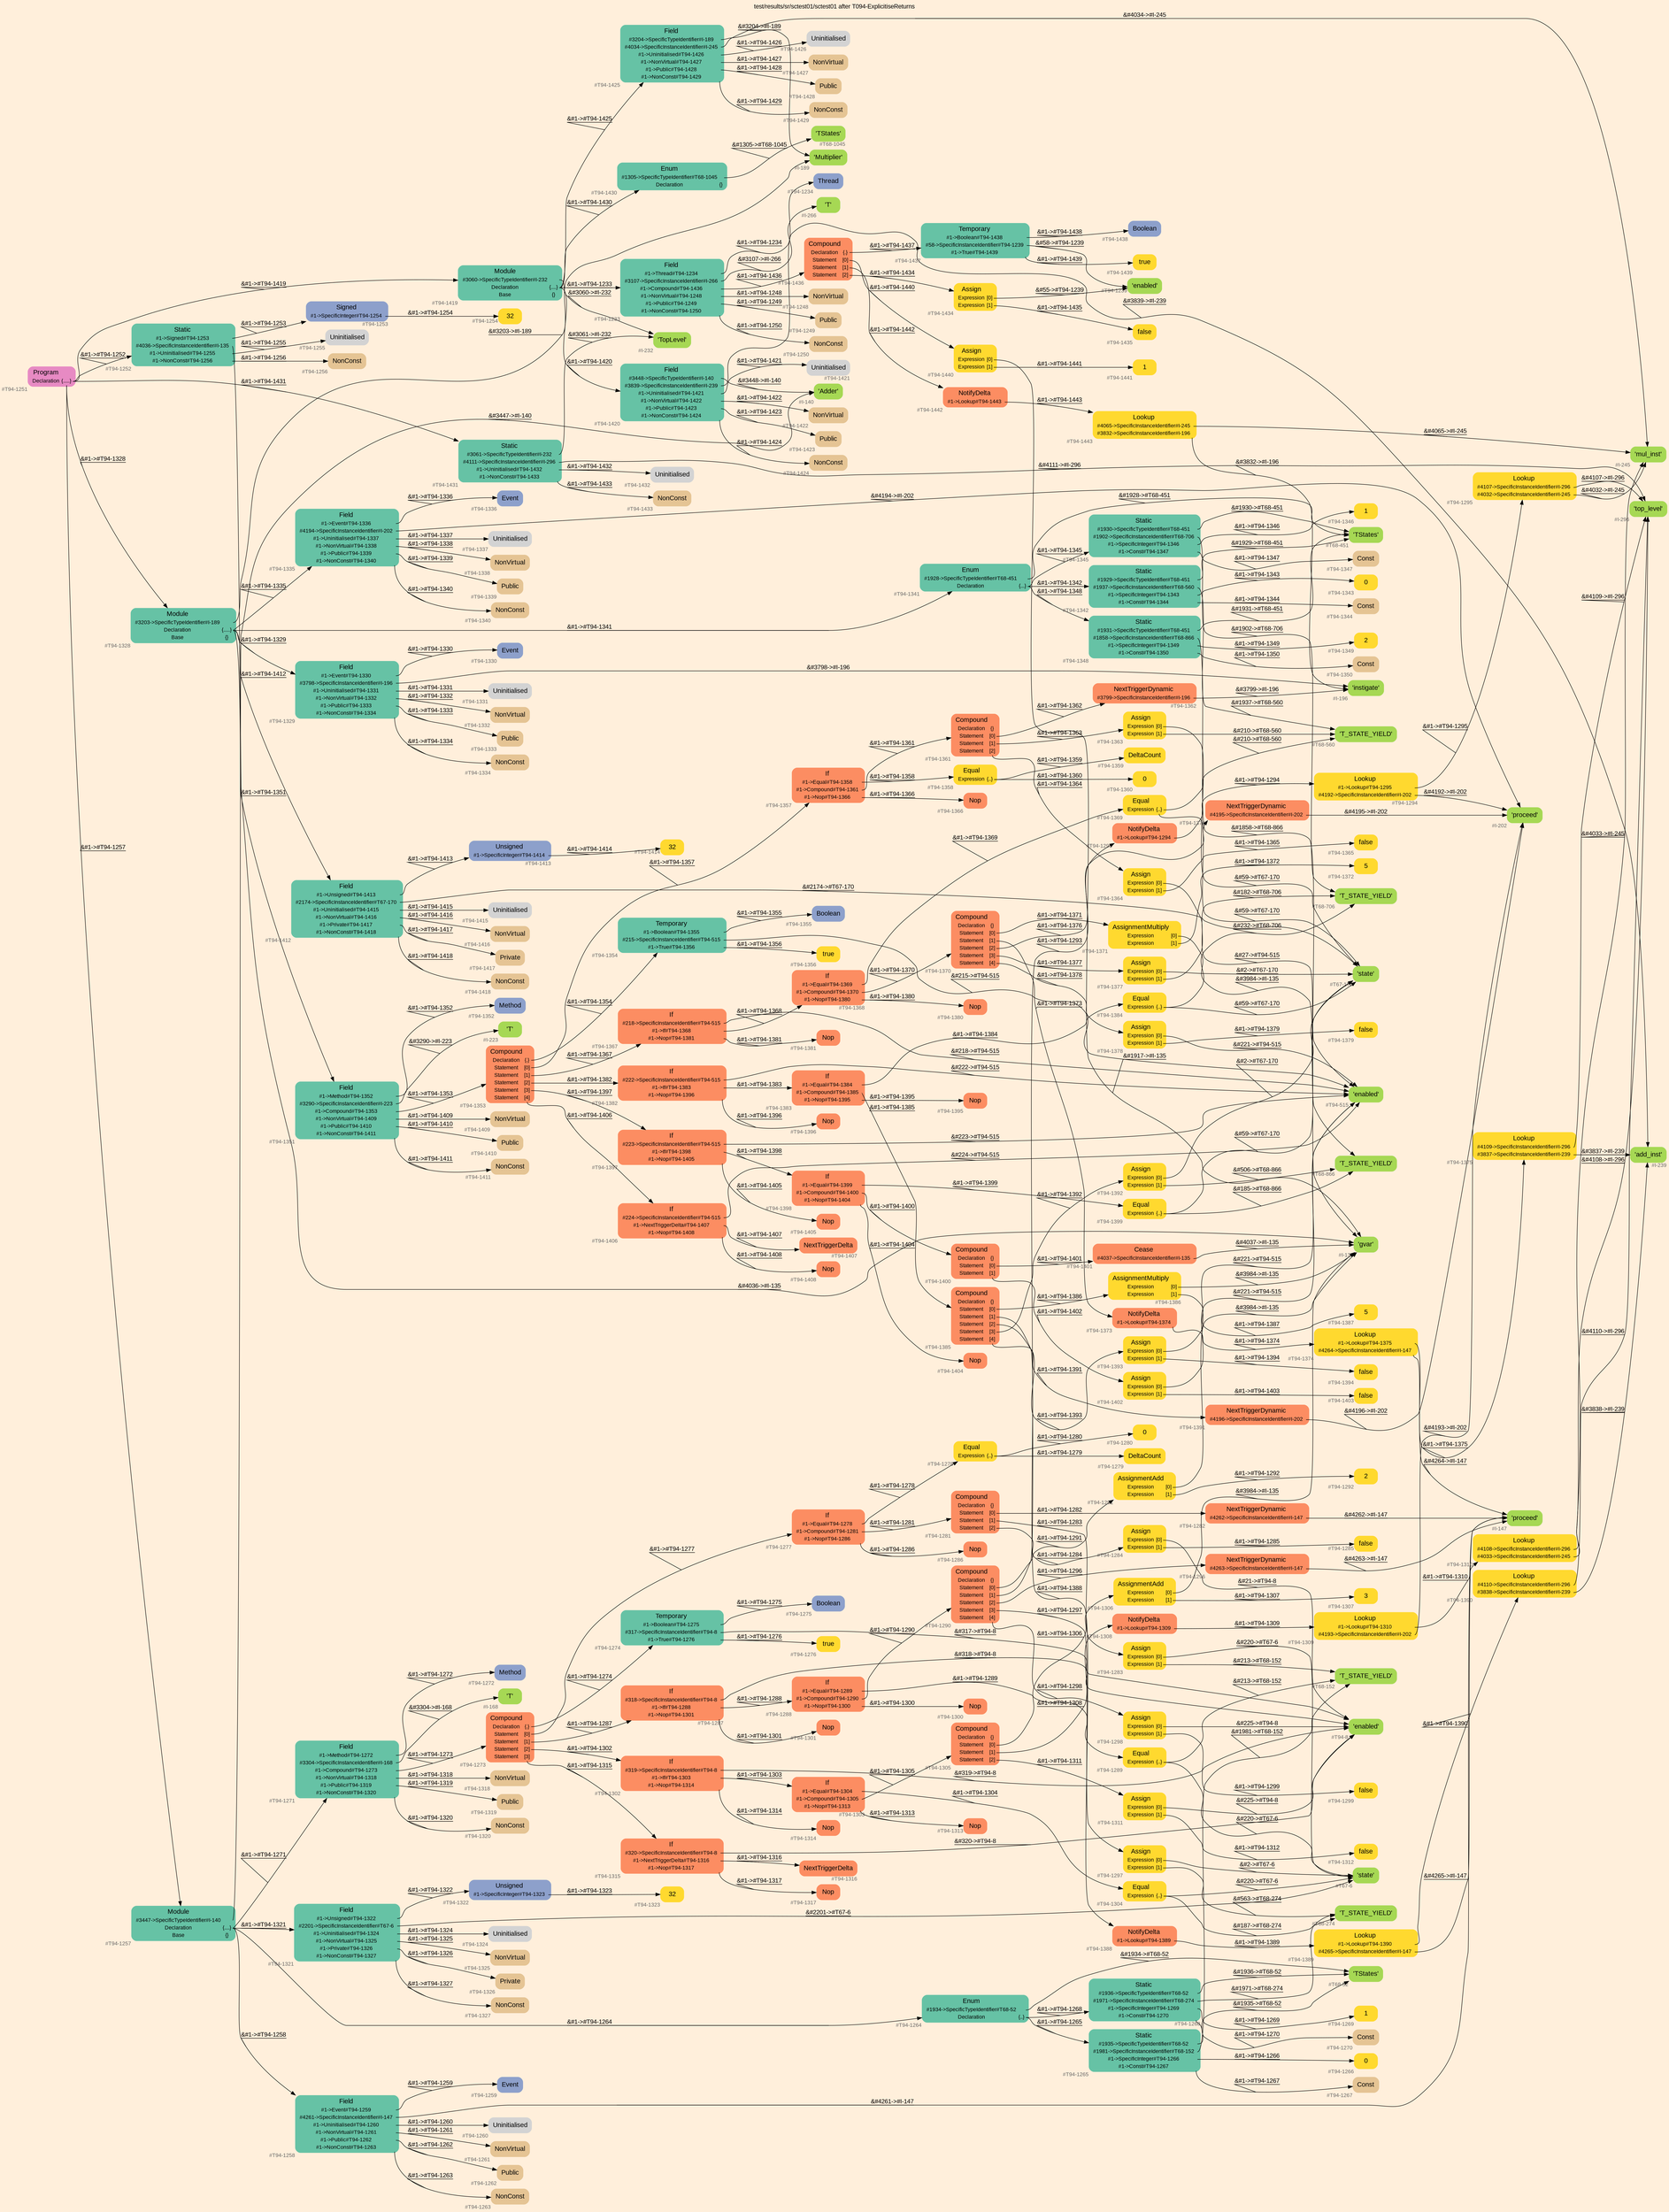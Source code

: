 digraph "test/results/sr/sctest01/sctest01 after T094-ExplicitiseReturns" {
label = "test/results/sr/sctest01/sctest01 after T094-ExplicitiseReturns"
labelloc = t
graph [
    rankdir = "LR"
    ranksep = 0.3
    bgcolor = antiquewhite1
    color = black
    fontcolor = black
    fontname = "Arial"
];
node [
    fontname = "Arial"
];
edge [
    fontname = "Arial"
];

// -------------------- node figure --------------------
// -------- block #T94-1251 ----------
"#T94-1251" [
    fillcolor = "/set28/4"
    xlabel = "#T94-1251"
    fontsize = "12"
    fontcolor = grey40
    shape = "plaintext"
    label = <<TABLE BORDER="0" CELLBORDER="0" CELLSPACING="0">
     <TR><TD><FONT COLOR="black" POINT-SIZE="15">Program</FONT></TD></TR>
     <TR><TD><FONT COLOR="black" POINT-SIZE="12">Declaration</FONT></TD><TD PORT="port0"><FONT COLOR="black" POINT-SIZE="12">{.....}</FONT></TD></TR>
    </TABLE>>
    style = "rounded,filled"
];

// -------- block #T94-1252 ----------
"#T94-1252" [
    fillcolor = "/set28/1"
    xlabel = "#T94-1252"
    fontsize = "12"
    fontcolor = grey40
    shape = "plaintext"
    label = <<TABLE BORDER="0" CELLBORDER="0" CELLSPACING="0">
     <TR><TD><FONT COLOR="black" POINT-SIZE="15">Static</FONT></TD></TR>
     <TR><TD><FONT COLOR="black" POINT-SIZE="12">#1-&gt;Signed#T94-1253</FONT></TD><TD PORT="port0"></TD></TR>
     <TR><TD><FONT COLOR="black" POINT-SIZE="12">#4036-&gt;SpecificInstanceIdentifier#I-135</FONT></TD><TD PORT="port1"></TD></TR>
     <TR><TD><FONT COLOR="black" POINT-SIZE="12">#1-&gt;Uninitialised#T94-1255</FONT></TD><TD PORT="port2"></TD></TR>
     <TR><TD><FONT COLOR="black" POINT-SIZE="12">#1-&gt;NonConst#T94-1256</FONT></TD><TD PORT="port3"></TD></TR>
    </TABLE>>
    style = "rounded,filled"
];

// -------- block #T94-1253 ----------
"#T94-1253" [
    fillcolor = "/set28/3"
    xlabel = "#T94-1253"
    fontsize = "12"
    fontcolor = grey40
    shape = "plaintext"
    label = <<TABLE BORDER="0" CELLBORDER="0" CELLSPACING="0">
     <TR><TD><FONT COLOR="black" POINT-SIZE="15">Signed</FONT></TD></TR>
     <TR><TD><FONT COLOR="black" POINT-SIZE="12">#1-&gt;SpecificInteger#T94-1254</FONT></TD><TD PORT="port0"></TD></TR>
    </TABLE>>
    style = "rounded,filled"
];

// -------- block #T94-1254 ----------
"#T94-1254" [
    fillcolor = "/set28/6"
    xlabel = "#T94-1254"
    fontsize = "12"
    fontcolor = grey40
    shape = "plaintext"
    label = <<TABLE BORDER="0" CELLBORDER="0" CELLSPACING="0">
     <TR><TD><FONT COLOR="black" POINT-SIZE="15">32</FONT></TD></TR>
    </TABLE>>
    style = "rounded,filled"
];

// -------- block #I-135 ----------
"#I-135" [
    fillcolor = "/set28/5"
    xlabel = "#I-135"
    fontsize = "12"
    fontcolor = grey40
    shape = "plaintext"
    label = <<TABLE BORDER="0" CELLBORDER="0" CELLSPACING="0">
     <TR><TD><FONT COLOR="black" POINT-SIZE="15">'gvar'</FONT></TD></TR>
    </TABLE>>
    style = "rounded,filled"
];

// -------- block #T94-1255 ----------
"#T94-1255" [
    xlabel = "#T94-1255"
    fontsize = "12"
    fontcolor = grey40
    shape = "plaintext"
    label = <<TABLE BORDER="0" CELLBORDER="0" CELLSPACING="0">
     <TR><TD><FONT COLOR="black" POINT-SIZE="15">Uninitialised</FONT></TD></TR>
    </TABLE>>
    style = "rounded,filled"
];

// -------- block #T94-1256 ----------
"#T94-1256" [
    fillcolor = "/set28/7"
    xlabel = "#T94-1256"
    fontsize = "12"
    fontcolor = grey40
    shape = "plaintext"
    label = <<TABLE BORDER="0" CELLBORDER="0" CELLSPACING="0">
     <TR><TD><FONT COLOR="black" POINT-SIZE="15">NonConst</FONT></TD></TR>
    </TABLE>>
    style = "rounded,filled"
];

// -------- block #T94-1257 ----------
"#T94-1257" [
    fillcolor = "/set28/1"
    xlabel = "#T94-1257"
    fontsize = "12"
    fontcolor = grey40
    shape = "plaintext"
    label = <<TABLE BORDER="0" CELLBORDER="0" CELLSPACING="0">
     <TR><TD><FONT COLOR="black" POINT-SIZE="15">Module</FONT></TD></TR>
     <TR><TD><FONT COLOR="black" POINT-SIZE="12">#3447-&gt;SpecificTypeIdentifier#I-140</FONT></TD><TD PORT="port0"></TD></TR>
     <TR><TD><FONT COLOR="black" POINT-SIZE="12">Declaration</FONT></TD><TD PORT="port1"><FONT COLOR="black" POINT-SIZE="12">{....}</FONT></TD></TR>
     <TR><TD><FONT COLOR="black" POINT-SIZE="12">Base</FONT></TD><TD PORT="port2"><FONT COLOR="black" POINT-SIZE="12">{}</FONT></TD></TR>
    </TABLE>>
    style = "rounded,filled"
];

// -------- block #I-140 ----------
"#I-140" [
    fillcolor = "/set28/5"
    xlabel = "#I-140"
    fontsize = "12"
    fontcolor = grey40
    shape = "plaintext"
    label = <<TABLE BORDER="0" CELLBORDER="0" CELLSPACING="0">
     <TR><TD><FONT COLOR="black" POINT-SIZE="15">'Adder'</FONT></TD></TR>
    </TABLE>>
    style = "rounded,filled"
];

// -------- block #T94-1258 ----------
"#T94-1258" [
    fillcolor = "/set28/1"
    xlabel = "#T94-1258"
    fontsize = "12"
    fontcolor = grey40
    shape = "plaintext"
    label = <<TABLE BORDER="0" CELLBORDER="0" CELLSPACING="0">
     <TR><TD><FONT COLOR="black" POINT-SIZE="15">Field</FONT></TD></TR>
     <TR><TD><FONT COLOR="black" POINT-SIZE="12">#1-&gt;Event#T94-1259</FONT></TD><TD PORT="port0"></TD></TR>
     <TR><TD><FONT COLOR="black" POINT-SIZE="12">#4261-&gt;SpecificInstanceIdentifier#I-147</FONT></TD><TD PORT="port1"></TD></TR>
     <TR><TD><FONT COLOR="black" POINT-SIZE="12">#1-&gt;Uninitialised#T94-1260</FONT></TD><TD PORT="port2"></TD></TR>
     <TR><TD><FONT COLOR="black" POINT-SIZE="12">#1-&gt;NonVirtual#T94-1261</FONT></TD><TD PORT="port3"></TD></TR>
     <TR><TD><FONT COLOR="black" POINT-SIZE="12">#1-&gt;Public#T94-1262</FONT></TD><TD PORT="port4"></TD></TR>
     <TR><TD><FONT COLOR="black" POINT-SIZE="12">#1-&gt;NonConst#T94-1263</FONT></TD><TD PORT="port5"></TD></TR>
    </TABLE>>
    style = "rounded,filled"
];

// -------- block #T94-1259 ----------
"#T94-1259" [
    fillcolor = "/set28/3"
    xlabel = "#T94-1259"
    fontsize = "12"
    fontcolor = grey40
    shape = "plaintext"
    label = <<TABLE BORDER="0" CELLBORDER="0" CELLSPACING="0">
     <TR><TD><FONT COLOR="black" POINT-SIZE="15">Event</FONT></TD></TR>
    </TABLE>>
    style = "rounded,filled"
];

// -------- block #I-147 ----------
"#I-147" [
    fillcolor = "/set28/5"
    xlabel = "#I-147"
    fontsize = "12"
    fontcolor = grey40
    shape = "plaintext"
    label = <<TABLE BORDER="0" CELLBORDER="0" CELLSPACING="0">
     <TR><TD><FONT COLOR="black" POINT-SIZE="15">'proceed'</FONT></TD></TR>
    </TABLE>>
    style = "rounded,filled"
];

// -------- block #T94-1260 ----------
"#T94-1260" [
    xlabel = "#T94-1260"
    fontsize = "12"
    fontcolor = grey40
    shape = "plaintext"
    label = <<TABLE BORDER="0" CELLBORDER="0" CELLSPACING="0">
     <TR><TD><FONT COLOR="black" POINT-SIZE="15">Uninitialised</FONT></TD></TR>
    </TABLE>>
    style = "rounded,filled"
];

// -------- block #T94-1261 ----------
"#T94-1261" [
    fillcolor = "/set28/7"
    xlabel = "#T94-1261"
    fontsize = "12"
    fontcolor = grey40
    shape = "plaintext"
    label = <<TABLE BORDER="0" CELLBORDER="0" CELLSPACING="0">
     <TR><TD><FONT COLOR="black" POINT-SIZE="15">NonVirtual</FONT></TD></TR>
    </TABLE>>
    style = "rounded,filled"
];

// -------- block #T94-1262 ----------
"#T94-1262" [
    fillcolor = "/set28/7"
    xlabel = "#T94-1262"
    fontsize = "12"
    fontcolor = grey40
    shape = "plaintext"
    label = <<TABLE BORDER="0" CELLBORDER="0" CELLSPACING="0">
     <TR><TD><FONT COLOR="black" POINT-SIZE="15">Public</FONT></TD></TR>
    </TABLE>>
    style = "rounded,filled"
];

// -------- block #T94-1263 ----------
"#T94-1263" [
    fillcolor = "/set28/7"
    xlabel = "#T94-1263"
    fontsize = "12"
    fontcolor = grey40
    shape = "plaintext"
    label = <<TABLE BORDER="0" CELLBORDER="0" CELLSPACING="0">
     <TR><TD><FONT COLOR="black" POINT-SIZE="15">NonConst</FONT></TD></TR>
    </TABLE>>
    style = "rounded,filled"
];

// -------- block #T94-1264 ----------
"#T94-1264" [
    fillcolor = "/set28/1"
    xlabel = "#T94-1264"
    fontsize = "12"
    fontcolor = grey40
    shape = "plaintext"
    label = <<TABLE BORDER="0" CELLBORDER="0" CELLSPACING="0">
     <TR><TD><FONT COLOR="black" POINT-SIZE="15">Enum</FONT></TD></TR>
     <TR><TD><FONT COLOR="black" POINT-SIZE="12">#1934-&gt;SpecificTypeIdentifier#T68-52</FONT></TD><TD PORT="port0"></TD></TR>
     <TR><TD><FONT COLOR="black" POINT-SIZE="12">Declaration</FONT></TD><TD PORT="port1"><FONT COLOR="black" POINT-SIZE="12">{..}</FONT></TD></TR>
    </TABLE>>
    style = "rounded,filled"
];

// -------- block #T68-52 ----------
"#T68-52" [
    fillcolor = "/set28/5"
    xlabel = "#T68-52"
    fontsize = "12"
    fontcolor = grey40
    shape = "plaintext"
    label = <<TABLE BORDER="0" CELLBORDER="0" CELLSPACING="0">
     <TR><TD><FONT COLOR="black" POINT-SIZE="15">'TStates'</FONT></TD></TR>
    </TABLE>>
    style = "rounded,filled"
];

// -------- block #T94-1265 ----------
"#T94-1265" [
    fillcolor = "/set28/1"
    xlabel = "#T94-1265"
    fontsize = "12"
    fontcolor = grey40
    shape = "plaintext"
    label = <<TABLE BORDER="0" CELLBORDER="0" CELLSPACING="0">
     <TR><TD><FONT COLOR="black" POINT-SIZE="15">Static</FONT></TD></TR>
     <TR><TD><FONT COLOR="black" POINT-SIZE="12">#1935-&gt;SpecificTypeIdentifier#T68-52</FONT></TD><TD PORT="port0"></TD></TR>
     <TR><TD><FONT COLOR="black" POINT-SIZE="12">#1981-&gt;SpecificInstanceIdentifier#T68-152</FONT></TD><TD PORT="port1"></TD></TR>
     <TR><TD><FONT COLOR="black" POINT-SIZE="12">#1-&gt;SpecificInteger#T94-1266</FONT></TD><TD PORT="port2"></TD></TR>
     <TR><TD><FONT COLOR="black" POINT-SIZE="12">#1-&gt;Const#T94-1267</FONT></TD><TD PORT="port3"></TD></TR>
    </TABLE>>
    style = "rounded,filled"
];

// -------- block #T68-152 ----------
"#T68-152" [
    fillcolor = "/set28/5"
    xlabel = "#T68-152"
    fontsize = "12"
    fontcolor = grey40
    shape = "plaintext"
    label = <<TABLE BORDER="0" CELLBORDER="0" CELLSPACING="0">
     <TR><TD><FONT COLOR="black" POINT-SIZE="15">'T_STATE_YIELD'</FONT></TD></TR>
    </TABLE>>
    style = "rounded,filled"
];

// -------- block #T94-1266 ----------
"#T94-1266" [
    fillcolor = "/set28/6"
    xlabel = "#T94-1266"
    fontsize = "12"
    fontcolor = grey40
    shape = "plaintext"
    label = <<TABLE BORDER="0" CELLBORDER="0" CELLSPACING="0">
     <TR><TD><FONT COLOR="black" POINT-SIZE="15">0</FONT></TD></TR>
    </TABLE>>
    style = "rounded,filled"
];

// -------- block #T94-1267 ----------
"#T94-1267" [
    fillcolor = "/set28/7"
    xlabel = "#T94-1267"
    fontsize = "12"
    fontcolor = grey40
    shape = "plaintext"
    label = <<TABLE BORDER="0" CELLBORDER="0" CELLSPACING="0">
     <TR><TD><FONT COLOR="black" POINT-SIZE="15">Const</FONT></TD></TR>
    </TABLE>>
    style = "rounded,filled"
];

// -------- block #T94-1268 ----------
"#T94-1268" [
    fillcolor = "/set28/1"
    xlabel = "#T94-1268"
    fontsize = "12"
    fontcolor = grey40
    shape = "plaintext"
    label = <<TABLE BORDER="0" CELLBORDER="0" CELLSPACING="0">
     <TR><TD><FONT COLOR="black" POINT-SIZE="15">Static</FONT></TD></TR>
     <TR><TD><FONT COLOR="black" POINT-SIZE="12">#1936-&gt;SpecificTypeIdentifier#T68-52</FONT></TD><TD PORT="port0"></TD></TR>
     <TR><TD><FONT COLOR="black" POINT-SIZE="12">#1971-&gt;SpecificInstanceIdentifier#T68-274</FONT></TD><TD PORT="port1"></TD></TR>
     <TR><TD><FONT COLOR="black" POINT-SIZE="12">#1-&gt;SpecificInteger#T94-1269</FONT></TD><TD PORT="port2"></TD></TR>
     <TR><TD><FONT COLOR="black" POINT-SIZE="12">#1-&gt;Const#T94-1270</FONT></TD><TD PORT="port3"></TD></TR>
    </TABLE>>
    style = "rounded,filled"
];

// -------- block #T68-274 ----------
"#T68-274" [
    fillcolor = "/set28/5"
    xlabel = "#T68-274"
    fontsize = "12"
    fontcolor = grey40
    shape = "plaintext"
    label = <<TABLE BORDER="0" CELLBORDER="0" CELLSPACING="0">
     <TR><TD><FONT COLOR="black" POINT-SIZE="15">'T_STATE_YIELD'</FONT></TD></TR>
    </TABLE>>
    style = "rounded,filled"
];

// -------- block #T94-1269 ----------
"#T94-1269" [
    fillcolor = "/set28/6"
    xlabel = "#T94-1269"
    fontsize = "12"
    fontcolor = grey40
    shape = "plaintext"
    label = <<TABLE BORDER="0" CELLBORDER="0" CELLSPACING="0">
     <TR><TD><FONT COLOR="black" POINT-SIZE="15">1</FONT></TD></TR>
    </TABLE>>
    style = "rounded,filled"
];

// -------- block #T94-1270 ----------
"#T94-1270" [
    fillcolor = "/set28/7"
    xlabel = "#T94-1270"
    fontsize = "12"
    fontcolor = grey40
    shape = "plaintext"
    label = <<TABLE BORDER="0" CELLBORDER="0" CELLSPACING="0">
     <TR><TD><FONT COLOR="black" POINT-SIZE="15">Const</FONT></TD></TR>
    </TABLE>>
    style = "rounded,filled"
];

// -------- block #T94-1271 ----------
"#T94-1271" [
    fillcolor = "/set28/1"
    xlabel = "#T94-1271"
    fontsize = "12"
    fontcolor = grey40
    shape = "plaintext"
    label = <<TABLE BORDER="0" CELLBORDER="0" CELLSPACING="0">
     <TR><TD><FONT COLOR="black" POINT-SIZE="15">Field</FONT></TD></TR>
     <TR><TD><FONT COLOR="black" POINT-SIZE="12">#1-&gt;Method#T94-1272</FONT></TD><TD PORT="port0"></TD></TR>
     <TR><TD><FONT COLOR="black" POINT-SIZE="12">#3304-&gt;SpecificInstanceIdentifier#I-168</FONT></TD><TD PORT="port1"></TD></TR>
     <TR><TD><FONT COLOR="black" POINT-SIZE="12">#1-&gt;Compound#T94-1273</FONT></TD><TD PORT="port2"></TD></TR>
     <TR><TD><FONT COLOR="black" POINT-SIZE="12">#1-&gt;NonVirtual#T94-1318</FONT></TD><TD PORT="port3"></TD></TR>
     <TR><TD><FONT COLOR="black" POINT-SIZE="12">#1-&gt;Public#T94-1319</FONT></TD><TD PORT="port4"></TD></TR>
     <TR><TD><FONT COLOR="black" POINT-SIZE="12">#1-&gt;NonConst#T94-1320</FONT></TD><TD PORT="port5"></TD></TR>
    </TABLE>>
    style = "rounded,filled"
];

// -------- block #T94-1272 ----------
"#T94-1272" [
    fillcolor = "/set28/3"
    xlabel = "#T94-1272"
    fontsize = "12"
    fontcolor = grey40
    shape = "plaintext"
    label = <<TABLE BORDER="0" CELLBORDER="0" CELLSPACING="0">
     <TR><TD><FONT COLOR="black" POINT-SIZE="15">Method</FONT></TD></TR>
    </TABLE>>
    style = "rounded,filled"
];

// -------- block #I-168 ----------
"#I-168" [
    fillcolor = "/set28/5"
    xlabel = "#I-168"
    fontsize = "12"
    fontcolor = grey40
    shape = "plaintext"
    label = <<TABLE BORDER="0" CELLBORDER="0" CELLSPACING="0">
     <TR><TD><FONT COLOR="black" POINT-SIZE="15">'T'</FONT></TD></TR>
    </TABLE>>
    style = "rounded,filled"
];

// -------- block #T94-1273 ----------
"#T94-1273" [
    fillcolor = "/set28/2"
    xlabel = "#T94-1273"
    fontsize = "12"
    fontcolor = grey40
    shape = "plaintext"
    label = <<TABLE BORDER="0" CELLBORDER="0" CELLSPACING="0">
     <TR><TD><FONT COLOR="black" POINT-SIZE="15">Compound</FONT></TD></TR>
     <TR><TD><FONT COLOR="black" POINT-SIZE="12">Declaration</FONT></TD><TD PORT="port0"><FONT COLOR="black" POINT-SIZE="12">{.}</FONT></TD></TR>
     <TR><TD><FONT COLOR="black" POINT-SIZE="12">Statement</FONT></TD><TD PORT="port1"><FONT COLOR="black" POINT-SIZE="12">[0]</FONT></TD></TR>
     <TR><TD><FONT COLOR="black" POINT-SIZE="12">Statement</FONT></TD><TD PORT="port2"><FONT COLOR="black" POINT-SIZE="12">[1]</FONT></TD></TR>
     <TR><TD><FONT COLOR="black" POINT-SIZE="12">Statement</FONT></TD><TD PORT="port3"><FONT COLOR="black" POINT-SIZE="12">[2]</FONT></TD></TR>
     <TR><TD><FONT COLOR="black" POINT-SIZE="12">Statement</FONT></TD><TD PORT="port4"><FONT COLOR="black" POINT-SIZE="12">[3]</FONT></TD></TR>
    </TABLE>>
    style = "rounded,filled"
];

// -------- block #T94-1274 ----------
"#T94-1274" [
    fillcolor = "/set28/1"
    xlabel = "#T94-1274"
    fontsize = "12"
    fontcolor = grey40
    shape = "plaintext"
    label = <<TABLE BORDER="0" CELLBORDER="0" CELLSPACING="0">
     <TR><TD><FONT COLOR="black" POINT-SIZE="15">Temporary</FONT></TD></TR>
     <TR><TD><FONT COLOR="black" POINT-SIZE="12">#1-&gt;Boolean#T94-1275</FONT></TD><TD PORT="port0"></TD></TR>
     <TR><TD><FONT COLOR="black" POINT-SIZE="12">#317-&gt;SpecificInstanceIdentifier#T94-8</FONT></TD><TD PORT="port1"></TD></TR>
     <TR><TD><FONT COLOR="black" POINT-SIZE="12">#1-&gt;True#T94-1276</FONT></TD><TD PORT="port2"></TD></TR>
    </TABLE>>
    style = "rounded,filled"
];

// -------- block #T94-1275 ----------
"#T94-1275" [
    fillcolor = "/set28/3"
    xlabel = "#T94-1275"
    fontsize = "12"
    fontcolor = grey40
    shape = "plaintext"
    label = <<TABLE BORDER="0" CELLBORDER="0" CELLSPACING="0">
     <TR><TD><FONT COLOR="black" POINT-SIZE="15">Boolean</FONT></TD></TR>
    </TABLE>>
    style = "rounded,filled"
];

// -------- block #T94-8 ----------
"#T94-8" [
    fillcolor = "/set28/5"
    xlabel = "#T94-8"
    fontsize = "12"
    fontcolor = grey40
    shape = "plaintext"
    label = <<TABLE BORDER="0" CELLBORDER="0" CELLSPACING="0">
     <TR><TD><FONT COLOR="black" POINT-SIZE="15">'enabled'</FONT></TD></TR>
    </TABLE>>
    style = "rounded,filled"
];

// -------- block #T94-1276 ----------
"#T94-1276" [
    fillcolor = "/set28/6"
    xlabel = "#T94-1276"
    fontsize = "12"
    fontcolor = grey40
    shape = "plaintext"
    label = <<TABLE BORDER="0" CELLBORDER="0" CELLSPACING="0">
     <TR><TD><FONT COLOR="black" POINT-SIZE="15">true</FONT></TD></TR>
    </TABLE>>
    style = "rounded,filled"
];

// -------- block #T94-1277 ----------
"#T94-1277" [
    fillcolor = "/set28/2"
    xlabel = "#T94-1277"
    fontsize = "12"
    fontcolor = grey40
    shape = "plaintext"
    label = <<TABLE BORDER="0" CELLBORDER="0" CELLSPACING="0">
     <TR><TD><FONT COLOR="black" POINT-SIZE="15">If</FONT></TD></TR>
     <TR><TD><FONT COLOR="black" POINT-SIZE="12">#1-&gt;Equal#T94-1278</FONT></TD><TD PORT="port0"></TD></TR>
     <TR><TD><FONT COLOR="black" POINT-SIZE="12">#1-&gt;Compound#T94-1281</FONT></TD><TD PORT="port1"></TD></TR>
     <TR><TD><FONT COLOR="black" POINT-SIZE="12">#1-&gt;Nop#T94-1286</FONT></TD><TD PORT="port2"></TD></TR>
    </TABLE>>
    style = "rounded,filled"
];

// -------- block #T94-1278 ----------
"#T94-1278" [
    fillcolor = "/set28/6"
    xlabel = "#T94-1278"
    fontsize = "12"
    fontcolor = grey40
    shape = "plaintext"
    label = <<TABLE BORDER="0" CELLBORDER="0" CELLSPACING="0">
     <TR><TD><FONT COLOR="black" POINT-SIZE="15">Equal</FONT></TD></TR>
     <TR><TD><FONT COLOR="black" POINT-SIZE="12">Expression</FONT></TD><TD PORT="port0"><FONT COLOR="black" POINT-SIZE="12">{..}</FONT></TD></TR>
    </TABLE>>
    style = "rounded,filled"
];

// -------- block #T94-1279 ----------
"#T94-1279" [
    fillcolor = "/set28/6"
    xlabel = "#T94-1279"
    fontsize = "12"
    fontcolor = grey40
    shape = "plaintext"
    label = <<TABLE BORDER="0" CELLBORDER="0" CELLSPACING="0">
     <TR><TD><FONT COLOR="black" POINT-SIZE="15">DeltaCount</FONT></TD></TR>
    </TABLE>>
    style = "rounded,filled"
];

// -------- block #T94-1280 ----------
"#T94-1280" [
    fillcolor = "/set28/6"
    xlabel = "#T94-1280"
    fontsize = "12"
    fontcolor = grey40
    shape = "plaintext"
    label = <<TABLE BORDER="0" CELLBORDER="0" CELLSPACING="0">
     <TR><TD><FONT COLOR="black" POINT-SIZE="15">0</FONT></TD></TR>
    </TABLE>>
    style = "rounded,filled"
];

// -------- block #T94-1281 ----------
"#T94-1281" [
    fillcolor = "/set28/2"
    xlabel = "#T94-1281"
    fontsize = "12"
    fontcolor = grey40
    shape = "plaintext"
    label = <<TABLE BORDER="0" CELLBORDER="0" CELLSPACING="0">
     <TR><TD><FONT COLOR="black" POINT-SIZE="15">Compound</FONT></TD></TR>
     <TR><TD><FONT COLOR="black" POINT-SIZE="12">Declaration</FONT></TD><TD PORT="port0"><FONT COLOR="black" POINT-SIZE="12">{}</FONT></TD></TR>
     <TR><TD><FONT COLOR="black" POINT-SIZE="12">Statement</FONT></TD><TD PORT="port1"><FONT COLOR="black" POINT-SIZE="12">[0]</FONT></TD></TR>
     <TR><TD><FONT COLOR="black" POINT-SIZE="12">Statement</FONT></TD><TD PORT="port2"><FONT COLOR="black" POINT-SIZE="12">[1]</FONT></TD></TR>
     <TR><TD><FONT COLOR="black" POINT-SIZE="12">Statement</FONT></TD><TD PORT="port3"><FONT COLOR="black" POINT-SIZE="12">[2]</FONT></TD></TR>
    </TABLE>>
    style = "rounded,filled"
];

// -------- block #T94-1282 ----------
"#T94-1282" [
    fillcolor = "/set28/2"
    xlabel = "#T94-1282"
    fontsize = "12"
    fontcolor = grey40
    shape = "plaintext"
    label = <<TABLE BORDER="0" CELLBORDER="0" CELLSPACING="0">
     <TR><TD><FONT COLOR="black" POINT-SIZE="15">NextTriggerDynamic</FONT></TD></TR>
     <TR><TD><FONT COLOR="black" POINT-SIZE="12">#4262-&gt;SpecificInstanceIdentifier#I-147</FONT></TD><TD PORT="port0"></TD></TR>
    </TABLE>>
    style = "rounded,filled"
];

// -------- block #T94-1283 ----------
"#T94-1283" [
    fillcolor = "/set28/6"
    xlabel = "#T94-1283"
    fontsize = "12"
    fontcolor = grey40
    shape = "plaintext"
    label = <<TABLE BORDER="0" CELLBORDER="0" CELLSPACING="0">
     <TR><TD><FONT COLOR="black" POINT-SIZE="15">Assign</FONT></TD></TR>
     <TR><TD><FONT COLOR="black" POINT-SIZE="12">Expression</FONT></TD><TD PORT="port0"><FONT COLOR="black" POINT-SIZE="12">[0]</FONT></TD></TR>
     <TR><TD><FONT COLOR="black" POINT-SIZE="12">Expression</FONT></TD><TD PORT="port1"><FONT COLOR="black" POINT-SIZE="12">[1]</FONT></TD></TR>
    </TABLE>>
    style = "rounded,filled"
];

// -------- block #T67-6 ----------
"#T67-6" [
    fillcolor = "/set28/5"
    xlabel = "#T67-6"
    fontsize = "12"
    fontcolor = grey40
    shape = "plaintext"
    label = <<TABLE BORDER="0" CELLBORDER="0" CELLSPACING="0">
     <TR><TD><FONT COLOR="black" POINT-SIZE="15">'state'</FONT></TD></TR>
    </TABLE>>
    style = "rounded,filled"
];

// -------- block #T94-1284 ----------
"#T94-1284" [
    fillcolor = "/set28/6"
    xlabel = "#T94-1284"
    fontsize = "12"
    fontcolor = grey40
    shape = "plaintext"
    label = <<TABLE BORDER="0" CELLBORDER="0" CELLSPACING="0">
     <TR><TD><FONT COLOR="black" POINT-SIZE="15">Assign</FONT></TD></TR>
     <TR><TD><FONT COLOR="black" POINT-SIZE="12">Expression</FONT></TD><TD PORT="port0"><FONT COLOR="black" POINT-SIZE="12">[0]</FONT></TD></TR>
     <TR><TD><FONT COLOR="black" POINT-SIZE="12">Expression</FONT></TD><TD PORT="port1"><FONT COLOR="black" POINT-SIZE="12">[1]</FONT></TD></TR>
    </TABLE>>
    style = "rounded,filled"
];

// -------- block #T94-1285 ----------
"#T94-1285" [
    fillcolor = "/set28/6"
    xlabel = "#T94-1285"
    fontsize = "12"
    fontcolor = grey40
    shape = "plaintext"
    label = <<TABLE BORDER="0" CELLBORDER="0" CELLSPACING="0">
     <TR><TD><FONT COLOR="black" POINT-SIZE="15">false</FONT></TD></TR>
    </TABLE>>
    style = "rounded,filled"
];

// -------- block #T94-1286 ----------
"#T94-1286" [
    fillcolor = "/set28/2"
    xlabel = "#T94-1286"
    fontsize = "12"
    fontcolor = grey40
    shape = "plaintext"
    label = <<TABLE BORDER="0" CELLBORDER="0" CELLSPACING="0">
     <TR><TD><FONT COLOR="black" POINT-SIZE="15">Nop</FONT></TD></TR>
    </TABLE>>
    style = "rounded,filled"
];

// -------- block #T94-1287 ----------
"#T94-1287" [
    fillcolor = "/set28/2"
    xlabel = "#T94-1287"
    fontsize = "12"
    fontcolor = grey40
    shape = "plaintext"
    label = <<TABLE BORDER="0" CELLBORDER="0" CELLSPACING="0">
     <TR><TD><FONT COLOR="black" POINT-SIZE="15">If</FONT></TD></TR>
     <TR><TD><FONT COLOR="black" POINT-SIZE="12">#318-&gt;SpecificInstanceIdentifier#T94-8</FONT></TD><TD PORT="port0"></TD></TR>
     <TR><TD><FONT COLOR="black" POINT-SIZE="12">#1-&gt;If#T94-1288</FONT></TD><TD PORT="port1"></TD></TR>
     <TR><TD><FONT COLOR="black" POINT-SIZE="12">#1-&gt;Nop#T94-1301</FONT></TD><TD PORT="port2"></TD></TR>
    </TABLE>>
    style = "rounded,filled"
];

// -------- block #T94-1288 ----------
"#T94-1288" [
    fillcolor = "/set28/2"
    xlabel = "#T94-1288"
    fontsize = "12"
    fontcolor = grey40
    shape = "plaintext"
    label = <<TABLE BORDER="0" CELLBORDER="0" CELLSPACING="0">
     <TR><TD><FONT COLOR="black" POINT-SIZE="15">If</FONT></TD></TR>
     <TR><TD><FONT COLOR="black" POINT-SIZE="12">#1-&gt;Equal#T94-1289</FONT></TD><TD PORT="port0"></TD></TR>
     <TR><TD><FONT COLOR="black" POINT-SIZE="12">#1-&gt;Compound#T94-1290</FONT></TD><TD PORT="port1"></TD></TR>
     <TR><TD><FONT COLOR="black" POINT-SIZE="12">#1-&gt;Nop#T94-1300</FONT></TD><TD PORT="port2"></TD></TR>
    </TABLE>>
    style = "rounded,filled"
];

// -------- block #T94-1289 ----------
"#T94-1289" [
    fillcolor = "/set28/6"
    xlabel = "#T94-1289"
    fontsize = "12"
    fontcolor = grey40
    shape = "plaintext"
    label = <<TABLE BORDER="0" CELLBORDER="0" CELLSPACING="0">
     <TR><TD><FONT COLOR="black" POINT-SIZE="15">Equal</FONT></TD></TR>
     <TR><TD><FONT COLOR="black" POINT-SIZE="12">Expression</FONT></TD><TD PORT="port0"><FONT COLOR="black" POINT-SIZE="12">{..}</FONT></TD></TR>
    </TABLE>>
    style = "rounded,filled"
];

// -------- block #T94-1290 ----------
"#T94-1290" [
    fillcolor = "/set28/2"
    xlabel = "#T94-1290"
    fontsize = "12"
    fontcolor = grey40
    shape = "plaintext"
    label = <<TABLE BORDER="0" CELLBORDER="0" CELLSPACING="0">
     <TR><TD><FONT COLOR="black" POINT-SIZE="15">Compound</FONT></TD></TR>
     <TR><TD><FONT COLOR="black" POINT-SIZE="12">Declaration</FONT></TD><TD PORT="port0"><FONT COLOR="black" POINT-SIZE="12">{}</FONT></TD></TR>
     <TR><TD><FONT COLOR="black" POINT-SIZE="12">Statement</FONT></TD><TD PORT="port1"><FONT COLOR="black" POINT-SIZE="12">[0]</FONT></TD></TR>
     <TR><TD><FONT COLOR="black" POINT-SIZE="12">Statement</FONT></TD><TD PORT="port2"><FONT COLOR="black" POINT-SIZE="12">[1]</FONT></TD></TR>
     <TR><TD><FONT COLOR="black" POINT-SIZE="12">Statement</FONT></TD><TD PORT="port3"><FONT COLOR="black" POINT-SIZE="12">[2]</FONT></TD></TR>
     <TR><TD><FONT COLOR="black" POINT-SIZE="12">Statement</FONT></TD><TD PORT="port4"><FONT COLOR="black" POINT-SIZE="12">[3]</FONT></TD></TR>
     <TR><TD><FONT COLOR="black" POINT-SIZE="12">Statement</FONT></TD><TD PORT="port5"><FONT COLOR="black" POINT-SIZE="12">[4]</FONT></TD></TR>
    </TABLE>>
    style = "rounded,filled"
];

// -------- block #T94-1291 ----------
"#T94-1291" [
    fillcolor = "/set28/6"
    xlabel = "#T94-1291"
    fontsize = "12"
    fontcolor = grey40
    shape = "plaintext"
    label = <<TABLE BORDER="0" CELLBORDER="0" CELLSPACING="0">
     <TR><TD><FONT COLOR="black" POINT-SIZE="15">AssignmentAdd</FONT></TD></TR>
     <TR><TD><FONT COLOR="black" POINT-SIZE="12">Expression</FONT></TD><TD PORT="port0"><FONT COLOR="black" POINT-SIZE="12">[0]</FONT></TD></TR>
     <TR><TD><FONT COLOR="black" POINT-SIZE="12">Expression</FONT></TD><TD PORT="port1"><FONT COLOR="black" POINT-SIZE="12">[1]</FONT></TD></TR>
    </TABLE>>
    style = "rounded,filled"
];

// -------- block #T94-1292 ----------
"#T94-1292" [
    fillcolor = "/set28/6"
    xlabel = "#T94-1292"
    fontsize = "12"
    fontcolor = grey40
    shape = "plaintext"
    label = <<TABLE BORDER="0" CELLBORDER="0" CELLSPACING="0">
     <TR><TD><FONT COLOR="black" POINT-SIZE="15">2</FONT></TD></TR>
    </TABLE>>
    style = "rounded,filled"
];

// -------- block #T94-1293 ----------
"#T94-1293" [
    fillcolor = "/set28/2"
    xlabel = "#T94-1293"
    fontsize = "12"
    fontcolor = grey40
    shape = "plaintext"
    label = <<TABLE BORDER="0" CELLBORDER="0" CELLSPACING="0">
     <TR><TD><FONT COLOR="black" POINT-SIZE="15">NotifyDelta</FONT></TD></TR>
     <TR><TD><FONT COLOR="black" POINT-SIZE="12">#1-&gt;Lookup#T94-1294</FONT></TD><TD PORT="port0"></TD></TR>
    </TABLE>>
    style = "rounded,filled"
];

// -------- block #T94-1294 ----------
"#T94-1294" [
    fillcolor = "/set28/6"
    xlabel = "#T94-1294"
    fontsize = "12"
    fontcolor = grey40
    shape = "plaintext"
    label = <<TABLE BORDER="0" CELLBORDER="0" CELLSPACING="0">
     <TR><TD><FONT COLOR="black" POINT-SIZE="15">Lookup</FONT></TD></TR>
     <TR><TD><FONT COLOR="black" POINT-SIZE="12">#1-&gt;Lookup#T94-1295</FONT></TD><TD PORT="port0"></TD></TR>
     <TR><TD><FONT COLOR="black" POINT-SIZE="12">#4192-&gt;SpecificInstanceIdentifier#I-202</FONT></TD><TD PORT="port1"></TD></TR>
    </TABLE>>
    style = "rounded,filled"
];

// -------- block #T94-1295 ----------
"#T94-1295" [
    fillcolor = "/set28/6"
    xlabel = "#T94-1295"
    fontsize = "12"
    fontcolor = grey40
    shape = "plaintext"
    label = <<TABLE BORDER="0" CELLBORDER="0" CELLSPACING="0">
     <TR><TD><FONT COLOR="black" POINT-SIZE="15">Lookup</FONT></TD></TR>
     <TR><TD><FONT COLOR="black" POINT-SIZE="12">#4107-&gt;SpecificInstanceIdentifier#I-296</FONT></TD><TD PORT="port0"></TD></TR>
     <TR><TD><FONT COLOR="black" POINT-SIZE="12">#4032-&gt;SpecificInstanceIdentifier#I-245</FONT></TD><TD PORT="port1"></TD></TR>
    </TABLE>>
    style = "rounded,filled"
];

// -------- block #I-296 ----------
"#I-296" [
    fillcolor = "/set28/5"
    xlabel = "#I-296"
    fontsize = "12"
    fontcolor = grey40
    shape = "plaintext"
    label = <<TABLE BORDER="0" CELLBORDER="0" CELLSPACING="0">
     <TR><TD><FONT COLOR="black" POINT-SIZE="15">'top_level'</FONT></TD></TR>
    </TABLE>>
    style = "rounded,filled"
];

// -------- block #I-245 ----------
"#I-245" [
    fillcolor = "/set28/5"
    xlabel = "#I-245"
    fontsize = "12"
    fontcolor = grey40
    shape = "plaintext"
    label = <<TABLE BORDER="0" CELLBORDER="0" CELLSPACING="0">
     <TR><TD><FONT COLOR="black" POINT-SIZE="15">'mul_inst'</FONT></TD></TR>
    </TABLE>>
    style = "rounded,filled"
];

// -------- block #I-202 ----------
"#I-202" [
    fillcolor = "/set28/5"
    xlabel = "#I-202"
    fontsize = "12"
    fontcolor = grey40
    shape = "plaintext"
    label = <<TABLE BORDER="0" CELLBORDER="0" CELLSPACING="0">
     <TR><TD><FONT COLOR="black" POINT-SIZE="15">'proceed'</FONT></TD></TR>
    </TABLE>>
    style = "rounded,filled"
];

// -------- block #T94-1296 ----------
"#T94-1296" [
    fillcolor = "/set28/2"
    xlabel = "#T94-1296"
    fontsize = "12"
    fontcolor = grey40
    shape = "plaintext"
    label = <<TABLE BORDER="0" CELLBORDER="0" CELLSPACING="0">
     <TR><TD><FONT COLOR="black" POINT-SIZE="15">NextTriggerDynamic</FONT></TD></TR>
     <TR><TD><FONT COLOR="black" POINT-SIZE="12">#4263-&gt;SpecificInstanceIdentifier#I-147</FONT></TD><TD PORT="port0"></TD></TR>
    </TABLE>>
    style = "rounded,filled"
];

// -------- block #T94-1297 ----------
"#T94-1297" [
    fillcolor = "/set28/6"
    xlabel = "#T94-1297"
    fontsize = "12"
    fontcolor = grey40
    shape = "plaintext"
    label = <<TABLE BORDER="0" CELLBORDER="0" CELLSPACING="0">
     <TR><TD><FONT COLOR="black" POINT-SIZE="15">Assign</FONT></TD></TR>
     <TR><TD><FONT COLOR="black" POINT-SIZE="12">Expression</FONT></TD><TD PORT="port0"><FONT COLOR="black" POINT-SIZE="12">[0]</FONT></TD></TR>
     <TR><TD><FONT COLOR="black" POINT-SIZE="12">Expression</FONT></TD><TD PORT="port1"><FONT COLOR="black" POINT-SIZE="12">[1]</FONT></TD></TR>
    </TABLE>>
    style = "rounded,filled"
];

// -------- block #T94-1298 ----------
"#T94-1298" [
    fillcolor = "/set28/6"
    xlabel = "#T94-1298"
    fontsize = "12"
    fontcolor = grey40
    shape = "plaintext"
    label = <<TABLE BORDER="0" CELLBORDER="0" CELLSPACING="0">
     <TR><TD><FONT COLOR="black" POINT-SIZE="15">Assign</FONT></TD></TR>
     <TR><TD><FONT COLOR="black" POINT-SIZE="12">Expression</FONT></TD><TD PORT="port0"><FONT COLOR="black" POINT-SIZE="12">[0]</FONT></TD></TR>
     <TR><TD><FONT COLOR="black" POINT-SIZE="12">Expression</FONT></TD><TD PORT="port1"><FONT COLOR="black" POINT-SIZE="12">[1]</FONT></TD></TR>
    </TABLE>>
    style = "rounded,filled"
];

// -------- block #T94-1299 ----------
"#T94-1299" [
    fillcolor = "/set28/6"
    xlabel = "#T94-1299"
    fontsize = "12"
    fontcolor = grey40
    shape = "plaintext"
    label = <<TABLE BORDER="0" CELLBORDER="0" CELLSPACING="0">
     <TR><TD><FONT COLOR="black" POINT-SIZE="15">false</FONT></TD></TR>
    </TABLE>>
    style = "rounded,filled"
];

// -------- block #T94-1300 ----------
"#T94-1300" [
    fillcolor = "/set28/2"
    xlabel = "#T94-1300"
    fontsize = "12"
    fontcolor = grey40
    shape = "plaintext"
    label = <<TABLE BORDER="0" CELLBORDER="0" CELLSPACING="0">
     <TR><TD><FONT COLOR="black" POINT-SIZE="15">Nop</FONT></TD></TR>
    </TABLE>>
    style = "rounded,filled"
];

// -------- block #T94-1301 ----------
"#T94-1301" [
    fillcolor = "/set28/2"
    xlabel = "#T94-1301"
    fontsize = "12"
    fontcolor = grey40
    shape = "plaintext"
    label = <<TABLE BORDER="0" CELLBORDER="0" CELLSPACING="0">
     <TR><TD><FONT COLOR="black" POINT-SIZE="15">Nop</FONT></TD></TR>
    </TABLE>>
    style = "rounded,filled"
];

// -------- block #T94-1302 ----------
"#T94-1302" [
    fillcolor = "/set28/2"
    xlabel = "#T94-1302"
    fontsize = "12"
    fontcolor = grey40
    shape = "plaintext"
    label = <<TABLE BORDER="0" CELLBORDER="0" CELLSPACING="0">
     <TR><TD><FONT COLOR="black" POINT-SIZE="15">If</FONT></TD></TR>
     <TR><TD><FONT COLOR="black" POINT-SIZE="12">#319-&gt;SpecificInstanceIdentifier#T94-8</FONT></TD><TD PORT="port0"></TD></TR>
     <TR><TD><FONT COLOR="black" POINT-SIZE="12">#1-&gt;If#T94-1303</FONT></TD><TD PORT="port1"></TD></TR>
     <TR><TD><FONT COLOR="black" POINT-SIZE="12">#1-&gt;Nop#T94-1314</FONT></TD><TD PORT="port2"></TD></TR>
    </TABLE>>
    style = "rounded,filled"
];

// -------- block #T94-1303 ----------
"#T94-1303" [
    fillcolor = "/set28/2"
    xlabel = "#T94-1303"
    fontsize = "12"
    fontcolor = grey40
    shape = "plaintext"
    label = <<TABLE BORDER="0" CELLBORDER="0" CELLSPACING="0">
     <TR><TD><FONT COLOR="black" POINT-SIZE="15">If</FONT></TD></TR>
     <TR><TD><FONT COLOR="black" POINT-SIZE="12">#1-&gt;Equal#T94-1304</FONT></TD><TD PORT="port0"></TD></TR>
     <TR><TD><FONT COLOR="black" POINT-SIZE="12">#1-&gt;Compound#T94-1305</FONT></TD><TD PORT="port1"></TD></TR>
     <TR><TD><FONT COLOR="black" POINT-SIZE="12">#1-&gt;Nop#T94-1313</FONT></TD><TD PORT="port2"></TD></TR>
    </TABLE>>
    style = "rounded,filled"
];

// -------- block #T94-1304 ----------
"#T94-1304" [
    fillcolor = "/set28/6"
    xlabel = "#T94-1304"
    fontsize = "12"
    fontcolor = grey40
    shape = "plaintext"
    label = <<TABLE BORDER="0" CELLBORDER="0" CELLSPACING="0">
     <TR><TD><FONT COLOR="black" POINT-SIZE="15">Equal</FONT></TD></TR>
     <TR><TD><FONT COLOR="black" POINT-SIZE="12">Expression</FONT></TD><TD PORT="port0"><FONT COLOR="black" POINT-SIZE="12">{..}</FONT></TD></TR>
    </TABLE>>
    style = "rounded,filled"
];

// -------- block #T94-1305 ----------
"#T94-1305" [
    fillcolor = "/set28/2"
    xlabel = "#T94-1305"
    fontsize = "12"
    fontcolor = grey40
    shape = "plaintext"
    label = <<TABLE BORDER="0" CELLBORDER="0" CELLSPACING="0">
     <TR><TD><FONT COLOR="black" POINT-SIZE="15">Compound</FONT></TD></TR>
     <TR><TD><FONT COLOR="black" POINT-SIZE="12">Declaration</FONT></TD><TD PORT="port0"><FONT COLOR="black" POINT-SIZE="12">{}</FONT></TD></TR>
     <TR><TD><FONT COLOR="black" POINT-SIZE="12">Statement</FONT></TD><TD PORT="port1"><FONT COLOR="black" POINT-SIZE="12">[0]</FONT></TD></TR>
     <TR><TD><FONT COLOR="black" POINT-SIZE="12">Statement</FONT></TD><TD PORT="port2"><FONT COLOR="black" POINT-SIZE="12">[1]</FONT></TD></TR>
     <TR><TD><FONT COLOR="black" POINT-SIZE="12">Statement</FONT></TD><TD PORT="port3"><FONT COLOR="black" POINT-SIZE="12">[2]</FONT></TD></TR>
    </TABLE>>
    style = "rounded,filled"
];

// -------- block #T94-1306 ----------
"#T94-1306" [
    fillcolor = "/set28/6"
    xlabel = "#T94-1306"
    fontsize = "12"
    fontcolor = grey40
    shape = "plaintext"
    label = <<TABLE BORDER="0" CELLBORDER="0" CELLSPACING="0">
     <TR><TD><FONT COLOR="black" POINT-SIZE="15">AssignmentAdd</FONT></TD></TR>
     <TR><TD><FONT COLOR="black" POINT-SIZE="12">Expression</FONT></TD><TD PORT="port0"><FONT COLOR="black" POINT-SIZE="12">[0]</FONT></TD></TR>
     <TR><TD><FONT COLOR="black" POINT-SIZE="12">Expression</FONT></TD><TD PORT="port1"><FONT COLOR="black" POINT-SIZE="12">[1]</FONT></TD></TR>
    </TABLE>>
    style = "rounded,filled"
];

// -------- block #T94-1307 ----------
"#T94-1307" [
    fillcolor = "/set28/6"
    xlabel = "#T94-1307"
    fontsize = "12"
    fontcolor = grey40
    shape = "plaintext"
    label = <<TABLE BORDER="0" CELLBORDER="0" CELLSPACING="0">
     <TR><TD><FONT COLOR="black" POINT-SIZE="15">3</FONT></TD></TR>
    </TABLE>>
    style = "rounded,filled"
];

// -------- block #T94-1308 ----------
"#T94-1308" [
    fillcolor = "/set28/2"
    xlabel = "#T94-1308"
    fontsize = "12"
    fontcolor = grey40
    shape = "plaintext"
    label = <<TABLE BORDER="0" CELLBORDER="0" CELLSPACING="0">
     <TR><TD><FONT COLOR="black" POINT-SIZE="15">NotifyDelta</FONT></TD></TR>
     <TR><TD><FONT COLOR="black" POINT-SIZE="12">#1-&gt;Lookup#T94-1309</FONT></TD><TD PORT="port0"></TD></TR>
    </TABLE>>
    style = "rounded,filled"
];

// -------- block #T94-1309 ----------
"#T94-1309" [
    fillcolor = "/set28/6"
    xlabel = "#T94-1309"
    fontsize = "12"
    fontcolor = grey40
    shape = "plaintext"
    label = <<TABLE BORDER="0" CELLBORDER="0" CELLSPACING="0">
     <TR><TD><FONT COLOR="black" POINT-SIZE="15">Lookup</FONT></TD></TR>
     <TR><TD><FONT COLOR="black" POINT-SIZE="12">#1-&gt;Lookup#T94-1310</FONT></TD><TD PORT="port0"></TD></TR>
     <TR><TD><FONT COLOR="black" POINT-SIZE="12">#4193-&gt;SpecificInstanceIdentifier#I-202</FONT></TD><TD PORT="port1"></TD></TR>
    </TABLE>>
    style = "rounded,filled"
];

// -------- block #T94-1310 ----------
"#T94-1310" [
    fillcolor = "/set28/6"
    xlabel = "#T94-1310"
    fontsize = "12"
    fontcolor = grey40
    shape = "plaintext"
    label = <<TABLE BORDER="0" CELLBORDER="0" CELLSPACING="0">
     <TR><TD><FONT COLOR="black" POINT-SIZE="15">Lookup</FONT></TD></TR>
     <TR><TD><FONT COLOR="black" POINT-SIZE="12">#4108-&gt;SpecificInstanceIdentifier#I-296</FONT></TD><TD PORT="port0"></TD></TR>
     <TR><TD><FONT COLOR="black" POINT-SIZE="12">#4033-&gt;SpecificInstanceIdentifier#I-245</FONT></TD><TD PORT="port1"></TD></TR>
    </TABLE>>
    style = "rounded,filled"
];

// -------- block #T94-1311 ----------
"#T94-1311" [
    fillcolor = "/set28/6"
    xlabel = "#T94-1311"
    fontsize = "12"
    fontcolor = grey40
    shape = "plaintext"
    label = <<TABLE BORDER="0" CELLBORDER="0" CELLSPACING="0">
     <TR><TD><FONT COLOR="black" POINT-SIZE="15">Assign</FONT></TD></TR>
     <TR><TD><FONT COLOR="black" POINT-SIZE="12">Expression</FONT></TD><TD PORT="port0"><FONT COLOR="black" POINT-SIZE="12">[0]</FONT></TD></TR>
     <TR><TD><FONT COLOR="black" POINT-SIZE="12">Expression</FONT></TD><TD PORT="port1"><FONT COLOR="black" POINT-SIZE="12">[1]</FONT></TD></TR>
    </TABLE>>
    style = "rounded,filled"
];

// -------- block #T94-1312 ----------
"#T94-1312" [
    fillcolor = "/set28/6"
    xlabel = "#T94-1312"
    fontsize = "12"
    fontcolor = grey40
    shape = "plaintext"
    label = <<TABLE BORDER="0" CELLBORDER="0" CELLSPACING="0">
     <TR><TD><FONT COLOR="black" POINT-SIZE="15">false</FONT></TD></TR>
    </TABLE>>
    style = "rounded,filled"
];

// -------- block #T94-1313 ----------
"#T94-1313" [
    fillcolor = "/set28/2"
    xlabel = "#T94-1313"
    fontsize = "12"
    fontcolor = grey40
    shape = "plaintext"
    label = <<TABLE BORDER="0" CELLBORDER="0" CELLSPACING="0">
     <TR><TD><FONT COLOR="black" POINT-SIZE="15">Nop</FONT></TD></TR>
    </TABLE>>
    style = "rounded,filled"
];

// -------- block #T94-1314 ----------
"#T94-1314" [
    fillcolor = "/set28/2"
    xlabel = "#T94-1314"
    fontsize = "12"
    fontcolor = grey40
    shape = "plaintext"
    label = <<TABLE BORDER="0" CELLBORDER="0" CELLSPACING="0">
     <TR><TD><FONT COLOR="black" POINT-SIZE="15">Nop</FONT></TD></TR>
    </TABLE>>
    style = "rounded,filled"
];

// -------- block #T94-1315 ----------
"#T94-1315" [
    fillcolor = "/set28/2"
    xlabel = "#T94-1315"
    fontsize = "12"
    fontcolor = grey40
    shape = "plaintext"
    label = <<TABLE BORDER="0" CELLBORDER="0" CELLSPACING="0">
     <TR><TD><FONT COLOR="black" POINT-SIZE="15">If</FONT></TD></TR>
     <TR><TD><FONT COLOR="black" POINT-SIZE="12">#320-&gt;SpecificInstanceIdentifier#T94-8</FONT></TD><TD PORT="port0"></TD></TR>
     <TR><TD><FONT COLOR="black" POINT-SIZE="12">#1-&gt;NextTriggerDelta#T94-1316</FONT></TD><TD PORT="port1"></TD></TR>
     <TR><TD><FONT COLOR="black" POINT-SIZE="12">#1-&gt;Nop#T94-1317</FONT></TD><TD PORT="port2"></TD></TR>
    </TABLE>>
    style = "rounded,filled"
];

// -------- block #T94-1316 ----------
"#T94-1316" [
    fillcolor = "/set28/2"
    xlabel = "#T94-1316"
    fontsize = "12"
    fontcolor = grey40
    shape = "plaintext"
    label = <<TABLE BORDER="0" CELLBORDER="0" CELLSPACING="0">
     <TR><TD><FONT COLOR="black" POINT-SIZE="15">NextTriggerDelta</FONT></TD></TR>
    </TABLE>>
    style = "rounded,filled"
];

// -------- block #T94-1317 ----------
"#T94-1317" [
    fillcolor = "/set28/2"
    xlabel = "#T94-1317"
    fontsize = "12"
    fontcolor = grey40
    shape = "plaintext"
    label = <<TABLE BORDER="0" CELLBORDER="0" CELLSPACING="0">
     <TR><TD><FONT COLOR="black" POINT-SIZE="15">Nop</FONT></TD></TR>
    </TABLE>>
    style = "rounded,filled"
];

// -------- block #T94-1318 ----------
"#T94-1318" [
    fillcolor = "/set28/7"
    xlabel = "#T94-1318"
    fontsize = "12"
    fontcolor = grey40
    shape = "plaintext"
    label = <<TABLE BORDER="0" CELLBORDER="0" CELLSPACING="0">
     <TR><TD><FONT COLOR="black" POINT-SIZE="15">NonVirtual</FONT></TD></TR>
    </TABLE>>
    style = "rounded,filled"
];

// -------- block #T94-1319 ----------
"#T94-1319" [
    fillcolor = "/set28/7"
    xlabel = "#T94-1319"
    fontsize = "12"
    fontcolor = grey40
    shape = "plaintext"
    label = <<TABLE BORDER="0" CELLBORDER="0" CELLSPACING="0">
     <TR><TD><FONT COLOR="black" POINT-SIZE="15">Public</FONT></TD></TR>
    </TABLE>>
    style = "rounded,filled"
];

// -------- block #T94-1320 ----------
"#T94-1320" [
    fillcolor = "/set28/7"
    xlabel = "#T94-1320"
    fontsize = "12"
    fontcolor = grey40
    shape = "plaintext"
    label = <<TABLE BORDER="0" CELLBORDER="0" CELLSPACING="0">
     <TR><TD><FONT COLOR="black" POINT-SIZE="15">NonConst</FONT></TD></TR>
    </TABLE>>
    style = "rounded,filled"
];

// -------- block #T94-1321 ----------
"#T94-1321" [
    fillcolor = "/set28/1"
    xlabel = "#T94-1321"
    fontsize = "12"
    fontcolor = grey40
    shape = "plaintext"
    label = <<TABLE BORDER="0" CELLBORDER="0" CELLSPACING="0">
     <TR><TD><FONT COLOR="black" POINT-SIZE="15">Field</FONT></TD></TR>
     <TR><TD><FONT COLOR="black" POINT-SIZE="12">#1-&gt;Unsigned#T94-1322</FONT></TD><TD PORT="port0"></TD></TR>
     <TR><TD><FONT COLOR="black" POINT-SIZE="12">#2201-&gt;SpecificInstanceIdentifier#T67-6</FONT></TD><TD PORT="port1"></TD></TR>
     <TR><TD><FONT COLOR="black" POINT-SIZE="12">#1-&gt;Uninitialised#T94-1324</FONT></TD><TD PORT="port2"></TD></TR>
     <TR><TD><FONT COLOR="black" POINT-SIZE="12">#1-&gt;NonVirtual#T94-1325</FONT></TD><TD PORT="port3"></TD></TR>
     <TR><TD><FONT COLOR="black" POINT-SIZE="12">#1-&gt;Private#T94-1326</FONT></TD><TD PORT="port4"></TD></TR>
     <TR><TD><FONT COLOR="black" POINT-SIZE="12">#1-&gt;NonConst#T94-1327</FONT></TD><TD PORT="port5"></TD></TR>
    </TABLE>>
    style = "rounded,filled"
];

// -------- block #T94-1322 ----------
"#T94-1322" [
    fillcolor = "/set28/3"
    xlabel = "#T94-1322"
    fontsize = "12"
    fontcolor = grey40
    shape = "plaintext"
    label = <<TABLE BORDER="0" CELLBORDER="0" CELLSPACING="0">
     <TR><TD><FONT COLOR="black" POINT-SIZE="15">Unsigned</FONT></TD></TR>
     <TR><TD><FONT COLOR="black" POINT-SIZE="12">#1-&gt;SpecificInteger#T94-1323</FONT></TD><TD PORT="port0"></TD></TR>
    </TABLE>>
    style = "rounded,filled"
];

// -------- block #T94-1323 ----------
"#T94-1323" [
    fillcolor = "/set28/6"
    xlabel = "#T94-1323"
    fontsize = "12"
    fontcolor = grey40
    shape = "plaintext"
    label = <<TABLE BORDER="0" CELLBORDER="0" CELLSPACING="0">
     <TR><TD><FONT COLOR="black" POINT-SIZE="15">32</FONT></TD></TR>
    </TABLE>>
    style = "rounded,filled"
];

// -------- block #T94-1324 ----------
"#T94-1324" [
    xlabel = "#T94-1324"
    fontsize = "12"
    fontcolor = grey40
    shape = "plaintext"
    label = <<TABLE BORDER="0" CELLBORDER="0" CELLSPACING="0">
     <TR><TD><FONT COLOR="black" POINT-SIZE="15">Uninitialised</FONT></TD></TR>
    </TABLE>>
    style = "rounded,filled"
];

// -------- block #T94-1325 ----------
"#T94-1325" [
    fillcolor = "/set28/7"
    xlabel = "#T94-1325"
    fontsize = "12"
    fontcolor = grey40
    shape = "plaintext"
    label = <<TABLE BORDER="0" CELLBORDER="0" CELLSPACING="0">
     <TR><TD><FONT COLOR="black" POINT-SIZE="15">NonVirtual</FONT></TD></TR>
    </TABLE>>
    style = "rounded,filled"
];

// -------- block #T94-1326 ----------
"#T94-1326" [
    fillcolor = "/set28/7"
    xlabel = "#T94-1326"
    fontsize = "12"
    fontcolor = grey40
    shape = "plaintext"
    label = <<TABLE BORDER="0" CELLBORDER="0" CELLSPACING="0">
     <TR><TD><FONT COLOR="black" POINT-SIZE="15">Private</FONT></TD></TR>
    </TABLE>>
    style = "rounded,filled"
];

// -------- block #T94-1327 ----------
"#T94-1327" [
    fillcolor = "/set28/7"
    xlabel = "#T94-1327"
    fontsize = "12"
    fontcolor = grey40
    shape = "plaintext"
    label = <<TABLE BORDER="0" CELLBORDER="0" CELLSPACING="0">
     <TR><TD><FONT COLOR="black" POINT-SIZE="15">NonConst</FONT></TD></TR>
    </TABLE>>
    style = "rounded,filled"
];

// -------- block #T94-1328 ----------
"#T94-1328" [
    fillcolor = "/set28/1"
    xlabel = "#T94-1328"
    fontsize = "12"
    fontcolor = grey40
    shape = "plaintext"
    label = <<TABLE BORDER="0" CELLBORDER="0" CELLSPACING="0">
     <TR><TD><FONT COLOR="black" POINT-SIZE="15">Module</FONT></TD></TR>
     <TR><TD><FONT COLOR="black" POINT-SIZE="12">#3203-&gt;SpecificTypeIdentifier#I-189</FONT></TD><TD PORT="port0"></TD></TR>
     <TR><TD><FONT COLOR="black" POINT-SIZE="12">Declaration</FONT></TD><TD PORT="port1"><FONT COLOR="black" POINT-SIZE="12">{.....}</FONT></TD></TR>
     <TR><TD><FONT COLOR="black" POINT-SIZE="12">Base</FONT></TD><TD PORT="port2"><FONT COLOR="black" POINT-SIZE="12">{}</FONT></TD></TR>
    </TABLE>>
    style = "rounded,filled"
];

// -------- block #I-189 ----------
"#I-189" [
    fillcolor = "/set28/5"
    xlabel = "#I-189"
    fontsize = "12"
    fontcolor = grey40
    shape = "plaintext"
    label = <<TABLE BORDER="0" CELLBORDER="0" CELLSPACING="0">
     <TR><TD><FONT COLOR="black" POINT-SIZE="15">'Multiplier'</FONT></TD></TR>
    </TABLE>>
    style = "rounded,filled"
];

// -------- block #T94-1329 ----------
"#T94-1329" [
    fillcolor = "/set28/1"
    xlabel = "#T94-1329"
    fontsize = "12"
    fontcolor = grey40
    shape = "plaintext"
    label = <<TABLE BORDER="0" CELLBORDER="0" CELLSPACING="0">
     <TR><TD><FONT COLOR="black" POINT-SIZE="15">Field</FONT></TD></TR>
     <TR><TD><FONT COLOR="black" POINT-SIZE="12">#1-&gt;Event#T94-1330</FONT></TD><TD PORT="port0"></TD></TR>
     <TR><TD><FONT COLOR="black" POINT-SIZE="12">#3798-&gt;SpecificInstanceIdentifier#I-196</FONT></TD><TD PORT="port1"></TD></TR>
     <TR><TD><FONT COLOR="black" POINT-SIZE="12">#1-&gt;Uninitialised#T94-1331</FONT></TD><TD PORT="port2"></TD></TR>
     <TR><TD><FONT COLOR="black" POINT-SIZE="12">#1-&gt;NonVirtual#T94-1332</FONT></TD><TD PORT="port3"></TD></TR>
     <TR><TD><FONT COLOR="black" POINT-SIZE="12">#1-&gt;Public#T94-1333</FONT></TD><TD PORT="port4"></TD></TR>
     <TR><TD><FONT COLOR="black" POINT-SIZE="12">#1-&gt;NonConst#T94-1334</FONT></TD><TD PORT="port5"></TD></TR>
    </TABLE>>
    style = "rounded,filled"
];

// -------- block #T94-1330 ----------
"#T94-1330" [
    fillcolor = "/set28/3"
    xlabel = "#T94-1330"
    fontsize = "12"
    fontcolor = grey40
    shape = "plaintext"
    label = <<TABLE BORDER="0" CELLBORDER="0" CELLSPACING="0">
     <TR><TD><FONT COLOR="black" POINT-SIZE="15">Event</FONT></TD></TR>
    </TABLE>>
    style = "rounded,filled"
];

// -------- block #I-196 ----------
"#I-196" [
    fillcolor = "/set28/5"
    xlabel = "#I-196"
    fontsize = "12"
    fontcolor = grey40
    shape = "plaintext"
    label = <<TABLE BORDER="0" CELLBORDER="0" CELLSPACING="0">
     <TR><TD><FONT COLOR="black" POINT-SIZE="15">'instigate'</FONT></TD></TR>
    </TABLE>>
    style = "rounded,filled"
];

// -------- block #T94-1331 ----------
"#T94-1331" [
    xlabel = "#T94-1331"
    fontsize = "12"
    fontcolor = grey40
    shape = "plaintext"
    label = <<TABLE BORDER="0" CELLBORDER="0" CELLSPACING="0">
     <TR><TD><FONT COLOR="black" POINT-SIZE="15">Uninitialised</FONT></TD></TR>
    </TABLE>>
    style = "rounded,filled"
];

// -------- block #T94-1332 ----------
"#T94-1332" [
    fillcolor = "/set28/7"
    xlabel = "#T94-1332"
    fontsize = "12"
    fontcolor = grey40
    shape = "plaintext"
    label = <<TABLE BORDER="0" CELLBORDER="0" CELLSPACING="0">
     <TR><TD><FONT COLOR="black" POINT-SIZE="15">NonVirtual</FONT></TD></TR>
    </TABLE>>
    style = "rounded,filled"
];

// -------- block #T94-1333 ----------
"#T94-1333" [
    fillcolor = "/set28/7"
    xlabel = "#T94-1333"
    fontsize = "12"
    fontcolor = grey40
    shape = "plaintext"
    label = <<TABLE BORDER="0" CELLBORDER="0" CELLSPACING="0">
     <TR><TD><FONT COLOR="black" POINT-SIZE="15">Public</FONT></TD></TR>
    </TABLE>>
    style = "rounded,filled"
];

// -------- block #T94-1334 ----------
"#T94-1334" [
    fillcolor = "/set28/7"
    xlabel = "#T94-1334"
    fontsize = "12"
    fontcolor = grey40
    shape = "plaintext"
    label = <<TABLE BORDER="0" CELLBORDER="0" CELLSPACING="0">
     <TR><TD><FONT COLOR="black" POINT-SIZE="15">NonConst</FONT></TD></TR>
    </TABLE>>
    style = "rounded,filled"
];

// -------- block #T94-1335 ----------
"#T94-1335" [
    fillcolor = "/set28/1"
    xlabel = "#T94-1335"
    fontsize = "12"
    fontcolor = grey40
    shape = "plaintext"
    label = <<TABLE BORDER="0" CELLBORDER="0" CELLSPACING="0">
     <TR><TD><FONT COLOR="black" POINT-SIZE="15">Field</FONT></TD></TR>
     <TR><TD><FONT COLOR="black" POINT-SIZE="12">#1-&gt;Event#T94-1336</FONT></TD><TD PORT="port0"></TD></TR>
     <TR><TD><FONT COLOR="black" POINT-SIZE="12">#4194-&gt;SpecificInstanceIdentifier#I-202</FONT></TD><TD PORT="port1"></TD></TR>
     <TR><TD><FONT COLOR="black" POINT-SIZE="12">#1-&gt;Uninitialised#T94-1337</FONT></TD><TD PORT="port2"></TD></TR>
     <TR><TD><FONT COLOR="black" POINT-SIZE="12">#1-&gt;NonVirtual#T94-1338</FONT></TD><TD PORT="port3"></TD></TR>
     <TR><TD><FONT COLOR="black" POINT-SIZE="12">#1-&gt;Public#T94-1339</FONT></TD><TD PORT="port4"></TD></TR>
     <TR><TD><FONT COLOR="black" POINT-SIZE="12">#1-&gt;NonConst#T94-1340</FONT></TD><TD PORT="port5"></TD></TR>
    </TABLE>>
    style = "rounded,filled"
];

// -------- block #T94-1336 ----------
"#T94-1336" [
    fillcolor = "/set28/3"
    xlabel = "#T94-1336"
    fontsize = "12"
    fontcolor = grey40
    shape = "plaintext"
    label = <<TABLE BORDER="0" CELLBORDER="0" CELLSPACING="0">
     <TR><TD><FONT COLOR="black" POINT-SIZE="15">Event</FONT></TD></TR>
    </TABLE>>
    style = "rounded,filled"
];

// -------- block #T94-1337 ----------
"#T94-1337" [
    xlabel = "#T94-1337"
    fontsize = "12"
    fontcolor = grey40
    shape = "plaintext"
    label = <<TABLE BORDER="0" CELLBORDER="0" CELLSPACING="0">
     <TR><TD><FONT COLOR="black" POINT-SIZE="15">Uninitialised</FONT></TD></TR>
    </TABLE>>
    style = "rounded,filled"
];

// -------- block #T94-1338 ----------
"#T94-1338" [
    fillcolor = "/set28/7"
    xlabel = "#T94-1338"
    fontsize = "12"
    fontcolor = grey40
    shape = "plaintext"
    label = <<TABLE BORDER="0" CELLBORDER="0" CELLSPACING="0">
     <TR><TD><FONT COLOR="black" POINT-SIZE="15">NonVirtual</FONT></TD></TR>
    </TABLE>>
    style = "rounded,filled"
];

// -------- block #T94-1339 ----------
"#T94-1339" [
    fillcolor = "/set28/7"
    xlabel = "#T94-1339"
    fontsize = "12"
    fontcolor = grey40
    shape = "plaintext"
    label = <<TABLE BORDER="0" CELLBORDER="0" CELLSPACING="0">
     <TR><TD><FONT COLOR="black" POINT-SIZE="15">Public</FONT></TD></TR>
    </TABLE>>
    style = "rounded,filled"
];

// -------- block #T94-1340 ----------
"#T94-1340" [
    fillcolor = "/set28/7"
    xlabel = "#T94-1340"
    fontsize = "12"
    fontcolor = grey40
    shape = "plaintext"
    label = <<TABLE BORDER="0" CELLBORDER="0" CELLSPACING="0">
     <TR><TD><FONT COLOR="black" POINT-SIZE="15">NonConst</FONT></TD></TR>
    </TABLE>>
    style = "rounded,filled"
];

// -------- block #T94-1341 ----------
"#T94-1341" [
    fillcolor = "/set28/1"
    xlabel = "#T94-1341"
    fontsize = "12"
    fontcolor = grey40
    shape = "plaintext"
    label = <<TABLE BORDER="0" CELLBORDER="0" CELLSPACING="0">
     <TR><TD><FONT COLOR="black" POINT-SIZE="15">Enum</FONT></TD></TR>
     <TR><TD><FONT COLOR="black" POINT-SIZE="12">#1928-&gt;SpecificTypeIdentifier#T68-451</FONT></TD><TD PORT="port0"></TD></TR>
     <TR><TD><FONT COLOR="black" POINT-SIZE="12">Declaration</FONT></TD><TD PORT="port1"><FONT COLOR="black" POINT-SIZE="12">{...}</FONT></TD></TR>
    </TABLE>>
    style = "rounded,filled"
];

// -------- block #T68-451 ----------
"#T68-451" [
    fillcolor = "/set28/5"
    xlabel = "#T68-451"
    fontsize = "12"
    fontcolor = grey40
    shape = "plaintext"
    label = <<TABLE BORDER="0" CELLBORDER="0" CELLSPACING="0">
     <TR><TD><FONT COLOR="black" POINT-SIZE="15">'TStates'</FONT></TD></TR>
    </TABLE>>
    style = "rounded,filled"
];

// -------- block #T94-1342 ----------
"#T94-1342" [
    fillcolor = "/set28/1"
    xlabel = "#T94-1342"
    fontsize = "12"
    fontcolor = grey40
    shape = "plaintext"
    label = <<TABLE BORDER="0" CELLBORDER="0" CELLSPACING="0">
     <TR><TD><FONT COLOR="black" POINT-SIZE="15">Static</FONT></TD></TR>
     <TR><TD><FONT COLOR="black" POINT-SIZE="12">#1929-&gt;SpecificTypeIdentifier#T68-451</FONT></TD><TD PORT="port0"></TD></TR>
     <TR><TD><FONT COLOR="black" POINT-SIZE="12">#1937-&gt;SpecificInstanceIdentifier#T68-560</FONT></TD><TD PORT="port1"></TD></TR>
     <TR><TD><FONT COLOR="black" POINT-SIZE="12">#1-&gt;SpecificInteger#T94-1343</FONT></TD><TD PORT="port2"></TD></TR>
     <TR><TD><FONT COLOR="black" POINT-SIZE="12">#1-&gt;Const#T94-1344</FONT></TD><TD PORT="port3"></TD></TR>
    </TABLE>>
    style = "rounded,filled"
];

// -------- block #T68-560 ----------
"#T68-560" [
    fillcolor = "/set28/5"
    xlabel = "#T68-560"
    fontsize = "12"
    fontcolor = grey40
    shape = "plaintext"
    label = <<TABLE BORDER="0" CELLBORDER="0" CELLSPACING="0">
     <TR><TD><FONT COLOR="black" POINT-SIZE="15">'T_STATE_YIELD'</FONT></TD></TR>
    </TABLE>>
    style = "rounded,filled"
];

// -------- block #T94-1343 ----------
"#T94-1343" [
    fillcolor = "/set28/6"
    xlabel = "#T94-1343"
    fontsize = "12"
    fontcolor = grey40
    shape = "plaintext"
    label = <<TABLE BORDER="0" CELLBORDER="0" CELLSPACING="0">
     <TR><TD><FONT COLOR="black" POINT-SIZE="15">0</FONT></TD></TR>
    </TABLE>>
    style = "rounded,filled"
];

// -------- block #T94-1344 ----------
"#T94-1344" [
    fillcolor = "/set28/7"
    xlabel = "#T94-1344"
    fontsize = "12"
    fontcolor = grey40
    shape = "plaintext"
    label = <<TABLE BORDER="0" CELLBORDER="0" CELLSPACING="0">
     <TR><TD><FONT COLOR="black" POINT-SIZE="15">Const</FONT></TD></TR>
    </TABLE>>
    style = "rounded,filled"
];

// -------- block #T94-1345 ----------
"#T94-1345" [
    fillcolor = "/set28/1"
    xlabel = "#T94-1345"
    fontsize = "12"
    fontcolor = grey40
    shape = "plaintext"
    label = <<TABLE BORDER="0" CELLBORDER="0" CELLSPACING="0">
     <TR><TD><FONT COLOR="black" POINT-SIZE="15">Static</FONT></TD></TR>
     <TR><TD><FONT COLOR="black" POINT-SIZE="12">#1930-&gt;SpecificTypeIdentifier#T68-451</FONT></TD><TD PORT="port0"></TD></TR>
     <TR><TD><FONT COLOR="black" POINT-SIZE="12">#1902-&gt;SpecificInstanceIdentifier#T68-706</FONT></TD><TD PORT="port1"></TD></TR>
     <TR><TD><FONT COLOR="black" POINT-SIZE="12">#1-&gt;SpecificInteger#T94-1346</FONT></TD><TD PORT="port2"></TD></TR>
     <TR><TD><FONT COLOR="black" POINT-SIZE="12">#1-&gt;Const#T94-1347</FONT></TD><TD PORT="port3"></TD></TR>
    </TABLE>>
    style = "rounded,filled"
];

// -------- block #T68-706 ----------
"#T68-706" [
    fillcolor = "/set28/5"
    xlabel = "#T68-706"
    fontsize = "12"
    fontcolor = grey40
    shape = "plaintext"
    label = <<TABLE BORDER="0" CELLBORDER="0" CELLSPACING="0">
     <TR><TD><FONT COLOR="black" POINT-SIZE="15">'T_STATE_YIELD'</FONT></TD></TR>
    </TABLE>>
    style = "rounded,filled"
];

// -------- block #T94-1346 ----------
"#T94-1346" [
    fillcolor = "/set28/6"
    xlabel = "#T94-1346"
    fontsize = "12"
    fontcolor = grey40
    shape = "plaintext"
    label = <<TABLE BORDER="0" CELLBORDER="0" CELLSPACING="0">
     <TR><TD><FONT COLOR="black" POINT-SIZE="15">1</FONT></TD></TR>
    </TABLE>>
    style = "rounded,filled"
];

// -------- block #T94-1347 ----------
"#T94-1347" [
    fillcolor = "/set28/7"
    xlabel = "#T94-1347"
    fontsize = "12"
    fontcolor = grey40
    shape = "plaintext"
    label = <<TABLE BORDER="0" CELLBORDER="0" CELLSPACING="0">
     <TR><TD><FONT COLOR="black" POINT-SIZE="15">Const</FONT></TD></TR>
    </TABLE>>
    style = "rounded,filled"
];

// -------- block #T94-1348 ----------
"#T94-1348" [
    fillcolor = "/set28/1"
    xlabel = "#T94-1348"
    fontsize = "12"
    fontcolor = grey40
    shape = "plaintext"
    label = <<TABLE BORDER="0" CELLBORDER="0" CELLSPACING="0">
     <TR><TD><FONT COLOR="black" POINT-SIZE="15">Static</FONT></TD></TR>
     <TR><TD><FONT COLOR="black" POINT-SIZE="12">#1931-&gt;SpecificTypeIdentifier#T68-451</FONT></TD><TD PORT="port0"></TD></TR>
     <TR><TD><FONT COLOR="black" POINT-SIZE="12">#1858-&gt;SpecificInstanceIdentifier#T68-866</FONT></TD><TD PORT="port1"></TD></TR>
     <TR><TD><FONT COLOR="black" POINT-SIZE="12">#1-&gt;SpecificInteger#T94-1349</FONT></TD><TD PORT="port2"></TD></TR>
     <TR><TD><FONT COLOR="black" POINT-SIZE="12">#1-&gt;Const#T94-1350</FONT></TD><TD PORT="port3"></TD></TR>
    </TABLE>>
    style = "rounded,filled"
];

// -------- block #T68-866 ----------
"#T68-866" [
    fillcolor = "/set28/5"
    xlabel = "#T68-866"
    fontsize = "12"
    fontcolor = grey40
    shape = "plaintext"
    label = <<TABLE BORDER="0" CELLBORDER="0" CELLSPACING="0">
     <TR><TD><FONT COLOR="black" POINT-SIZE="15">'T_STATE_YIELD'</FONT></TD></TR>
    </TABLE>>
    style = "rounded,filled"
];

// -------- block #T94-1349 ----------
"#T94-1349" [
    fillcolor = "/set28/6"
    xlabel = "#T94-1349"
    fontsize = "12"
    fontcolor = grey40
    shape = "plaintext"
    label = <<TABLE BORDER="0" CELLBORDER="0" CELLSPACING="0">
     <TR><TD><FONT COLOR="black" POINT-SIZE="15">2</FONT></TD></TR>
    </TABLE>>
    style = "rounded,filled"
];

// -------- block #T94-1350 ----------
"#T94-1350" [
    fillcolor = "/set28/7"
    xlabel = "#T94-1350"
    fontsize = "12"
    fontcolor = grey40
    shape = "plaintext"
    label = <<TABLE BORDER="0" CELLBORDER="0" CELLSPACING="0">
     <TR><TD><FONT COLOR="black" POINT-SIZE="15">Const</FONT></TD></TR>
    </TABLE>>
    style = "rounded,filled"
];

// -------- block #T94-1351 ----------
"#T94-1351" [
    fillcolor = "/set28/1"
    xlabel = "#T94-1351"
    fontsize = "12"
    fontcolor = grey40
    shape = "plaintext"
    label = <<TABLE BORDER="0" CELLBORDER="0" CELLSPACING="0">
     <TR><TD><FONT COLOR="black" POINT-SIZE="15">Field</FONT></TD></TR>
     <TR><TD><FONT COLOR="black" POINT-SIZE="12">#1-&gt;Method#T94-1352</FONT></TD><TD PORT="port0"></TD></TR>
     <TR><TD><FONT COLOR="black" POINT-SIZE="12">#3290-&gt;SpecificInstanceIdentifier#I-223</FONT></TD><TD PORT="port1"></TD></TR>
     <TR><TD><FONT COLOR="black" POINT-SIZE="12">#1-&gt;Compound#T94-1353</FONT></TD><TD PORT="port2"></TD></TR>
     <TR><TD><FONT COLOR="black" POINT-SIZE="12">#1-&gt;NonVirtual#T94-1409</FONT></TD><TD PORT="port3"></TD></TR>
     <TR><TD><FONT COLOR="black" POINT-SIZE="12">#1-&gt;Public#T94-1410</FONT></TD><TD PORT="port4"></TD></TR>
     <TR><TD><FONT COLOR="black" POINT-SIZE="12">#1-&gt;NonConst#T94-1411</FONT></TD><TD PORT="port5"></TD></TR>
    </TABLE>>
    style = "rounded,filled"
];

// -------- block #T94-1352 ----------
"#T94-1352" [
    fillcolor = "/set28/3"
    xlabel = "#T94-1352"
    fontsize = "12"
    fontcolor = grey40
    shape = "plaintext"
    label = <<TABLE BORDER="0" CELLBORDER="0" CELLSPACING="0">
     <TR><TD><FONT COLOR="black" POINT-SIZE="15">Method</FONT></TD></TR>
    </TABLE>>
    style = "rounded,filled"
];

// -------- block #I-223 ----------
"#I-223" [
    fillcolor = "/set28/5"
    xlabel = "#I-223"
    fontsize = "12"
    fontcolor = grey40
    shape = "plaintext"
    label = <<TABLE BORDER="0" CELLBORDER="0" CELLSPACING="0">
     <TR><TD><FONT COLOR="black" POINT-SIZE="15">'T'</FONT></TD></TR>
    </TABLE>>
    style = "rounded,filled"
];

// -------- block #T94-1353 ----------
"#T94-1353" [
    fillcolor = "/set28/2"
    xlabel = "#T94-1353"
    fontsize = "12"
    fontcolor = grey40
    shape = "plaintext"
    label = <<TABLE BORDER="0" CELLBORDER="0" CELLSPACING="0">
     <TR><TD><FONT COLOR="black" POINT-SIZE="15">Compound</FONT></TD></TR>
     <TR><TD><FONT COLOR="black" POINT-SIZE="12">Declaration</FONT></TD><TD PORT="port0"><FONT COLOR="black" POINT-SIZE="12">{.}</FONT></TD></TR>
     <TR><TD><FONT COLOR="black" POINT-SIZE="12">Statement</FONT></TD><TD PORT="port1"><FONT COLOR="black" POINT-SIZE="12">[0]</FONT></TD></TR>
     <TR><TD><FONT COLOR="black" POINT-SIZE="12">Statement</FONT></TD><TD PORT="port2"><FONT COLOR="black" POINT-SIZE="12">[1]</FONT></TD></TR>
     <TR><TD><FONT COLOR="black" POINT-SIZE="12">Statement</FONT></TD><TD PORT="port3"><FONT COLOR="black" POINT-SIZE="12">[2]</FONT></TD></TR>
     <TR><TD><FONT COLOR="black" POINT-SIZE="12">Statement</FONT></TD><TD PORT="port4"><FONT COLOR="black" POINT-SIZE="12">[3]</FONT></TD></TR>
     <TR><TD><FONT COLOR="black" POINT-SIZE="12">Statement</FONT></TD><TD PORT="port5"><FONT COLOR="black" POINT-SIZE="12">[4]</FONT></TD></TR>
    </TABLE>>
    style = "rounded,filled"
];

// -------- block #T94-1354 ----------
"#T94-1354" [
    fillcolor = "/set28/1"
    xlabel = "#T94-1354"
    fontsize = "12"
    fontcolor = grey40
    shape = "plaintext"
    label = <<TABLE BORDER="0" CELLBORDER="0" CELLSPACING="0">
     <TR><TD><FONT COLOR="black" POINT-SIZE="15">Temporary</FONT></TD></TR>
     <TR><TD><FONT COLOR="black" POINT-SIZE="12">#1-&gt;Boolean#T94-1355</FONT></TD><TD PORT="port0"></TD></TR>
     <TR><TD><FONT COLOR="black" POINT-SIZE="12">#215-&gt;SpecificInstanceIdentifier#T94-515</FONT></TD><TD PORT="port1"></TD></TR>
     <TR><TD><FONT COLOR="black" POINT-SIZE="12">#1-&gt;True#T94-1356</FONT></TD><TD PORT="port2"></TD></TR>
    </TABLE>>
    style = "rounded,filled"
];

// -------- block #T94-1355 ----------
"#T94-1355" [
    fillcolor = "/set28/3"
    xlabel = "#T94-1355"
    fontsize = "12"
    fontcolor = grey40
    shape = "plaintext"
    label = <<TABLE BORDER="0" CELLBORDER="0" CELLSPACING="0">
     <TR><TD><FONT COLOR="black" POINT-SIZE="15">Boolean</FONT></TD></TR>
    </TABLE>>
    style = "rounded,filled"
];

// -------- block #T94-515 ----------
"#T94-515" [
    fillcolor = "/set28/5"
    xlabel = "#T94-515"
    fontsize = "12"
    fontcolor = grey40
    shape = "plaintext"
    label = <<TABLE BORDER="0" CELLBORDER="0" CELLSPACING="0">
     <TR><TD><FONT COLOR="black" POINT-SIZE="15">'enabled'</FONT></TD></TR>
    </TABLE>>
    style = "rounded,filled"
];

// -------- block #T94-1356 ----------
"#T94-1356" [
    fillcolor = "/set28/6"
    xlabel = "#T94-1356"
    fontsize = "12"
    fontcolor = grey40
    shape = "plaintext"
    label = <<TABLE BORDER="0" CELLBORDER="0" CELLSPACING="0">
     <TR><TD><FONT COLOR="black" POINT-SIZE="15">true</FONT></TD></TR>
    </TABLE>>
    style = "rounded,filled"
];

// -------- block #T94-1357 ----------
"#T94-1357" [
    fillcolor = "/set28/2"
    xlabel = "#T94-1357"
    fontsize = "12"
    fontcolor = grey40
    shape = "plaintext"
    label = <<TABLE BORDER="0" CELLBORDER="0" CELLSPACING="0">
     <TR><TD><FONT COLOR="black" POINT-SIZE="15">If</FONT></TD></TR>
     <TR><TD><FONT COLOR="black" POINT-SIZE="12">#1-&gt;Equal#T94-1358</FONT></TD><TD PORT="port0"></TD></TR>
     <TR><TD><FONT COLOR="black" POINT-SIZE="12">#1-&gt;Compound#T94-1361</FONT></TD><TD PORT="port1"></TD></TR>
     <TR><TD><FONT COLOR="black" POINT-SIZE="12">#1-&gt;Nop#T94-1366</FONT></TD><TD PORT="port2"></TD></TR>
    </TABLE>>
    style = "rounded,filled"
];

// -------- block #T94-1358 ----------
"#T94-1358" [
    fillcolor = "/set28/6"
    xlabel = "#T94-1358"
    fontsize = "12"
    fontcolor = grey40
    shape = "plaintext"
    label = <<TABLE BORDER="0" CELLBORDER="0" CELLSPACING="0">
     <TR><TD><FONT COLOR="black" POINT-SIZE="15">Equal</FONT></TD></TR>
     <TR><TD><FONT COLOR="black" POINT-SIZE="12">Expression</FONT></TD><TD PORT="port0"><FONT COLOR="black" POINT-SIZE="12">{..}</FONT></TD></TR>
    </TABLE>>
    style = "rounded,filled"
];

// -------- block #T94-1359 ----------
"#T94-1359" [
    fillcolor = "/set28/6"
    xlabel = "#T94-1359"
    fontsize = "12"
    fontcolor = grey40
    shape = "plaintext"
    label = <<TABLE BORDER="0" CELLBORDER="0" CELLSPACING="0">
     <TR><TD><FONT COLOR="black" POINT-SIZE="15">DeltaCount</FONT></TD></TR>
    </TABLE>>
    style = "rounded,filled"
];

// -------- block #T94-1360 ----------
"#T94-1360" [
    fillcolor = "/set28/6"
    xlabel = "#T94-1360"
    fontsize = "12"
    fontcolor = grey40
    shape = "plaintext"
    label = <<TABLE BORDER="0" CELLBORDER="0" CELLSPACING="0">
     <TR><TD><FONT COLOR="black" POINT-SIZE="15">0</FONT></TD></TR>
    </TABLE>>
    style = "rounded,filled"
];

// -------- block #T94-1361 ----------
"#T94-1361" [
    fillcolor = "/set28/2"
    xlabel = "#T94-1361"
    fontsize = "12"
    fontcolor = grey40
    shape = "plaintext"
    label = <<TABLE BORDER="0" CELLBORDER="0" CELLSPACING="0">
     <TR><TD><FONT COLOR="black" POINT-SIZE="15">Compound</FONT></TD></TR>
     <TR><TD><FONT COLOR="black" POINT-SIZE="12">Declaration</FONT></TD><TD PORT="port0"><FONT COLOR="black" POINT-SIZE="12">{}</FONT></TD></TR>
     <TR><TD><FONT COLOR="black" POINT-SIZE="12">Statement</FONT></TD><TD PORT="port1"><FONT COLOR="black" POINT-SIZE="12">[0]</FONT></TD></TR>
     <TR><TD><FONT COLOR="black" POINT-SIZE="12">Statement</FONT></TD><TD PORT="port2"><FONT COLOR="black" POINT-SIZE="12">[1]</FONT></TD></TR>
     <TR><TD><FONT COLOR="black" POINT-SIZE="12">Statement</FONT></TD><TD PORT="port3"><FONT COLOR="black" POINT-SIZE="12">[2]</FONT></TD></TR>
    </TABLE>>
    style = "rounded,filled"
];

// -------- block #T94-1362 ----------
"#T94-1362" [
    fillcolor = "/set28/2"
    xlabel = "#T94-1362"
    fontsize = "12"
    fontcolor = grey40
    shape = "plaintext"
    label = <<TABLE BORDER="0" CELLBORDER="0" CELLSPACING="0">
     <TR><TD><FONT COLOR="black" POINT-SIZE="15">NextTriggerDynamic</FONT></TD></TR>
     <TR><TD><FONT COLOR="black" POINT-SIZE="12">#3799-&gt;SpecificInstanceIdentifier#I-196</FONT></TD><TD PORT="port0"></TD></TR>
    </TABLE>>
    style = "rounded,filled"
];

// -------- block #T94-1363 ----------
"#T94-1363" [
    fillcolor = "/set28/6"
    xlabel = "#T94-1363"
    fontsize = "12"
    fontcolor = grey40
    shape = "plaintext"
    label = <<TABLE BORDER="0" CELLBORDER="0" CELLSPACING="0">
     <TR><TD><FONT COLOR="black" POINT-SIZE="15">Assign</FONT></TD></TR>
     <TR><TD><FONT COLOR="black" POINT-SIZE="12">Expression</FONT></TD><TD PORT="port0"><FONT COLOR="black" POINT-SIZE="12">[0]</FONT></TD></TR>
     <TR><TD><FONT COLOR="black" POINT-SIZE="12">Expression</FONT></TD><TD PORT="port1"><FONT COLOR="black" POINT-SIZE="12">[1]</FONT></TD></TR>
    </TABLE>>
    style = "rounded,filled"
];

// -------- block #T67-170 ----------
"#T67-170" [
    fillcolor = "/set28/5"
    xlabel = "#T67-170"
    fontsize = "12"
    fontcolor = grey40
    shape = "plaintext"
    label = <<TABLE BORDER="0" CELLBORDER="0" CELLSPACING="0">
     <TR><TD><FONT COLOR="black" POINT-SIZE="15">'state'</FONT></TD></TR>
    </TABLE>>
    style = "rounded,filled"
];

// -------- block #T94-1364 ----------
"#T94-1364" [
    fillcolor = "/set28/6"
    xlabel = "#T94-1364"
    fontsize = "12"
    fontcolor = grey40
    shape = "plaintext"
    label = <<TABLE BORDER="0" CELLBORDER="0" CELLSPACING="0">
     <TR><TD><FONT COLOR="black" POINT-SIZE="15">Assign</FONT></TD></TR>
     <TR><TD><FONT COLOR="black" POINT-SIZE="12">Expression</FONT></TD><TD PORT="port0"><FONT COLOR="black" POINT-SIZE="12">[0]</FONT></TD></TR>
     <TR><TD><FONT COLOR="black" POINT-SIZE="12">Expression</FONT></TD><TD PORT="port1"><FONT COLOR="black" POINT-SIZE="12">[1]</FONT></TD></TR>
    </TABLE>>
    style = "rounded,filled"
];

// -------- block #T94-1365 ----------
"#T94-1365" [
    fillcolor = "/set28/6"
    xlabel = "#T94-1365"
    fontsize = "12"
    fontcolor = grey40
    shape = "plaintext"
    label = <<TABLE BORDER="0" CELLBORDER="0" CELLSPACING="0">
     <TR><TD><FONT COLOR="black" POINT-SIZE="15">false</FONT></TD></TR>
    </TABLE>>
    style = "rounded,filled"
];

// -------- block #T94-1366 ----------
"#T94-1366" [
    fillcolor = "/set28/2"
    xlabel = "#T94-1366"
    fontsize = "12"
    fontcolor = grey40
    shape = "plaintext"
    label = <<TABLE BORDER="0" CELLBORDER="0" CELLSPACING="0">
     <TR><TD><FONT COLOR="black" POINT-SIZE="15">Nop</FONT></TD></TR>
    </TABLE>>
    style = "rounded,filled"
];

// -------- block #T94-1367 ----------
"#T94-1367" [
    fillcolor = "/set28/2"
    xlabel = "#T94-1367"
    fontsize = "12"
    fontcolor = grey40
    shape = "plaintext"
    label = <<TABLE BORDER="0" CELLBORDER="0" CELLSPACING="0">
     <TR><TD><FONT COLOR="black" POINT-SIZE="15">If</FONT></TD></TR>
     <TR><TD><FONT COLOR="black" POINT-SIZE="12">#218-&gt;SpecificInstanceIdentifier#T94-515</FONT></TD><TD PORT="port0"></TD></TR>
     <TR><TD><FONT COLOR="black" POINT-SIZE="12">#1-&gt;If#T94-1368</FONT></TD><TD PORT="port1"></TD></TR>
     <TR><TD><FONT COLOR="black" POINT-SIZE="12">#1-&gt;Nop#T94-1381</FONT></TD><TD PORT="port2"></TD></TR>
    </TABLE>>
    style = "rounded,filled"
];

// -------- block #T94-1368 ----------
"#T94-1368" [
    fillcolor = "/set28/2"
    xlabel = "#T94-1368"
    fontsize = "12"
    fontcolor = grey40
    shape = "plaintext"
    label = <<TABLE BORDER="0" CELLBORDER="0" CELLSPACING="0">
     <TR><TD><FONT COLOR="black" POINT-SIZE="15">If</FONT></TD></TR>
     <TR><TD><FONT COLOR="black" POINT-SIZE="12">#1-&gt;Equal#T94-1369</FONT></TD><TD PORT="port0"></TD></TR>
     <TR><TD><FONT COLOR="black" POINT-SIZE="12">#1-&gt;Compound#T94-1370</FONT></TD><TD PORT="port1"></TD></TR>
     <TR><TD><FONT COLOR="black" POINT-SIZE="12">#1-&gt;Nop#T94-1380</FONT></TD><TD PORT="port2"></TD></TR>
    </TABLE>>
    style = "rounded,filled"
];

// -------- block #T94-1369 ----------
"#T94-1369" [
    fillcolor = "/set28/6"
    xlabel = "#T94-1369"
    fontsize = "12"
    fontcolor = grey40
    shape = "plaintext"
    label = <<TABLE BORDER="0" CELLBORDER="0" CELLSPACING="0">
     <TR><TD><FONT COLOR="black" POINT-SIZE="15">Equal</FONT></TD></TR>
     <TR><TD><FONT COLOR="black" POINT-SIZE="12">Expression</FONT></TD><TD PORT="port0"><FONT COLOR="black" POINT-SIZE="12">{..}</FONT></TD></TR>
    </TABLE>>
    style = "rounded,filled"
];

// -------- block #T94-1370 ----------
"#T94-1370" [
    fillcolor = "/set28/2"
    xlabel = "#T94-1370"
    fontsize = "12"
    fontcolor = grey40
    shape = "plaintext"
    label = <<TABLE BORDER="0" CELLBORDER="0" CELLSPACING="0">
     <TR><TD><FONT COLOR="black" POINT-SIZE="15">Compound</FONT></TD></TR>
     <TR><TD><FONT COLOR="black" POINT-SIZE="12">Declaration</FONT></TD><TD PORT="port0"><FONT COLOR="black" POINT-SIZE="12">{}</FONT></TD></TR>
     <TR><TD><FONT COLOR="black" POINT-SIZE="12">Statement</FONT></TD><TD PORT="port1"><FONT COLOR="black" POINT-SIZE="12">[0]</FONT></TD></TR>
     <TR><TD><FONT COLOR="black" POINT-SIZE="12">Statement</FONT></TD><TD PORT="port2"><FONT COLOR="black" POINT-SIZE="12">[1]</FONT></TD></TR>
     <TR><TD><FONT COLOR="black" POINT-SIZE="12">Statement</FONT></TD><TD PORT="port3"><FONT COLOR="black" POINT-SIZE="12">[2]</FONT></TD></TR>
     <TR><TD><FONT COLOR="black" POINT-SIZE="12">Statement</FONT></TD><TD PORT="port4"><FONT COLOR="black" POINT-SIZE="12">[3]</FONT></TD></TR>
     <TR><TD><FONT COLOR="black" POINT-SIZE="12">Statement</FONT></TD><TD PORT="port5"><FONT COLOR="black" POINT-SIZE="12">[4]</FONT></TD></TR>
    </TABLE>>
    style = "rounded,filled"
];

// -------- block #T94-1371 ----------
"#T94-1371" [
    fillcolor = "/set28/6"
    xlabel = "#T94-1371"
    fontsize = "12"
    fontcolor = grey40
    shape = "plaintext"
    label = <<TABLE BORDER="0" CELLBORDER="0" CELLSPACING="0">
     <TR><TD><FONT COLOR="black" POINT-SIZE="15">AssignmentMultiply</FONT></TD></TR>
     <TR><TD><FONT COLOR="black" POINT-SIZE="12">Expression</FONT></TD><TD PORT="port0"><FONT COLOR="black" POINT-SIZE="12">[0]</FONT></TD></TR>
     <TR><TD><FONT COLOR="black" POINT-SIZE="12">Expression</FONT></TD><TD PORT="port1"><FONT COLOR="black" POINT-SIZE="12">[1]</FONT></TD></TR>
    </TABLE>>
    style = "rounded,filled"
];

// -------- block #T94-1372 ----------
"#T94-1372" [
    fillcolor = "/set28/6"
    xlabel = "#T94-1372"
    fontsize = "12"
    fontcolor = grey40
    shape = "plaintext"
    label = <<TABLE BORDER="0" CELLBORDER="0" CELLSPACING="0">
     <TR><TD><FONT COLOR="black" POINT-SIZE="15">5</FONT></TD></TR>
    </TABLE>>
    style = "rounded,filled"
];

// -------- block #T94-1373 ----------
"#T94-1373" [
    fillcolor = "/set28/2"
    xlabel = "#T94-1373"
    fontsize = "12"
    fontcolor = grey40
    shape = "plaintext"
    label = <<TABLE BORDER="0" CELLBORDER="0" CELLSPACING="0">
     <TR><TD><FONT COLOR="black" POINT-SIZE="15">NotifyDelta</FONT></TD></TR>
     <TR><TD><FONT COLOR="black" POINT-SIZE="12">#1-&gt;Lookup#T94-1374</FONT></TD><TD PORT="port0"></TD></TR>
    </TABLE>>
    style = "rounded,filled"
];

// -------- block #T94-1374 ----------
"#T94-1374" [
    fillcolor = "/set28/6"
    xlabel = "#T94-1374"
    fontsize = "12"
    fontcolor = grey40
    shape = "plaintext"
    label = <<TABLE BORDER="0" CELLBORDER="0" CELLSPACING="0">
     <TR><TD><FONT COLOR="black" POINT-SIZE="15">Lookup</FONT></TD></TR>
     <TR><TD><FONT COLOR="black" POINT-SIZE="12">#1-&gt;Lookup#T94-1375</FONT></TD><TD PORT="port0"></TD></TR>
     <TR><TD><FONT COLOR="black" POINT-SIZE="12">#4264-&gt;SpecificInstanceIdentifier#I-147</FONT></TD><TD PORT="port1"></TD></TR>
    </TABLE>>
    style = "rounded,filled"
];

// -------- block #T94-1375 ----------
"#T94-1375" [
    fillcolor = "/set28/6"
    xlabel = "#T94-1375"
    fontsize = "12"
    fontcolor = grey40
    shape = "plaintext"
    label = <<TABLE BORDER="0" CELLBORDER="0" CELLSPACING="0">
     <TR><TD><FONT COLOR="black" POINT-SIZE="15">Lookup</FONT></TD></TR>
     <TR><TD><FONT COLOR="black" POINT-SIZE="12">#4109-&gt;SpecificInstanceIdentifier#I-296</FONT></TD><TD PORT="port0"></TD></TR>
     <TR><TD><FONT COLOR="black" POINT-SIZE="12">#3837-&gt;SpecificInstanceIdentifier#I-239</FONT></TD><TD PORT="port1"></TD></TR>
    </TABLE>>
    style = "rounded,filled"
];

// -------- block #I-239 ----------
"#I-239" [
    fillcolor = "/set28/5"
    xlabel = "#I-239"
    fontsize = "12"
    fontcolor = grey40
    shape = "plaintext"
    label = <<TABLE BORDER="0" CELLBORDER="0" CELLSPACING="0">
     <TR><TD><FONT COLOR="black" POINT-SIZE="15">'add_inst'</FONT></TD></TR>
    </TABLE>>
    style = "rounded,filled"
];

// -------- block #T94-1376 ----------
"#T94-1376" [
    fillcolor = "/set28/2"
    xlabel = "#T94-1376"
    fontsize = "12"
    fontcolor = grey40
    shape = "plaintext"
    label = <<TABLE BORDER="0" CELLBORDER="0" CELLSPACING="0">
     <TR><TD><FONT COLOR="black" POINT-SIZE="15">NextTriggerDynamic</FONT></TD></TR>
     <TR><TD><FONT COLOR="black" POINT-SIZE="12">#4195-&gt;SpecificInstanceIdentifier#I-202</FONT></TD><TD PORT="port0"></TD></TR>
    </TABLE>>
    style = "rounded,filled"
];

// -------- block #T94-1377 ----------
"#T94-1377" [
    fillcolor = "/set28/6"
    xlabel = "#T94-1377"
    fontsize = "12"
    fontcolor = grey40
    shape = "plaintext"
    label = <<TABLE BORDER="0" CELLBORDER="0" CELLSPACING="0">
     <TR><TD><FONT COLOR="black" POINT-SIZE="15">Assign</FONT></TD></TR>
     <TR><TD><FONT COLOR="black" POINT-SIZE="12">Expression</FONT></TD><TD PORT="port0"><FONT COLOR="black" POINT-SIZE="12">[0]</FONT></TD></TR>
     <TR><TD><FONT COLOR="black" POINT-SIZE="12">Expression</FONT></TD><TD PORT="port1"><FONT COLOR="black" POINT-SIZE="12">[1]</FONT></TD></TR>
    </TABLE>>
    style = "rounded,filled"
];

// -------- block #T94-1378 ----------
"#T94-1378" [
    fillcolor = "/set28/6"
    xlabel = "#T94-1378"
    fontsize = "12"
    fontcolor = grey40
    shape = "plaintext"
    label = <<TABLE BORDER="0" CELLBORDER="0" CELLSPACING="0">
     <TR><TD><FONT COLOR="black" POINT-SIZE="15">Assign</FONT></TD></TR>
     <TR><TD><FONT COLOR="black" POINT-SIZE="12">Expression</FONT></TD><TD PORT="port0"><FONT COLOR="black" POINT-SIZE="12">[0]</FONT></TD></TR>
     <TR><TD><FONT COLOR="black" POINT-SIZE="12">Expression</FONT></TD><TD PORT="port1"><FONT COLOR="black" POINT-SIZE="12">[1]</FONT></TD></TR>
    </TABLE>>
    style = "rounded,filled"
];

// -------- block #T94-1379 ----------
"#T94-1379" [
    fillcolor = "/set28/6"
    xlabel = "#T94-1379"
    fontsize = "12"
    fontcolor = grey40
    shape = "plaintext"
    label = <<TABLE BORDER="0" CELLBORDER="0" CELLSPACING="0">
     <TR><TD><FONT COLOR="black" POINT-SIZE="15">false</FONT></TD></TR>
    </TABLE>>
    style = "rounded,filled"
];

// -------- block #T94-1380 ----------
"#T94-1380" [
    fillcolor = "/set28/2"
    xlabel = "#T94-1380"
    fontsize = "12"
    fontcolor = grey40
    shape = "plaintext"
    label = <<TABLE BORDER="0" CELLBORDER="0" CELLSPACING="0">
     <TR><TD><FONT COLOR="black" POINT-SIZE="15">Nop</FONT></TD></TR>
    </TABLE>>
    style = "rounded,filled"
];

// -------- block #T94-1381 ----------
"#T94-1381" [
    fillcolor = "/set28/2"
    xlabel = "#T94-1381"
    fontsize = "12"
    fontcolor = grey40
    shape = "plaintext"
    label = <<TABLE BORDER="0" CELLBORDER="0" CELLSPACING="0">
     <TR><TD><FONT COLOR="black" POINT-SIZE="15">Nop</FONT></TD></TR>
    </TABLE>>
    style = "rounded,filled"
];

// -------- block #T94-1382 ----------
"#T94-1382" [
    fillcolor = "/set28/2"
    xlabel = "#T94-1382"
    fontsize = "12"
    fontcolor = grey40
    shape = "plaintext"
    label = <<TABLE BORDER="0" CELLBORDER="0" CELLSPACING="0">
     <TR><TD><FONT COLOR="black" POINT-SIZE="15">If</FONT></TD></TR>
     <TR><TD><FONT COLOR="black" POINT-SIZE="12">#222-&gt;SpecificInstanceIdentifier#T94-515</FONT></TD><TD PORT="port0"></TD></TR>
     <TR><TD><FONT COLOR="black" POINT-SIZE="12">#1-&gt;If#T94-1383</FONT></TD><TD PORT="port1"></TD></TR>
     <TR><TD><FONT COLOR="black" POINT-SIZE="12">#1-&gt;Nop#T94-1396</FONT></TD><TD PORT="port2"></TD></TR>
    </TABLE>>
    style = "rounded,filled"
];

// -------- block #T94-1383 ----------
"#T94-1383" [
    fillcolor = "/set28/2"
    xlabel = "#T94-1383"
    fontsize = "12"
    fontcolor = grey40
    shape = "plaintext"
    label = <<TABLE BORDER="0" CELLBORDER="0" CELLSPACING="0">
     <TR><TD><FONT COLOR="black" POINT-SIZE="15">If</FONT></TD></TR>
     <TR><TD><FONT COLOR="black" POINT-SIZE="12">#1-&gt;Equal#T94-1384</FONT></TD><TD PORT="port0"></TD></TR>
     <TR><TD><FONT COLOR="black" POINT-SIZE="12">#1-&gt;Compound#T94-1385</FONT></TD><TD PORT="port1"></TD></TR>
     <TR><TD><FONT COLOR="black" POINT-SIZE="12">#1-&gt;Nop#T94-1395</FONT></TD><TD PORT="port2"></TD></TR>
    </TABLE>>
    style = "rounded,filled"
];

// -------- block #T94-1384 ----------
"#T94-1384" [
    fillcolor = "/set28/6"
    xlabel = "#T94-1384"
    fontsize = "12"
    fontcolor = grey40
    shape = "plaintext"
    label = <<TABLE BORDER="0" CELLBORDER="0" CELLSPACING="0">
     <TR><TD><FONT COLOR="black" POINT-SIZE="15">Equal</FONT></TD></TR>
     <TR><TD><FONT COLOR="black" POINT-SIZE="12">Expression</FONT></TD><TD PORT="port0"><FONT COLOR="black" POINT-SIZE="12">{..}</FONT></TD></TR>
    </TABLE>>
    style = "rounded,filled"
];

// -------- block #T94-1385 ----------
"#T94-1385" [
    fillcolor = "/set28/2"
    xlabel = "#T94-1385"
    fontsize = "12"
    fontcolor = grey40
    shape = "plaintext"
    label = <<TABLE BORDER="0" CELLBORDER="0" CELLSPACING="0">
     <TR><TD><FONT COLOR="black" POINT-SIZE="15">Compound</FONT></TD></TR>
     <TR><TD><FONT COLOR="black" POINT-SIZE="12">Declaration</FONT></TD><TD PORT="port0"><FONT COLOR="black" POINT-SIZE="12">{}</FONT></TD></TR>
     <TR><TD><FONT COLOR="black" POINT-SIZE="12">Statement</FONT></TD><TD PORT="port1"><FONT COLOR="black" POINT-SIZE="12">[0]</FONT></TD></TR>
     <TR><TD><FONT COLOR="black" POINT-SIZE="12">Statement</FONT></TD><TD PORT="port2"><FONT COLOR="black" POINT-SIZE="12">[1]</FONT></TD></TR>
     <TR><TD><FONT COLOR="black" POINT-SIZE="12">Statement</FONT></TD><TD PORT="port3"><FONT COLOR="black" POINT-SIZE="12">[2]</FONT></TD></TR>
     <TR><TD><FONT COLOR="black" POINT-SIZE="12">Statement</FONT></TD><TD PORT="port4"><FONT COLOR="black" POINT-SIZE="12">[3]</FONT></TD></TR>
     <TR><TD><FONT COLOR="black" POINT-SIZE="12">Statement</FONT></TD><TD PORT="port5"><FONT COLOR="black" POINT-SIZE="12">[4]</FONT></TD></TR>
    </TABLE>>
    style = "rounded,filled"
];

// -------- block #T94-1386 ----------
"#T94-1386" [
    fillcolor = "/set28/6"
    xlabel = "#T94-1386"
    fontsize = "12"
    fontcolor = grey40
    shape = "plaintext"
    label = <<TABLE BORDER="0" CELLBORDER="0" CELLSPACING="0">
     <TR><TD><FONT COLOR="black" POINT-SIZE="15">AssignmentMultiply</FONT></TD></TR>
     <TR><TD><FONT COLOR="black" POINT-SIZE="12">Expression</FONT></TD><TD PORT="port0"><FONT COLOR="black" POINT-SIZE="12">[0]</FONT></TD></TR>
     <TR><TD><FONT COLOR="black" POINT-SIZE="12">Expression</FONT></TD><TD PORT="port1"><FONT COLOR="black" POINT-SIZE="12">[1]</FONT></TD></TR>
    </TABLE>>
    style = "rounded,filled"
];

// -------- block #T94-1387 ----------
"#T94-1387" [
    fillcolor = "/set28/6"
    xlabel = "#T94-1387"
    fontsize = "12"
    fontcolor = grey40
    shape = "plaintext"
    label = <<TABLE BORDER="0" CELLBORDER="0" CELLSPACING="0">
     <TR><TD><FONT COLOR="black" POINT-SIZE="15">5</FONT></TD></TR>
    </TABLE>>
    style = "rounded,filled"
];

// -------- block #T94-1388 ----------
"#T94-1388" [
    fillcolor = "/set28/2"
    xlabel = "#T94-1388"
    fontsize = "12"
    fontcolor = grey40
    shape = "plaintext"
    label = <<TABLE BORDER="0" CELLBORDER="0" CELLSPACING="0">
     <TR><TD><FONT COLOR="black" POINT-SIZE="15">NotifyDelta</FONT></TD></TR>
     <TR><TD><FONT COLOR="black" POINT-SIZE="12">#1-&gt;Lookup#T94-1389</FONT></TD><TD PORT="port0"></TD></TR>
    </TABLE>>
    style = "rounded,filled"
];

// -------- block #T94-1389 ----------
"#T94-1389" [
    fillcolor = "/set28/6"
    xlabel = "#T94-1389"
    fontsize = "12"
    fontcolor = grey40
    shape = "plaintext"
    label = <<TABLE BORDER="0" CELLBORDER="0" CELLSPACING="0">
     <TR><TD><FONT COLOR="black" POINT-SIZE="15">Lookup</FONT></TD></TR>
     <TR><TD><FONT COLOR="black" POINT-SIZE="12">#1-&gt;Lookup#T94-1390</FONT></TD><TD PORT="port0"></TD></TR>
     <TR><TD><FONT COLOR="black" POINT-SIZE="12">#4265-&gt;SpecificInstanceIdentifier#I-147</FONT></TD><TD PORT="port1"></TD></TR>
    </TABLE>>
    style = "rounded,filled"
];

// -------- block #T94-1390 ----------
"#T94-1390" [
    fillcolor = "/set28/6"
    xlabel = "#T94-1390"
    fontsize = "12"
    fontcolor = grey40
    shape = "plaintext"
    label = <<TABLE BORDER="0" CELLBORDER="0" CELLSPACING="0">
     <TR><TD><FONT COLOR="black" POINT-SIZE="15">Lookup</FONT></TD></TR>
     <TR><TD><FONT COLOR="black" POINT-SIZE="12">#4110-&gt;SpecificInstanceIdentifier#I-296</FONT></TD><TD PORT="port0"></TD></TR>
     <TR><TD><FONT COLOR="black" POINT-SIZE="12">#3838-&gt;SpecificInstanceIdentifier#I-239</FONT></TD><TD PORT="port1"></TD></TR>
    </TABLE>>
    style = "rounded,filled"
];

// -------- block #T94-1391 ----------
"#T94-1391" [
    fillcolor = "/set28/2"
    xlabel = "#T94-1391"
    fontsize = "12"
    fontcolor = grey40
    shape = "plaintext"
    label = <<TABLE BORDER="0" CELLBORDER="0" CELLSPACING="0">
     <TR><TD><FONT COLOR="black" POINT-SIZE="15">NextTriggerDynamic</FONT></TD></TR>
     <TR><TD><FONT COLOR="black" POINT-SIZE="12">#4196-&gt;SpecificInstanceIdentifier#I-202</FONT></TD><TD PORT="port0"></TD></TR>
    </TABLE>>
    style = "rounded,filled"
];

// -------- block #T94-1392 ----------
"#T94-1392" [
    fillcolor = "/set28/6"
    xlabel = "#T94-1392"
    fontsize = "12"
    fontcolor = grey40
    shape = "plaintext"
    label = <<TABLE BORDER="0" CELLBORDER="0" CELLSPACING="0">
     <TR><TD><FONT COLOR="black" POINT-SIZE="15">Assign</FONT></TD></TR>
     <TR><TD><FONT COLOR="black" POINT-SIZE="12">Expression</FONT></TD><TD PORT="port0"><FONT COLOR="black" POINT-SIZE="12">[0]</FONT></TD></TR>
     <TR><TD><FONT COLOR="black" POINT-SIZE="12">Expression</FONT></TD><TD PORT="port1"><FONT COLOR="black" POINT-SIZE="12">[1]</FONT></TD></TR>
    </TABLE>>
    style = "rounded,filled"
];

// -------- block #T94-1393 ----------
"#T94-1393" [
    fillcolor = "/set28/6"
    xlabel = "#T94-1393"
    fontsize = "12"
    fontcolor = grey40
    shape = "plaintext"
    label = <<TABLE BORDER="0" CELLBORDER="0" CELLSPACING="0">
     <TR><TD><FONT COLOR="black" POINT-SIZE="15">Assign</FONT></TD></TR>
     <TR><TD><FONT COLOR="black" POINT-SIZE="12">Expression</FONT></TD><TD PORT="port0"><FONT COLOR="black" POINT-SIZE="12">[0]</FONT></TD></TR>
     <TR><TD><FONT COLOR="black" POINT-SIZE="12">Expression</FONT></TD><TD PORT="port1"><FONT COLOR="black" POINT-SIZE="12">[1]</FONT></TD></TR>
    </TABLE>>
    style = "rounded,filled"
];

// -------- block #T94-1394 ----------
"#T94-1394" [
    fillcolor = "/set28/6"
    xlabel = "#T94-1394"
    fontsize = "12"
    fontcolor = grey40
    shape = "plaintext"
    label = <<TABLE BORDER="0" CELLBORDER="0" CELLSPACING="0">
     <TR><TD><FONT COLOR="black" POINT-SIZE="15">false</FONT></TD></TR>
    </TABLE>>
    style = "rounded,filled"
];

// -------- block #T94-1395 ----------
"#T94-1395" [
    fillcolor = "/set28/2"
    xlabel = "#T94-1395"
    fontsize = "12"
    fontcolor = grey40
    shape = "plaintext"
    label = <<TABLE BORDER="0" CELLBORDER="0" CELLSPACING="0">
     <TR><TD><FONT COLOR="black" POINT-SIZE="15">Nop</FONT></TD></TR>
    </TABLE>>
    style = "rounded,filled"
];

// -------- block #T94-1396 ----------
"#T94-1396" [
    fillcolor = "/set28/2"
    xlabel = "#T94-1396"
    fontsize = "12"
    fontcolor = grey40
    shape = "plaintext"
    label = <<TABLE BORDER="0" CELLBORDER="0" CELLSPACING="0">
     <TR><TD><FONT COLOR="black" POINT-SIZE="15">Nop</FONT></TD></TR>
    </TABLE>>
    style = "rounded,filled"
];

// -------- block #T94-1397 ----------
"#T94-1397" [
    fillcolor = "/set28/2"
    xlabel = "#T94-1397"
    fontsize = "12"
    fontcolor = grey40
    shape = "plaintext"
    label = <<TABLE BORDER="0" CELLBORDER="0" CELLSPACING="0">
     <TR><TD><FONT COLOR="black" POINT-SIZE="15">If</FONT></TD></TR>
     <TR><TD><FONT COLOR="black" POINT-SIZE="12">#223-&gt;SpecificInstanceIdentifier#T94-515</FONT></TD><TD PORT="port0"></TD></TR>
     <TR><TD><FONT COLOR="black" POINT-SIZE="12">#1-&gt;If#T94-1398</FONT></TD><TD PORT="port1"></TD></TR>
     <TR><TD><FONT COLOR="black" POINT-SIZE="12">#1-&gt;Nop#T94-1405</FONT></TD><TD PORT="port2"></TD></TR>
    </TABLE>>
    style = "rounded,filled"
];

// -------- block #T94-1398 ----------
"#T94-1398" [
    fillcolor = "/set28/2"
    xlabel = "#T94-1398"
    fontsize = "12"
    fontcolor = grey40
    shape = "plaintext"
    label = <<TABLE BORDER="0" CELLBORDER="0" CELLSPACING="0">
     <TR><TD><FONT COLOR="black" POINT-SIZE="15">If</FONT></TD></TR>
     <TR><TD><FONT COLOR="black" POINT-SIZE="12">#1-&gt;Equal#T94-1399</FONT></TD><TD PORT="port0"></TD></TR>
     <TR><TD><FONT COLOR="black" POINT-SIZE="12">#1-&gt;Compound#T94-1400</FONT></TD><TD PORT="port1"></TD></TR>
     <TR><TD><FONT COLOR="black" POINT-SIZE="12">#1-&gt;Nop#T94-1404</FONT></TD><TD PORT="port2"></TD></TR>
    </TABLE>>
    style = "rounded,filled"
];

// -------- block #T94-1399 ----------
"#T94-1399" [
    fillcolor = "/set28/6"
    xlabel = "#T94-1399"
    fontsize = "12"
    fontcolor = grey40
    shape = "plaintext"
    label = <<TABLE BORDER="0" CELLBORDER="0" CELLSPACING="0">
     <TR><TD><FONT COLOR="black" POINT-SIZE="15">Equal</FONT></TD></TR>
     <TR><TD><FONT COLOR="black" POINT-SIZE="12">Expression</FONT></TD><TD PORT="port0"><FONT COLOR="black" POINT-SIZE="12">{..}</FONT></TD></TR>
    </TABLE>>
    style = "rounded,filled"
];

// -------- block #T94-1400 ----------
"#T94-1400" [
    fillcolor = "/set28/2"
    xlabel = "#T94-1400"
    fontsize = "12"
    fontcolor = grey40
    shape = "plaintext"
    label = <<TABLE BORDER="0" CELLBORDER="0" CELLSPACING="0">
     <TR><TD><FONT COLOR="black" POINT-SIZE="15">Compound</FONT></TD></TR>
     <TR><TD><FONT COLOR="black" POINT-SIZE="12">Declaration</FONT></TD><TD PORT="port0"><FONT COLOR="black" POINT-SIZE="12">{}</FONT></TD></TR>
     <TR><TD><FONT COLOR="black" POINT-SIZE="12">Statement</FONT></TD><TD PORT="port1"><FONT COLOR="black" POINT-SIZE="12">[0]</FONT></TD></TR>
     <TR><TD><FONT COLOR="black" POINT-SIZE="12">Statement</FONT></TD><TD PORT="port2"><FONT COLOR="black" POINT-SIZE="12">[1]</FONT></TD></TR>
    </TABLE>>
    style = "rounded,filled"
];

// -------- block #T94-1401 ----------
"#T94-1401" [
    fillcolor = "/set28/2"
    xlabel = "#T94-1401"
    fontsize = "12"
    fontcolor = grey40
    shape = "plaintext"
    label = <<TABLE BORDER="0" CELLBORDER="0" CELLSPACING="0">
     <TR><TD><FONT COLOR="black" POINT-SIZE="15">Cease</FONT></TD></TR>
     <TR><TD><FONT COLOR="black" POINT-SIZE="12">#4037-&gt;SpecificInstanceIdentifier#I-135</FONT></TD><TD PORT="port0"></TD></TR>
    </TABLE>>
    style = "rounded,filled"
];

// -------- block #T94-1402 ----------
"#T94-1402" [
    fillcolor = "/set28/6"
    xlabel = "#T94-1402"
    fontsize = "12"
    fontcolor = grey40
    shape = "plaintext"
    label = <<TABLE BORDER="0" CELLBORDER="0" CELLSPACING="0">
     <TR><TD><FONT COLOR="black" POINT-SIZE="15">Assign</FONT></TD></TR>
     <TR><TD><FONT COLOR="black" POINT-SIZE="12">Expression</FONT></TD><TD PORT="port0"><FONT COLOR="black" POINT-SIZE="12">[0]</FONT></TD></TR>
     <TR><TD><FONT COLOR="black" POINT-SIZE="12">Expression</FONT></TD><TD PORT="port1"><FONT COLOR="black" POINT-SIZE="12">[1]</FONT></TD></TR>
    </TABLE>>
    style = "rounded,filled"
];

// -------- block #T94-1403 ----------
"#T94-1403" [
    fillcolor = "/set28/6"
    xlabel = "#T94-1403"
    fontsize = "12"
    fontcolor = grey40
    shape = "plaintext"
    label = <<TABLE BORDER="0" CELLBORDER="0" CELLSPACING="0">
     <TR><TD><FONT COLOR="black" POINT-SIZE="15">false</FONT></TD></TR>
    </TABLE>>
    style = "rounded,filled"
];

// -------- block #T94-1404 ----------
"#T94-1404" [
    fillcolor = "/set28/2"
    xlabel = "#T94-1404"
    fontsize = "12"
    fontcolor = grey40
    shape = "plaintext"
    label = <<TABLE BORDER="0" CELLBORDER="0" CELLSPACING="0">
     <TR><TD><FONT COLOR="black" POINT-SIZE="15">Nop</FONT></TD></TR>
    </TABLE>>
    style = "rounded,filled"
];

// -------- block #T94-1405 ----------
"#T94-1405" [
    fillcolor = "/set28/2"
    xlabel = "#T94-1405"
    fontsize = "12"
    fontcolor = grey40
    shape = "plaintext"
    label = <<TABLE BORDER="0" CELLBORDER="0" CELLSPACING="0">
     <TR><TD><FONT COLOR="black" POINT-SIZE="15">Nop</FONT></TD></TR>
    </TABLE>>
    style = "rounded,filled"
];

// -------- block #T94-1406 ----------
"#T94-1406" [
    fillcolor = "/set28/2"
    xlabel = "#T94-1406"
    fontsize = "12"
    fontcolor = grey40
    shape = "plaintext"
    label = <<TABLE BORDER="0" CELLBORDER="0" CELLSPACING="0">
     <TR><TD><FONT COLOR="black" POINT-SIZE="15">If</FONT></TD></TR>
     <TR><TD><FONT COLOR="black" POINT-SIZE="12">#224-&gt;SpecificInstanceIdentifier#T94-515</FONT></TD><TD PORT="port0"></TD></TR>
     <TR><TD><FONT COLOR="black" POINT-SIZE="12">#1-&gt;NextTriggerDelta#T94-1407</FONT></TD><TD PORT="port1"></TD></TR>
     <TR><TD><FONT COLOR="black" POINT-SIZE="12">#1-&gt;Nop#T94-1408</FONT></TD><TD PORT="port2"></TD></TR>
    </TABLE>>
    style = "rounded,filled"
];

// -------- block #T94-1407 ----------
"#T94-1407" [
    fillcolor = "/set28/2"
    xlabel = "#T94-1407"
    fontsize = "12"
    fontcolor = grey40
    shape = "plaintext"
    label = <<TABLE BORDER="0" CELLBORDER="0" CELLSPACING="0">
     <TR><TD><FONT COLOR="black" POINT-SIZE="15">NextTriggerDelta</FONT></TD></TR>
    </TABLE>>
    style = "rounded,filled"
];

// -------- block #T94-1408 ----------
"#T94-1408" [
    fillcolor = "/set28/2"
    xlabel = "#T94-1408"
    fontsize = "12"
    fontcolor = grey40
    shape = "plaintext"
    label = <<TABLE BORDER="0" CELLBORDER="0" CELLSPACING="0">
     <TR><TD><FONT COLOR="black" POINT-SIZE="15">Nop</FONT></TD></TR>
    </TABLE>>
    style = "rounded,filled"
];

// -------- block #T94-1409 ----------
"#T94-1409" [
    fillcolor = "/set28/7"
    xlabel = "#T94-1409"
    fontsize = "12"
    fontcolor = grey40
    shape = "plaintext"
    label = <<TABLE BORDER="0" CELLBORDER="0" CELLSPACING="0">
     <TR><TD><FONT COLOR="black" POINT-SIZE="15">NonVirtual</FONT></TD></TR>
    </TABLE>>
    style = "rounded,filled"
];

// -------- block #T94-1410 ----------
"#T94-1410" [
    fillcolor = "/set28/7"
    xlabel = "#T94-1410"
    fontsize = "12"
    fontcolor = grey40
    shape = "plaintext"
    label = <<TABLE BORDER="0" CELLBORDER="0" CELLSPACING="0">
     <TR><TD><FONT COLOR="black" POINT-SIZE="15">Public</FONT></TD></TR>
    </TABLE>>
    style = "rounded,filled"
];

// -------- block #T94-1411 ----------
"#T94-1411" [
    fillcolor = "/set28/7"
    xlabel = "#T94-1411"
    fontsize = "12"
    fontcolor = grey40
    shape = "plaintext"
    label = <<TABLE BORDER="0" CELLBORDER="0" CELLSPACING="0">
     <TR><TD><FONT COLOR="black" POINT-SIZE="15">NonConst</FONT></TD></TR>
    </TABLE>>
    style = "rounded,filled"
];

// -------- block #T94-1412 ----------
"#T94-1412" [
    fillcolor = "/set28/1"
    xlabel = "#T94-1412"
    fontsize = "12"
    fontcolor = grey40
    shape = "plaintext"
    label = <<TABLE BORDER="0" CELLBORDER="0" CELLSPACING="0">
     <TR><TD><FONT COLOR="black" POINT-SIZE="15">Field</FONT></TD></TR>
     <TR><TD><FONT COLOR="black" POINT-SIZE="12">#1-&gt;Unsigned#T94-1413</FONT></TD><TD PORT="port0"></TD></TR>
     <TR><TD><FONT COLOR="black" POINT-SIZE="12">#2174-&gt;SpecificInstanceIdentifier#T67-170</FONT></TD><TD PORT="port1"></TD></TR>
     <TR><TD><FONT COLOR="black" POINT-SIZE="12">#1-&gt;Uninitialised#T94-1415</FONT></TD><TD PORT="port2"></TD></TR>
     <TR><TD><FONT COLOR="black" POINT-SIZE="12">#1-&gt;NonVirtual#T94-1416</FONT></TD><TD PORT="port3"></TD></TR>
     <TR><TD><FONT COLOR="black" POINT-SIZE="12">#1-&gt;Private#T94-1417</FONT></TD><TD PORT="port4"></TD></TR>
     <TR><TD><FONT COLOR="black" POINT-SIZE="12">#1-&gt;NonConst#T94-1418</FONT></TD><TD PORT="port5"></TD></TR>
    </TABLE>>
    style = "rounded,filled"
];

// -------- block #T94-1413 ----------
"#T94-1413" [
    fillcolor = "/set28/3"
    xlabel = "#T94-1413"
    fontsize = "12"
    fontcolor = grey40
    shape = "plaintext"
    label = <<TABLE BORDER="0" CELLBORDER="0" CELLSPACING="0">
     <TR><TD><FONT COLOR="black" POINT-SIZE="15">Unsigned</FONT></TD></TR>
     <TR><TD><FONT COLOR="black" POINT-SIZE="12">#1-&gt;SpecificInteger#T94-1414</FONT></TD><TD PORT="port0"></TD></TR>
    </TABLE>>
    style = "rounded,filled"
];

// -------- block #T94-1414 ----------
"#T94-1414" [
    fillcolor = "/set28/6"
    xlabel = "#T94-1414"
    fontsize = "12"
    fontcolor = grey40
    shape = "plaintext"
    label = <<TABLE BORDER="0" CELLBORDER="0" CELLSPACING="0">
     <TR><TD><FONT COLOR="black" POINT-SIZE="15">32</FONT></TD></TR>
    </TABLE>>
    style = "rounded,filled"
];

// -------- block #T94-1415 ----------
"#T94-1415" [
    xlabel = "#T94-1415"
    fontsize = "12"
    fontcolor = grey40
    shape = "plaintext"
    label = <<TABLE BORDER="0" CELLBORDER="0" CELLSPACING="0">
     <TR><TD><FONT COLOR="black" POINT-SIZE="15">Uninitialised</FONT></TD></TR>
    </TABLE>>
    style = "rounded,filled"
];

// -------- block #T94-1416 ----------
"#T94-1416" [
    fillcolor = "/set28/7"
    xlabel = "#T94-1416"
    fontsize = "12"
    fontcolor = grey40
    shape = "plaintext"
    label = <<TABLE BORDER="0" CELLBORDER="0" CELLSPACING="0">
     <TR><TD><FONT COLOR="black" POINT-SIZE="15">NonVirtual</FONT></TD></TR>
    </TABLE>>
    style = "rounded,filled"
];

// -------- block #T94-1417 ----------
"#T94-1417" [
    fillcolor = "/set28/7"
    xlabel = "#T94-1417"
    fontsize = "12"
    fontcolor = grey40
    shape = "plaintext"
    label = <<TABLE BORDER="0" CELLBORDER="0" CELLSPACING="0">
     <TR><TD><FONT COLOR="black" POINT-SIZE="15">Private</FONT></TD></TR>
    </TABLE>>
    style = "rounded,filled"
];

// -------- block #T94-1418 ----------
"#T94-1418" [
    fillcolor = "/set28/7"
    xlabel = "#T94-1418"
    fontsize = "12"
    fontcolor = grey40
    shape = "plaintext"
    label = <<TABLE BORDER="0" CELLBORDER="0" CELLSPACING="0">
     <TR><TD><FONT COLOR="black" POINT-SIZE="15">NonConst</FONT></TD></TR>
    </TABLE>>
    style = "rounded,filled"
];

// -------- block #T94-1419 ----------
"#T94-1419" [
    fillcolor = "/set28/1"
    xlabel = "#T94-1419"
    fontsize = "12"
    fontcolor = grey40
    shape = "plaintext"
    label = <<TABLE BORDER="0" CELLBORDER="0" CELLSPACING="0">
     <TR><TD><FONT COLOR="black" POINT-SIZE="15">Module</FONT></TD></TR>
     <TR><TD><FONT COLOR="black" POINT-SIZE="12">#3060-&gt;SpecificTypeIdentifier#I-232</FONT></TD><TD PORT="port0"></TD></TR>
     <TR><TD><FONT COLOR="black" POINT-SIZE="12">Declaration</FONT></TD><TD PORT="port1"><FONT COLOR="black" POINT-SIZE="12">{....}</FONT></TD></TR>
     <TR><TD><FONT COLOR="black" POINT-SIZE="12">Base</FONT></TD><TD PORT="port2"><FONT COLOR="black" POINT-SIZE="12">{}</FONT></TD></TR>
    </TABLE>>
    style = "rounded,filled"
];

// -------- block #I-232 ----------
"#I-232" [
    fillcolor = "/set28/5"
    xlabel = "#I-232"
    fontsize = "12"
    fontcolor = grey40
    shape = "plaintext"
    label = <<TABLE BORDER="0" CELLBORDER="0" CELLSPACING="0">
     <TR><TD><FONT COLOR="black" POINT-SIZE="15">'TopLevel'</FONT></TD></TR>
    </TABLE>>
    style = "rounded,filled"
];

// -------- block #T94-1420 ----------
"#T94-1420" [
    fillcolor = "/set28/1"
    xlabel = "#T94-1420"
    fontsize = "12"
    fontcolor = grey40
    shape = "plaintext"
    label = <<TABLE BORDER="0" CELLBORDER="0" CELLSPACING="0">
     <TR><TD><FONT COLOR="black" POINT-SIZE="15">Field</FONT></TD></TR>
     <TR><TD><FONT COLOR="black" POINT-SIZE="12">#3448-&gt;SpecificTypeIdentifier#I-140</FONT></TD><TD PORT="port0"></TD></TR>
     <TR><TD><FONT COLOR="black" POINT-SIZE="12">#3839-&gt;SpecificInstanceIdentifier#I-239</FONT></TD><TD PORT="port1"></TD></TR>
     <TR><TD><FONT COLOR="black" POINT-SIZE="12">#1-&gt;Uninitialised#T94-1421</FONT></TD><TD PORT="port2"></TD></TR>
     <TR><TD><FONT COLOR="black" POINT-SIZE="12">#1-&gt;NonVirtual#T94-1422</FONT></TD><TD PORT="port3"></TD></TR>
     <TR><TD><FONT COLOR="black" POINT-SIZE="12">#1-&gt;Public#T94-1423</FONT></TD><TD PORT="port4"></TD></TR>
     <TR><TD><FONT COLOR="black" POINT-SIZE="12">#1-&gt;NonConst#T94-1424</FONT></TD><TD PORT="port5"></TD></TR>
    </TABLE>>
    style = "rounded,filled"
];

// -------- block #T94-1421 ----------
"#T94-1421" [
    xlabel = "#T94-1421"
    fontsize = "12"
    fontcolor = grey40
    shape = "plaintext"
    label = <<TABLE BORDER="0" CELLBORDER="0" CELLSPACING="0">
     <TR><TD><FONT COLOR="black" POINT-SIZE="15">Uninitialised</FONT></TD></TR>
    </TABLE>>
    style = "rounded,filled"
];

// -------- block #T94-1422 ----------
"#T94-1422" [
    fillcolor = "/set28/7"
    xlabel = "#T94-1422"
    fontsize = "12"
    fontcolor = grey40
    shape = "plaintext"
    label = <<TABLE BORDER="0" CELLBORDER="0" CELLSPACING="0">
     <TR><TD><FONT COLOR="black" POINT-SIZE="15">NonVirtual</FONT></TD></TR>
    </TABLE>>
    style = "rounded,filled"
];

// -------- block #T94-1423 ----------
"#T94-1423" [
    fillcolor = "/set28/7"
    xlabel = "#T94-1423"
    fontsize = "12"
    fontcolor = grey40
    shape = "plaintext"
    label = <<TABLE BORDER="0" CELLBORDER="0" CELLSPACING="0">
     <TR><TD><FONT COLOR="black" POINT-SIZE="15">Public</FONT></TD></TR>
    </TABLE>>
    style = "rounded,filled"
];

// -------- block #T94-1424 ----------
"#T94-1424" [
    fillcolor = "/set28/7"
    xlabel = "#T94-1424"
    fontsize = "12"
    fontcolor = grey40
    shape = "plaintext"
    label = <<TABLE BORDER="0" CELLBORDER="0" CELLSPACING="0">
     <TR><TD><FONT COLOR="black" POINT-SIZE="15">NonConst</FONT></TD></TR>
    </TABLE>>
    style = "rounded,filled"
];

// -------- block #T94-1425 ----------
"#T94-1425" [
    fillcolor = "/set28/1"
    xlabel = "#T94-1425"
    fontsize = "12"
    fontcolor = grey40
    shape = "plaintext"
    label = <<TABLE BORDER="0" CELLBORDER="0" CELLSPACING="0">
     <TR><TD><FONT COLOR="black" POINT-SIZE="15">Field</FONT></TD></TR>
     <TR><TD><FONT COLOR="black" POINT-SIZE="12">#3204-&gt;SpecificTypeIdentifier#I-189</FONT></TD><TD PORT="port0"></TD></TR>
     <TR><TD><FONT COLOR="black" POINT-SIZE="12">#4034-&gt;SpecificInstanceIdentifier#I-245</FONT></TD><TD PORT="port1"></TD></TR>
     <TR><TD><FONT COLOR="black" POINT-SIZE="12">#1-&gt;Uninitialised#T94-1426</FONT></TD><TD PORT="port2"></TD></TR>
     <TR><TD><FONT COLOR="black" POINT-SIZE="12">#1-&gt;NonVirtual#T94-1427</FONT></TD><TD PORT="port3"></TD></TR>
     <TR><TD><FONT COLOR="black" POINT-SIZE="12">#1-&gt;Public#T94-1428</FONT></TD><TD PORT="port4"></TD></TR>
     <TR><TD><FONT COLOR="black" POINT-SIZE="12">#1-&gt;NonConst#T94-1429</FONT></TD><TD PORT="port5"></TD></TR>
    </TABLE>>
    style = "rounded,filled"
];

// -------- block #T94-1426 ----------
"#T94-1426" [
    xlabel = "#T94-1426"
    fontsize = "12"
    fontcolor = grey40
    shape = "plaintext"
    label = <<TABLE BORDER="0" CELLBORDER="0" CELLSPACING="0">
     <TR><TD><FONT COLOR="black" POINT-SIZE="15">Uninitialised</FONT></TD></TR>
    </TABLE>>
    style = "rounded,filled"
];

// -------- block #T94-1427 ----------
"#T94-1427" [
    fillcolor = "/set28/7"
    xlabel = "#T94-1427"
    fontsize = "12"
    fontcolor = grey40
    shape = "plaintext"
    label = <<TABLE BORDER="0" CELLBORDER="0" CELLSPACING="0">
     <TR><TD><FONT COLOR="black" POINT-SIZE="15">NonVirtual</FONT></TD></TR>
    </TABLE>>
    style = "rounded,filled"
];

// -------- block #T94-1428 ----------
"#T94-1428" [
    fillcolor = "/set28/7"
    xlabel = "#T94-1428"
    fontsize = "12"
    fontcolor = grey40
    shape = "plaintext"
    label = <<TABLE BORDER="0" CELLBORDER="0" CELLSPACING="0">
     <TR><TD><FONT COLOR="black" POINT-SIZE="15">Public</FONT></TD></TR>
    </TABLE>>
    style = "rounded,filled"
];

// -------- block #T94-1429 ----------
"#T94-1429" [
    fillcolor = "/set28/7"
    xlabel = "#T94-1429"
    fontsize = "12"
    fontcolor = grey40
    shape = "plaintext"
    label = <<TABLE BORDER="0" CELLBORDER="0" CELLSPACING="0">
     <TR><TD><FONT COLOR="black" POINT-SIZE="15">NonConst</FONT></TD></TR>
    </TABLE>>
    style = "rounded,filled"
];

// -------- block #T94-1233 ----------
"#T94-1233" [
    fillcolor = "/set28/1"
    xlabel = "#T94-1233"
    fontsize = "12"
    fontcolor = grey40
    shape = "plaintext"
    label = <<TABLE BORDER="0" CELLBORDER="0" CELLSPACING="0">
     <TR><TD><FONT COLOR="black" POINT-SIZE="15">Field</FONT></TD></TR>
     <TR><TD><FONT COLOR="black" POINT-SIZE="12">#1-&gt;Thread#T94-1234</FONT></TD><TD PORT="port0"></TD></TR>
     <TR><TD><FONT COLOR="black" POINT-SIZE="12">#3107-&gt;SpecificInstanceIdentifier#I-266</FONT></TD><TD PORT="port1"></TD></TR>
     <TR><TD><FONT COLOR="black" POINT-SIZE="12">#1-&gt;Compound#T94-1436</FONT></TD><TD PORT="port2"></TD></TR>
     <TR><TD><FONT COLOR="black" POINT-SIZE="12">#1-&gt;NonVirtual#T94-1248</FONT></TD><TD PORT="port3"></TD></TR>
     <TR><TD><FONT COLOR="black" POINT-SIZE="12">#1-&gt;Public#T94-1249</FONT></TD><TD PORT="port4"></TD></TR>
     <TR><TD><FONT COLOR="black" POINT-SIZE="12">#1-&gt;NonConst#T94-1250</FONT></TD><TD PORT="port5"></TD></TR>
    </TABLE>>
    style = "rounded,filled"
];

// -------- block #T94-1234 ----------
"#T94-1234" [
    fillcolor = "/set28/3"
    xlabel = "#T94-1234"
    fontsize = "12"
    fontcolor = grey40
    shape = "plaintext"
    label = <<TABLE BORDER="0" CELLBORDER="0" CELLSPACING="0">
     <TR><TD><FONT COLOR="black" POINT-SIZE="15">Thread</FONT></TD></TR>
    </TABLE>>
    style = "rounded,filled"
];

// -------- block #I-266 ----------
"#I-266" [
    fillcolor = "/set28/5"
    xlabel = "#I-266"
    fontsize = "12"
    fontcolor = grey40
    shape = "plaintext"
    label = <<TABLE BORDER="0" CELLBORDER="0" CELLSPACING="0">
     <TR><TD><FONT COLOR="black" POINT-SIZE="15">'T'</FONT></TD></TR>
    </TABLE>>
    style = "rounded,filled"
];

// -------- block #T94-1436 ----------
"#T94-1436" [
    fillcolor = "/set28/2"
    xlabel = "#T94-1436"
    fontsize = "12"
    fontcolor = grey40
    shape = "plaintext"
    label = <<TABLE BORDER="0" CELLBORDER="0" CELLSPACING="0">
     <TR><TD><FONT COLOR="black" POINT-SIZE="15">Compound</FONT></TD></TR>
     <TR><TD><FONT COLOR="black" POINT-SIZE="12">Declaration</FONT></TD><TD PORT="port0"><FONT COLOR="black" POINT-SIZE="12">{.}</FONT></TD></TR>
     <TR><TD><FONT COLOR="black" POINT-SIZE="12">Statement</FONT></TD><TD PORT="port1"><FONT COLOR="black" POINT-SIZE="12">[0]</FONT></TD></TR>
     <TR><TD><FONT COLOR="black" POINT-SIZE="12">Statement</FONT></TD><TD PORT="port2"><FONT COLOR="black" POINT-SIZE="12">[1]</FONT></TD></TR>
     <TR><TD><FONT COLOR="black" POINT-SIZE="12">Statement</FONT></TD><TD PORT="port3"><FONT COLOR="black" POINT-SIZE="12">[2]</FONT></TD></TR>
    </TABLE>>
    style = "rounded,filled"
];

// -------- block #T94-1437 ----------
"#T94-1437" [
    fillcolor = "/set28/1"
    xlabel = "#T94-1437"
    fontsize = "12"
    fontcolor = grey40
    shape = "plaintext"
    label = <<TABLE BORDER="0" CELLBORDER="0" CELLSPACING="0">
     <TR><TD><FONT COLOR="black" POINT-SIZE="15">Temporary</FONT></TD></TR>
     <TR><TD><FONT COLOR="black" POINT-SIZE="12">#1-&gt;Boolean#T94-1438</FONT></TD><TD PORT="port0"></TD></TR>
     <TR><TD><FONT COLOR="black" POINT-SIZE="12">#58-&gt;SpecificInstanceIdentifier#T94-1239</FONT></TD><TD PORT="port1"></TD></TR>
     <TR><TD><FONT COLOR="black" POINT-SIZE="12">#1-&gt;True#T94-1439</FONT></TD><TD PORT="port2"></TD></TR>
    </TABLE>>
    style = "rounded,filled"
];

// -------- block #T94-1438 ----------
"#T94-1438" [
    fillcolor = "/set28/3"
    xlabel = "#T94-1438"
    fontsize = "12"
    fontcolor = grey40
    shape = "plaintext"
    label = <<TABLE BORDER="0" CELLBORDER="0" CELLSPACING="0">
     <TR><TD><FONT COLOR="black" POINT-SIZE="15">Boolean</FONT></TD></TR>
    </TABLE>>
    style = "rounded,filled"
];

// -------- block #T94-1239 ----------
"#T94-1239" [
    fillcolor = "/set28/5"
    xlabel = "#T94-1239"
    fontsize = "12"
    fontcolor = grey40
    shape = "plaintext"
    label = <<TABLE BORDER="0" CELLBORDER="0" CELLSPACING="0">
     <TR><TD><FONT COLOR="black" POINT-SIZE="15">'enabled'</FONT></TD></TR>
    </TABLE>>
    style = "rounded,filled"
];

// -------- block #T94-1439 ----------
"#T94-1439" [
    fillcolor = "/set28/6"
    xlabel = "#T94-1439"
    fontsize = "12"
    fontcolor = grey40
    shape = "plaintext"
    label = <<TABLE BORDER="0" CELLBORDER="0" CELLSPACING="0">
     <TR><TD><FONT COLOR="black" POINT-SIZE="15">true</FONT></TD></TR>
    </TABLE>>
    style = "rounded,filled"
];

// -------- block #T94-1440 ----------
"#T94-1440" [
    fillcolor = "/set28/6"
    xlabel = "#T94-1440"
    fontsize = "12"
    fontcolor = grey40
    shape = "plaintext"
    label = <<TABLE BORDER="0" CELLBORDER="0" CELLSPACING="0">
     <TR><TD><FONT COLOR="black" POINT-SIZE="15">Assign</FONT></TD></TR>
     <TR><TD><FONT COLOR="black" POINT-SIZE="12">Expression</FONT></TD><TD PORT="port0"><FONT COLOR="black" POINT-SIZE="12">[0]</FONT></TD></TR>
     <TR><TD><FONT COLOR="black" POINT-SIZE="12">Expression</FONT></TD><TD PORT="port1"><FONT COLOR="black" POINT-SIZE="12">[1]</FONT></TD></TR>
    </TABLE>>
    style = "rounded,filled"
];

// -------- block #T94-1441 ----------
"#T94-1441" [
    fillcolor = "/set28/6"
    xlabel = "#T94-1441"
    fontsize = "12"
    fontcolor = grey40
    shape = "plaintext"
    label = <<TABLE BORDER="0" CELLBORDER="0" CELLSPACING="0">
     <TR><TD><FONT COLOR="black" POINT-SIZE="15">1</FONT></TD></TR>
    </TABLE>>
    style = "rounded,filled"
];

// -------- block #T94-1442 ----------
"#T94-1442" [
    fillcolor = "/set28/2"
    xlabel = "#T94-1442"
    fontsize = "12"
    fontcolor = grey40
    shape = "plaintext"
    label = <<TABLE BORDER="0" CELLBORDER="0" CELLSPACING="0">
     <TR><TD><FONT COLOR="black" POINT-SIZE="15">NotifyDelta</FONT></TD></TR>
     <TR><TD><FONT COLOR="black" POINT-SIZE="12">#1-&gt;Lookup#T94-1443</FONT></TD><TD PORT="port0"></TD></TR>
    </TABLE>>
    style = "rounded,filled"
];

// -------- block #T94-1443 ----------
"#T94-1443" [
    fillcolor = "/set28/6"
    xlabel = "#T94-1443"
    fontsize = "12"
    fontcolor = grey40
    shape = "plaintext"
    label = <<TABLE BORDER="0" CELLBORDER="0" CELLSPACING="0">
     <TR><TD><FONT COLOR="black" POINT-SIZE="15">Lookup</FONT></TD></TR>
     <TR><TD><FONT COLOR="black" POINT-SIZE="12">#4065-&gt;SpecificInstanceIdentifier#I-245</FONT></TD><TD PORT="port0"></TD></TR>
     <TR><TD><FONT COLOR="black" POINT-SIZE="12">#3832-&gt;SpecificInstanceIdentifier#I-196</FONT></TD><TD PORT="port1"></TD></TR>
    </TABLE>>
    style = "rounded,filled"
];

// -------- block #T94-1434 ----------
"#T94-1434" [
    fillcolor = "/set28/6"
    xlabel = "#T94-1434"
    fontsize = "12"
    fontcolor = grey40
    shape = "plaintext"
    label = <<TABLE BORDER="0" CELLBORDER="0" CELLSPACING="0">
     <TR><TD><FONT COLOR="black" POINT-SIZE="15">Assign</FONT></TD></TR>
     <TR><TD><FONT COLOR="black" POINT-SIZE="12">Expression</FONT></TD><TD PORT="port0"><FONT COLOR="black" POINT-SIZE="12">[0]</FONT></TD></TR>
     <TR><TD><FONT COLOR="black" POINT-SIZE="12">Expression</FONT></TD><TD PORT="port1"><FONT COLOR="black" POINT-SIZE="12">[1]</FONT></TD></TR>
    </TABLE>>
    style = "rounded,filled"
];

// -------- block #T94-1435 ----------
"#T94-1435" [
    fillcolor = "/set28/6"
    xlabel = "#T94-1435"
    fontsize = "12"
    fontcolor = grey40
    shape = "plaintext"
    label = <<TABLE BORDER="0" CELLBORDER="0" CELLSPACING="0">
     <TR><TD><FONT COLOR="black" POINT-SIZE="15">false</FONT></TD></TR>
    </TABLE>>
    style = "rounded,filled"
];

// -------- block #T94-1248 ----------
"#T94-1248" [
    fillcolor = "/set28/7"
    xlabel = "#T94-1248"
    fontsize = "12"
    fontcolor = grey40
    shape = "plaintext"
    label = <<TABLE BORDER="0" CELLBORDER="0" CELLSPACING="0">
     <TR><TD><FONT COLOR="black" POINT-SIZE="15">NonVirtual</FONT></TD></TR>
    </TABLE>>
    style = "rounded,filled"
];

// -------- block #T94-1249 ----------
"#T94-1249" [
    fillcolor = "/set28/7"
    xlabel = "#T94-1249"
    fontsize = "12"
    fontcolor = grey40
    shape = "plaintext"
    label = <<TABLE BORDER="0" CELLBORDER="0" CELLSPACING="0">
     <TR><TD><FONT COLOR="black" POINT-SIZE="15">Public</FONT></TD></TR>
    </TABLE>>
    style = "rounded,filled"
];

// -------- block #T94-1250 ----------
"#T94-1250" [
    fillcolor = "/set28/7"
    xlabel = "#T94-1250"
    fontsize = "12"
    fontcolor = grey40
    shape = "plaintext"
    label = <<TABLE BORDER="0" CELLBORDER="0" CELLSPACING="0">
     <TR><TD><FONT COLOR="black" POINT-SIZE="15">NonConst</FONT></TD></TR>
    </TABLE>>
    style = "rounded,filled"
];

// -------- block #T94-1430 ----------
"#T94-1430" [
    fillcolor = "/set28/1"
    xlabel = "#T94-1430"
    fontsize = "12"
    fontcolor = grey40
    shape = "plaintext"
    label = <<TABLE BORDER="0" CELLBORDER="0" CELLSPACING="0">
     <TR><TD><FONT COLOR="black" POINT-SIZE="15">Enum</FONT></TD></TR>
     <TR><TD><FONT COLOR="black" POINT-SIZE="12">#1305-&gt;SpecificTypeIdentifier#T68-1045</FONT></TD><TD PORT="port0"></TD></TR>
     <TR><TD><FONT COLOR="black" POINT-SIZE="12">Declaration</FONT></TD><TD PORT="port1"><FONT COLOR="black" POINT-SIZE="12">{}</FONT></TD></TR>
    </TABLE>>
    style = "rounded,filled"
];

// -------- block #T68-1045 ----------
"#T68-1045" [
    fillcolor = "/set28/5"
    xlabel = "#T68-1045"
    fontsize = "12"
    fontcolor = grey40
    shape = "plaintext"
    label = <<TABLE BORDER="0" CELLBORDER="0" CELLSPACING="0">
     <TR><TD><FONT COLOR="black" POINT-SIZE="15">'TStates'</FONT></TD></TR>
    </TABLE>>
    style = "rounded,filled"
];

// -------- block #T94-1431 ----------
"#T94-1431" [
    fillcolor = "/set28/1"
    xlabel = "#T94-1431"
    fontsize = "12"
    fontcolor = grey40
    shape = "plaintext"
    label = <<TABLE BORDER="0" CELLBORDER="0" CELLSPACING="0">
     <TR><TD><FONT COLOR="black" POINT-SIZE="15">Static</FONT></TD></TR>
     <TR><TD><FONT COLOR="black" POINT-SIZE="12">#3061-&gt;SpecificTypeIdentifier#I-232</FONT></TD><TD PORT="port0"></TD></TR>
     <TR><TD><FONT COLOR="black" POINT-SIZE="12">#4111-&gt;SpecificInstanceIdentifier#I-296</FONT></TD><TD PORT="port1"></TD></TR>
     <TR><TD><FONT COLOR="black" POINT-SIZE="12">#1-&gt;Uninitialised#T94-1432</FONT></TD><TD PORT="port2"></TD></TR>
     <TR><TD><FONT COLOR="black" POINT-SIZE="12">#1-&gt;NonConst#T94-1433</FONT></TD><TD PORT="port3"></TD></TR>
    </TABLE>>
    style = "rounded,filled"
];

// -------- block #T94-1432 ----------
"#T94-1432" [
    xlabel = "#T94-1432"
    fontsize = "12"
    fontcolor = grey40
    shape = "plaintext"
    label = <<TABLE BORDER="0" CELLBORDER="0" CELLSPACING="0">
     <TR><TD><FONT COLOR="black" POINT-SIZE="15">Uninitialised</FONT></TD></TR>
    </TABLE>>
    style = "rounded,filled"
];

// -------- block #T94-1433 ----------
"#T94-1433" [
    fillcolor = "/set28/7"
    xlabel = "#T94-1433"
    fontsize = "12"
    fontcolor = grey40
    shape = "plaintext"
    label = <<TABLE BORDER="0" CELLBORDER="0" CELLSPACING="0">
     <TR><TD><FONT COLOR="black" POINT-SIZE="15">NonConst</FONT></TD></TR>
    </TABLE>>
    style = "rounded,filled"
];

"#T94-1251":port0 -> "#T94-1252" [
    label = "&amp;#1-&gt;#T94-1252"
    decorate = true
    color = black
    fontcolor = black
];

"#T94-1251":port0 -> "#T94-1257" [
    label = "&amp;#1-&gt;#T94-1257"
    decorate = true
    color = black
    fontcolor = black
];

"#T94-1251":port0 -> "#T94-1328" [
    label = "&amp;#1-&gt;#T94-1328"
    decorate = true
    color = black
    fontcolor = black
];

"#T94-1251":port0 -> "#T94-1419" [
    label = "&amp;#1-&gt;#T94-1419"
    decorate = true
    color = black
    fontcolor = black
];

"#T94-1251":port0 -> "#T94-1431" [
    label = "&amp;#1-&gt;#T94-1431"
    decorate = true
    color = black
    fontcolor = black
];

"#T94-1252":port0 -> "#T94-1253" [
    label = "&amp;#1-&gt;#T94-1253"
    decorate = true
    color = black
    fontcolor = black
];

"#T94-1252":port1 -> "#I-135" [
    label = "&amp;#4036-&gt;#I-135"
    decorate = true
    color = black
    fontcolor = black
];

"#T94-1252":port2 -> "#T94-1255" [
    label = "&amp;#1-&gt;#T94-1255"
    decorate = true
    color = black
    fontcolor = black
];

"#T94-1252":port3 -> "#T94-1256" [
    label = "&amp;#1-&gt;#T94-1256"
    decorate = true
    color = black
    fontcolor = black
];

"#T94-1253":port0 -> "#T94-1254" [
    label = "&amp;#1-&gt;#T94-1254"
    decorate = true
    color = black
    fontcolor = black
];

"#T94-1257":port0 -> "#I-140" [
    label = "&amp;#3447-&gt;#I-140"
    decorate = true
    color = black
    fontcolor = black
];

"#T94-1257":port1 -> "#T94-1258" [
    label = "&amp;#1-&gt;#T94-1258"
    decorate = true
    color = black
    fontcolor = black
];

"#T94-1257":port1 -> "#T94-1264" [
    label = "&amp;#1-&gt;#T94-1264"
    decorate = true
    color = black
    fontcolor = black
];

"#T94-1257":port1 -> "#T94-1271" [
    label = "&amp;#1-&gt;#T94-1271"
    decorate = true
    color = black
    fontcolor = black
];

"#T94-1257":port1 -> "#T94-1321" [
    label = "&amp;#1-&gt;#T94-1321"
    decorate = true
    color = black
    fontcolor = black
];

"#T94-1258":port0 -> "#T94-1259" [
    label = "&amp;#1-&gt;#T94-1259"
    decorate = true
    color = black
    fontcolor = black
];

"#T94-1258":port1 -> "#I-147" [
    label = "&amp;#4261-&gt;#I-147"
    decorate = true
    color = black
    fontcolor = black
];

"#T94-1258":port2 -> "#T94-1260" [
    label = "&amp;#1-&gt;#T94-1260"
    decorate = true
    color = black
    fontcolor = black
];

"#T94-1258":port3 -> "#T94-1261" [
    label = "&amp;#1-&gt;#T94-1261"
    decorate = true
    color = black
    fontcolor = black
];

"#T94-1258":port4 -> "#T94-1262" [
    label = "&amp;#1-&gt;#T94-1262"
    decorate = true
    color = black
    fontcolor = black
];

"#T94-1258":port5 -> "#T94-1263" [
    label = "&amp;#1-&gt;#T94-1263"
    decorate = true
    color = black
    fontcolor = black
];

"#T94-1264":port0 -> "#T68-52" [
    label = "&amp;#1934-&gt;#T68-52"
    decorate = true
    color = black
    fontcolor = black
];

"#T94-1264":port1 -> "#T94-1265" [
    label = "&amp;#1-&gt;#T94-1265"
    decorate = true
    color = black
    fontcolor = black
];

"#T94-1264":port1 -> "#T94-1268" [
    label = "&amp;#1-&gt;#T94-1268"
    decorate = true
    color = black
    fontcolor = black
];

"#T94-1265":port0 -> "#T68-52" [
    label = "&amp;#1935-&gt;#T68-52"
    decorate = true
    color = black
    fontcolor = black
];

"#T94-1265":port1 -> "#T68-152" [
    label = "&amp;#1981-&gt;#T68-152"
    decorate = true
    color = black
    fontcolor = black
];

"#T94-1265":port2 -> "#T94-1266" [
    label = "&amp;#1-&gt;#T94-1266"
    decorate = true
    color = black
    fontcolor = black
];

"#T94-1265":port3 -> "#T94-1267" [
    label = "&amp;#1-&gt;#T94-1267"
    decorate = true
    color = black
    fontcolor = black
];

"#T94-1268":port0 -> "#T68-52" [
    label = "&amp;#1936-&gt;#T68-52"
    decorate = true
    color = black
    fontcolor = black
];

"#T94-1268":port1 -> "#T68-274" [
    label = "&amp;#1971-&gt;#T68-274"
    decorate = true
    color = black
    fontcolor = black
];

"#T94-1268":port2 -> "#T94-1269" [
    label = "&amp;#1-&gt;#T94-1269"
    decorate = true
    color = black
    fontcolor = black
];

"#T94-1268":port3 -> "#T94-1270" [
    label = "&amp;#1-&gt;#T94-1270"
    decorate = true
    color = black
    fontcolor = black
];

"#T94-1271":port0 -> "#T94-1272" [
    label = "&amp;#1-&gt;#T94-1272"
    decorate = true
    color = black
    fontcolor = black
];

"#T94-1271":port1 -> "#I-168" [
    label = "&amp;#3304-&gt;#I-168"
    decorate = true
    color = black
    fontcolor = black
];

"#T94-1271":port2 -> "#T94-1273" [
    label = "&amp;#1-&gt;#T94-1273"
    decorate = true
    color = black
    fontcolor = black
];

"#T94-1271":port3 -> "#T94-1318" [
    label = "&amp;#1-&gt;#T94-1318"
    decorate = true
    color = black
    fontcolor = black
];

"#T94-1271":port4 -> "#T94-1319" [
    label = "&amp;#1-&gt;#T94-1319"
    decorate = true
    color = black
    fontcolor = black
];

"#T94-1271":port5 -> "#T94-1320" [
    label = "&amp;#1-&gt;#T94-1320"
    decorate = true
    color = black
    fontcolor = black
];

"#T94-1273":port0 -> "#T94-1274" [
    label = "&amp;#1-&gt;#T94-1274"
    decorate = true
    color = black
    fontcolor = black
];

"#T94-1273":port1 -> "#T94-1277" [
    label = "&amp;#1-&gt;#T94-1277"
    decorate = true
    color = black
    fontcolor = black
];

"#T94-1273":port2 -> "#T94-1287" [
    label = "&amp;#1-&gt;#T94-1287"
    decorate = true
    color = black
    fontcolor = black
];

"#T94-1273":port3 -> "#T94-1302" [
    label = "&amp;#1-&gt;#T94-1302"
    decorate = true
    color = black
    fontcolor = black
];

"#T94-1273":port4 -> "#T94-1315" [
    label = "&amp;#1-&gt;#T94-1315"
    decorate = true
    color = black
    fontcolor = black
];

"#T94-1274":port0 -> "#T94-1275" [
    label = "&amp;#1-&gt;#T94-1275"
    decorate = true
    color = black
    fontcolor = black
];

"#T94-1274":port1 -> "#T94-8" [
    label = "&amp;#317-&gt;#T94-8"
    decorate = true
    color = black
    fontcolor = black
];

"#T94-1274":port2 -> "#T94-1276" [
    label = "&amp;#1-&gt;#T94-1276"
    decorate = true
    color = black
    fontcolor = black
];

"#T94-1277":port0 -> "#T94-1278" [
    label = "&amp;#1-&gt;#T94-1278"
    decorate = true
    color = black
    fontcolor = black
];

"#T94-1277":port1 -> "#T94-1281" [
    label = "&amp;#1-&gt;#T94-1281"
    decorate = true
    color = black
    fontcolor = black
];

"#T94-1277":port2 -> "#T94-1286" [
    label = "&amp;#1-&gt;#T94-1286"
    decorate = true
    color = black
    fontcolor = black
];

"#T94-1278":port0 -> "#T94-1279" [
    label = "&amp;#1-&gt;#T94-1279"
    decorate = true
    color = black
    fontcolor = black
];

"#T94-1278":port0 -> "#T94-1280" [
    label = "&amp;#1-&gt;#T94-1280"
    decorate = true
    color = black
    fontcolor = black
];

"#T94-1281":port1 -> "#T94-1282" [
    label = "&amp;#1-&gt;#T94-1282"
    decorate = true
    color = black
    fontcolor = black
];

"#T94-1281":port2 -> "#T94-1283" [
    label = "&amp;#1-&gt;#T94-1283"
    decorate = true
    color = black
    fontcolor = black
];

"#T94-1281":port3 -> "#T94-1284" [
    label = "&amp;#1-&gt;#T94-1284"
    decorate = true
    color = black
    fontcolor = black
];

"#T94-1282":port0 -> "#I-147" [
    label = "&amp;#4262-&gt;#I-147"
    decorate = true
    color = black
    fontcolor = black
];

"#T94-1283":port0 -> "#T67-6" [
    label = "&amp;#220-&gt;#T67-6"
    decorate = true
    color = black
    fontcolor = black
];

"#T94-1283":port1 -> "#T68-152" [
    label = "&amp;#213-&gt;#T68-152"
    decorate = true
    color = black
    fontcolor = black
];

"#T94-1284":port0 -> "#T94-8" [
    label = "&amp;#21-&gt;#T94-8"
    decorate = true
    color = black
    fontcolor = black
];

"#T94-1284":port1 -> "#T94-1285" [
    label = "&amp;#1-&gt;#T94-1285"
    decorate = true
    color = black
    fontcolor = black
];

"#T94-1287":port0 -> "#T94-8" [
    label = "&amp;#318-&gt;#T94-8"
    decorate = true
    color = black
    fontcolor = black
];

"#T94-1287":port1 -> "#T94-1288" [
    label = "&amp;#1-&gt;#T94-1288"
    decorate = true
    color = black
    fontcolor = black
];

"#T94-1287":port2 -> "#T94-1301" [
    label = "&amp;#1-&gt;#T94-1301"
    decorate = true
    color = black
    fontcolor = black
];

"#T94-1288":port0 -> "#T94-1289" [
    label = "&amp;#1-&gt;#T94-1289"
    decorate = true
    color = black
    fontcolor = black
];

"#T94-1288":port1 -> "#T94-1290" [
    label = "&amp;#1-&gt;#T94-1290"
    decorate = true
    color = black
    fontcolor = black
];

"#T94-1288":port2 -> "#T94-1300" [
    label = "&amp;#1-&gt;#T94-1300"
    decorate = true
    color = black
    fontcolor = black
];

"#T94-1289":port0 -> "#T67-6" [
    label = "&amp;#220-&gt;#T67-6"
    decorate = true
    color = black
    fontcolor = black
];

"#T94-1289":port0 -> "#T68-152" [
    label = "&amp;#213-&gt;#T68-152"
    decorate = true
    color = black
    fontcolor = black
];

"#T94-1290":port1 -> "#T94-1291" [
    label = "&amp;#1-&gt;#T94-1291"
    decorate = true
    color = black
    fontcolor = black
];

"#T94-1290":port2 -> "#T94-1293" [
    label = "&amp;#1-&gt;#T94-1293"
    decorate = true
    color = black
    fontcolor = black
];

"#T94-1290":port3 -> "#T94-1296" [
    label = "&amp;#1-&gt;#T94-1296"
    decorate = true
    color = black
    fontcolor = black
];

"#T94-1290":port4 -> "#T94-1297" [
    label = "&amp;#1-&gt;#T94-1297"
    decorate = true
    color = black
    fontcolor = black
];

"#T94-1290":port5 -> "#T94-1298" [
    label = "&amp;#1-&gt;#T94-1298"
    decorate = true
    color = black
    fontcolor = black
];

"#T94-1291":port0 -> "#I-135" [
    label = "&amp;#3984-&gt;#I-135"
    decorate = true
    color = black
    fontcolor = black
];

"#T94-1291":port1 -> "#T94-1292" [
    label = "&amp;#1-&gt;#T94-1292"
    decorate = true
    color = black
    fontcolor = black
];

"#T94-1293":port0 -> "#T94-1294" [
    label = "&amp;#1-&gt;#T94-1294"
    decorate = true
    color = black
    fontcolor = black
];

"#T94-1294":port0 -> "#T94-1295" [
    label = "&amp;#1-&gt;#T94-1295"
    decorate = true
    color = black
    fontcolor = black
];

"#T94-1294":port1 -> "#I-202" [
    label = "&amp;#4192-&gt;#I-202"
    decorate = true
    color = black
    fontcolor = black
];

"#T94-1295":port0 -> "#I-296" [
    label = "&amp;#4107-&gt;#I-296"
    decorate = true
    color = black
    fontcolor = black
];

"#T94-1295":port1 -> "#I-245" [
    label = "&amp;#4032-&gt;#I-245"
    decorate = true
    color = black
    fontcolor = black
];

"#T94-1296":port0 -> "#I-147" [
    label = "&amp;#4263-&gt;#I-147"
    decorate = true
    color = black
    fontcolor = black
];

"#T94-1297":port0 -> "#T67-6" [
    label = "&amp;#2-&gt;#T67-6"
    decorate = true
    color = black
    fontcolor = black
];

"#T94-1297":port1 -> "#T68-274" [
    label = "&amp;#563-&gt;#T68-274"
    decorate = true
    color = black
    fontcolor = black
];

"#T94-1298":port0 -> "#T94-8" [
    label = "&amp;#225-&gt;#T94-8"
    decorate = true
    color = black
    fontcolor = black
];

"#T94-1298":port1 -> "#T94-1299" [
    label = "&amp;#1-&gt;#T94-1299"
    decorate = true
    color = black
    fontcolor = black
];

"#T94-1302":port0 -> "#T94-8" [
    label = "&amp;#319-&gt;#T94-8"
    decorate = true
    color = black
    fontcolor = black
];

"#T94-1302":port1 -> "#T94-1303" [
    label = "&amp;#1-&gt;#T94-1303"
    decorate = true
    color = black
    fontcolor = black
];

"#T94-1302":port2 -> "#T94-1314" [
    label = "&amp;#1-&gt;#T94-1314"
    decorate = true
    color = black
    fontcolor = black
];

"#T94-1303":port0 -> "#T94-1304" [
    label = "&amp;#1-&gt;#T94-1304"
    decorate = true
    color = black
    fontcolor = black
];

"#T94-1303":port1 -> "#T94-1305" [
    label = "&amp;#1-&gt;#T94-1305"
    decorate = true
    color = black
    fontcolor = black
];

"#T94-1303":port2 -> "#T94-1313" [
    label = "&amp;#1-&gt;#T94-1313"
    decorate = true
    color = black
    fontcolor = black
];

"#T94-1304":port0 -> "#T67-6" [
    label = "&amp;#220-&gt;#T67-6"
    decorate = true
    color = black
    fontcolor = black
];

"#T94-1304":port0 -> "#T68-274" [
    label = "&amp;#187-&gt;#T68-274"
    decorate = true
    color = black
    fontcolor = black
];

"#T94-1305":port1 -> "#T94-1306" [
    label = "&amp;#1-&gt;#T94-1306"
    decorate = true
    color = black
    fontcolor = black
];

"#T94-1305":port2 -> "#T94-1308" [
    label = "&amp;#1-&gt;#T94-1308"
    decorate = true
    color = black
    fontcolor = black
];

"#T94-1305":port3 -> "#T94-1311" [
    label = "&amp;#1-&gt;#T94-1311"
    decorate = true
    color = black
    fontcolor = black
];

"#T94-1306":port0 -> "#I-135" [
    label = "&amp;#3984-&gt;#I-135"
    decorate = true
    color = black
    fontcolor = black
];

"#T94-1306":port1 -> "#T94-1307" [
    label = "&amp;#1-&gt;#T94-1307"
    decorate = true
    color = black
    fontcolor = black
];

"#T94-1308":port0 -> "#T94-1309" [
    label = "&amp;#1-&gt;#T94-1309"
    decorate = true
    color = black
    fontcolor = black
];

"#T94-1309":port0 -> "#T94-1310" [
    label = "&amp;#1-&gt;#T94-1310"
    decorate = true
    color = black
    fontcolor = black
];

"#T94-1309":port1 -> "#I-202" [
    label = "&amp;#4193-&gt;#I-202"
    decorate = true
    color = black
    fontcolor = black
];

"#T94-1310":port0 -> "#I-296" [
    label = "&amp;#4108-&gt;#I-296"
    decorate = true
    color = black
    fontcolor = black
];

"#T94-1310":port1 -> "#I-245" [
    label = "&amp;#4033-&gt;#I-245"
    decorate = true
    color = black
    fontcolor = black
];

"#T94-1311":port0 -> "#T94-8" [
    label = "&amp;#225-&gt;#T94-8"
    decorate = true
    color = black
    fontcolor = black
];

"#T94-1311":port1 -> "#T94-1312" [
    label = "&amp;#1-&gt;#T94-1312"
    decorate = true
    color = black
    fontcolor = black
];

"#T94-1315":port0 -> "#T94-8" [
    label = "&amp;#320-&gt;#T94-8"
    decorate = true
    color = black
    fontcolor = black
];

"#T94-1315":port1 -> "#T94-1316" [
    label = "&amp;#1-&gt;#T94-1316"
    decorate = true
    color = black
    fontcolor = black
];

"#T94-1315":port2 -> "#T94-1317" [
    label = "&amp;#1-&gt;#T94-1317"
    decorate = true
    color = black
    fontcolor = black
];

"#T94-1321":port0 -> "#T94-1322" [
    label = "&amp;#1-&gt;#T94-1322"
    decorate = true
    color = black
    fontcolor = black
];

"#T94-1321":port1 -> "#T67-6" [
    label = "&amp;#2201-&gt;#T67-6"
    decorate = true
    color = black
    fontcolor = black
];

"#T94-1321":port2 -> "#T94-1324" [
    label = "&amp;#1-&gt;#T94-1324"
    decorate = true
    color = black
    fontcolor = black
];

"#T94-1321":port3 -> "#T94-1325" [
    label = "&amp;#1-&gt;#T94-1325"
    decorate = true
    color = black
    fontcolor = black
];

"#T94-1321":port4 -> "#T94-1326" [
    label = "&amp;#1-&gt;#T94-1326"
    decorate = true
    color = black
    fontcolor = black
];

"#T94-1321":port5 -> "#T94-1327" [
    label = "&amp;#1-&gt;#T94-1327"
    decorate = true
    color = black
    fontcolor = black
];

"#T94-1322":port0 -> "#T94-1323" [
    label = "&amp;#1-&gt;#T94-1323"
    decorate = true
    color = black
    fontcolor = black
];

"#T94-1328":port0 -> "#I-189" [
    label = "&amp;#3203-&gt;#I-189"
    decorate = true
    color = black
    fontcolor = black
];

"#T94-1328":port1 -> "#T94-1329" [
    label = "&amp;#1-&gt;#T94-1329"
    decorate = true
    color = black
    fontcolor = black
];

"#T94-1328":port1 -> "#T94-1335" [
    label = "&amp;#1-&gt;#T94-1335"
    decorate = true
    color = black
    fontcolor = black
];

"#T94-1328":port1 -> "#T94-1341" [
    label = "&amp;#1-&gt;#T94-1341"
    decorate = true
    color = black
    fontcolor = black
];

"#T94-1328":port1 -> "#T94-1351" [
    label = "&amp;#1-&gt;#T94-1351"
    decorate = true
    color = black
    fontcolor = black
];

"#T94-1328":port1 -> "#T94-1412" [
    label = "&amp;#1-&gt;#T94-1412"
    decorate = true
    color = black
    fontcolor = black
];

"#T94-1329":port0 -> "#T94-1330" [
    label = "&amp;#1-&gt;#T94-1330"
    decorate = true
    color = black
    fontcolor = black
];

"#T94-1329":port1 -> "#I-196" [
    label = "&amp;#3798-&gt;#I-196"
    decorate = true
    color = black
    fontcolor = black
];

"#T94-1329":port2 -> "#T94-1331" [
    label = "&amp;#1-&gt;#T94-1331"
    decorate = true
    color = black
    fontcolor = black
];

"#T94-1329":port3 -> "#T94-1332" [
    label = "&amp;#1-&gt;#T94-1332"
    decorate = true
    color = black
    fontcolor = black
];

"#T94-1329":port4 -> "#T94-1333" [
    label = "&amp;#1-&gt;#T94-1333"
    decorate = true
    color = black
    fontcolor = black
];

"#T94-1329":port5 -> "#T94-1334" [
    label = "&amp;#1-&gt;#T94-1334"
    decorate = true
    color = black
    fontcolor = black
];

"#T94-1335":port0 -> "#T94-1336" [
    label = "&amp;#1-&gt;#T94-1336"
    decorate = true
    color = black
    fontcolor = black
];

"#T94-1335":port1 -> "#I-202" [
    label = "&amp;#4194-&gt;#I-202"
    decorate = true
    color = black
    fontcolor = black
];

"#T94-1335":port2 -> "#T94-1337" [
    label = "&amp;#1-&gt;#T94-1337"
    decorate = true
    color = black
    fontcolor = black
];

"#T94-1335":port3 -> "#T94-1338" [
    label = "&amp;#1-&gt;#T94-1338"
    decorate = true
    color = black
    fontcolor = black
];

"#T94-1335":port4 -> "#T94-1339" [
    label = "&amp;#1-&gt;#T94-1339"
    decorate = true
    color = black
    fontcolor = black
];

"#T94-1335":port5 -> "#T94-1340" [
    label = "&amp;#1-&gt;#T94-1340"
    decorate = true
    color = black
    fontcolor = black
];

"#T94-1341":port0 -> "#T68-451" [
    label = "&amp;#1928-&gt;#T68-451"
    decorate = true
    color = black
    fontcolor = black
];

"#T94-1341":port1 -> "#T94-1342" [
    label = "&amp;#1-&gt;#T94-1342"
    decorate = true
    color = black
    fontcolor = black
];

"#T94-1341":port1 -> "#T94-1345" [
    label = "&amp;#1-&gt;#T94-1345"
    decorate = true
    color = black
    fontcolor = black
];

"#T94-1341":port1 -> "#T94-1348" [
    label = "&amp;#1-&gt;#T94-1348"
    decorate = true
    color = black
    fontcolor = black
];

"#T94-1342":port0 -> "#T68-451" [
    label = "&amp;#1929-&gt;#T68-451"
    decorate = true
    color = black
    fontcolor = black
];

"#T94-1342":port1 -> "#T68-560" [
    label = "&amp;#1937-&gt;#T68-560"
    decorate = true
    color = black
    fontcolor = black
];

"#T94-1342":port2 -> "#T94-1343" [
    label = "&amp;#1-&gt;#T94-1343"
    decorate = true
    color = black
    fontcolor = black
];

"#T94-1342":port3 -> "#T94-1344" [
    label = "&amp;#1-&gt;#T94-1344"
    decorate = true
    color = black
    fontcolor = black
];

"#T94-1345":port0 -> "#T68-451" [
    label = "&amp;#1930-&gt;#T68-451"
    decorate = true
    color = black
    fontcolor = black
];

"#T94-1345":port1 -> "#T68-706" [
    label = "&amp;#1902-&gt;#T68-706"
    decorate = true
    color = black
    fontcolor = black
];

"#T94-1345":port2 -> "#T94-1346" [
    label = "&amp;#1-&gt;#T94-1346"
    decorate = true
    color = black
    fontcolor = black
];

"#T94-1345":port3 -> "#T94-1347" [
    label = "&amp;#1-&gt;#T94-1347"
    decorate = true
    color = black
    fontcolor = black
];

"#T94-1348":port0 -> "#T68-451" [
    label = "&amp;#1931-&gt;#T68-451"
    decorate = true
    color = black
    fontcolor = black
];

"#T94-1348":port1 -> "#T68-866" [
    label = "&amp;#1858-&gt;#T68-866"
    decorate = true
    color = black
    fontcolor = black
];

"#T94-1348":port2 -> "#T94-1349" [
    label = "&amp;#1-&gt;#T94-1349"
    decorate = true
    color = black
    fontcolor = black
];

"#T94-1348":port3 -> "#T94-1350" [
    label = "&amp;#1-&gt;#T94-1350"
    decorate = true
    color = black
    fontcolor = black
];

"#T94-1351":port0 -> "#T94-1352" [
    label = "&amp;#1-&gt;#T94-1352"
    decorate = true
    color = black
    fontcolor = black
];

"#T94-1351":port1 -> "#I-223" [
    label = "&amp;#3290-&gt;#I-223"
    decorate = true
    color = black
    fontcolor = black
];

"#T94-1351":port2 -> "#T94-1353" [
    label = "&amp;#1-&gt;#T94-1353"
    decorate = true
    color = black
    fontcolor = black
];

"#T94-1351":port3 -> "#T94-1409" [
    label = "&amp;#1-&gt;#T94-1409"
    decorate = true
    color = black
    fontcolor = black
];

"#T94-1351":port4 -> "#T94-1410" [
    label = "&amp;#1-&gt;#T94-1410"
    decorate = true
    color = black
    fontcolor = black
];

"#T94-1351":port5 -> "#T94-1411" [
    label = "&amp;#1-&gt;#T94-1411"
    decorate = true
    color = black
    fontcolor = black
];

"#T94-1353":port0 -> "#T94-1354" [
    label = "&amp;#1-&gt;#T94-1354"
    decorate = true
    color = black
    fontcolor = black
];

"#T94-1353":port1 -> "#T94-1357" [
    label = "&amp;#1-&gt;#T94-1357"
    decorate = true
    color = black
    fontcolor = black
];

"#T94-1353":port2 -> "#T94-1367" [
    label = "&amp;#1-&gt;#T94-1367"
    decorate = true
    color = black
    fontcolor = black
];

"#T94-1353":port3 -> "#T94-1382" [
    label = "&amp;#1-&gt;#T94-1382"
    decorate = true
    color = black
    fontcolor = black
];

"#T94-1353":port4 -> "#T94-1397" [
    label = "&amp;#1-&gt;#T94-1397"
    decorate = true
    color = black
    fontcolor = black
];

"#T94-1353":port5 -> "#T94-1406" [
    label = "&amp;#1-&gt;#T94-1406"
    decorate = true
    color = black
    fontcolor = black
];

"#T94-1354":port0 -> "#T94-1355" [
    label = "&amp;#1-&gt;#T94-1355"
    decorate = true
    color = black
    fontcolor = black
];

"#T94-1354":port1 -> "#T94-515" [
    label = "&amp;#215-&gt;#T94-515"
    decorate = true
    color = black
    fontcolor = black
];

"#T94-1354":port2 -> "#T94-1356" [
    label = "&amp;#1-&gt;#T94-1356"
    decorate = true
    color = black
    fontcolor = black
];

"#T94-1357":port0 -> "#T94-1358" [
    label = "&amp;#1-&gt;#T94-1358"
    decorate = true
    color = black
    fontcolor = black
];

"#T94-1357":port1 -> "#T94-1361" [
    label = "&amp;#1-&gt;#T94-1361"
    decorate = true
    color = black
    fontcolor = black
];

"#T94-1357":port2 -> "#T94-1366" [
    label = "&amp;#1-&gt;#T94-1366"
    decorate = true
    color = black
    fontcolor = black
];

"#T94-1358":port0 -> "#T94-1359" [
    label = "&amp;#1-&gt;#T94-1359"
    decorate = true
    color = black
    fontcolor = black
];

"#T94-1358":port0 -> "#T94-1360" [
    label = "&amp;#1-&gt;#T94-1360"
    decorate = true
    color = black
    fontcolor = black
];

"#T94-1361":port1 -> "#T94-1362" [
    label = "&amp;#1-&gt;#T94-1362"
    decorate = true
    color = black
    fontcolor = black
];

"#T94-1361":port2 -> "#T94-1363" [
    label = "&amp;#1-&gt;#T94-1363"
    decorate = true
    color = black
    fontcolor = black
];

"#T94-1361":port3 -> "#T94-1364" [
    label = "&amp;#1-&gt;#T94-1364"
    decorate = true
    color = black
    fontcolor = black
];

"#T94-1362":port0 -> "#I-196" [
    label = "&amp;#3799-&gt;#I-196"
    decorate = true
    color = black
    fontcolor = black
];

"#T94-1363":port0 -> "#T67-170" [
    label = "&amp;#59-&gt;#T67-170"
    decorate = true
    color = black
    fontcolor = black
];

"#T94-1363":port1 -> "#T68-560" [
    label = "&amp;#210-&gt;#T68-560"
    decorate = true
    color = black
    fontcolor = black
];

"#T94-1364":port0 -> "#T94-515" [
    label = "&amp;#27-&gt;#T94-515"
    decorate = true
    color = black
    fontcolor = black
];

"#T94-1364":port1 -> "#T94-1365" [
    label = "&amp;#1-&gt;#T94-1365"
    decorate = true
    color = black
    fontcolor = black
];

"#T94-1367":port0 -> "#T94-515" [
    label = "&amp;#218-&gt;#T94-515"
    decorate = true
    color = black
    fontcolor = black
];

"#T94-1367":port1 -> "#T94-1368" [
    label = "&amp;#1-&gt;#T94-1368"
    decorate = true
    color = black
    fontcolor = black
];

"#T94-1367":port2 -> "#T94-1381" [
    label = "&amp;#1-&gt;#T94-1381"
    decorate = true
    color = black
    fontcolor = black
];

"#T94-1368":port0 -> "#T94-1369" [
    label = "&amp;#1-&gt;#T94-1369"
    decorate = true
    color = black
    fontcolor = black
];

"#T94-1368":port1 -> "#T94-1370" [
    label = "&amp;#1-&gt;#T94-1370"
    decorate = true
    color = black
    fontcolor = black
];

"#T94-1368":port2 -> "#T94-1380" [
    label = "&amp;#1-&gt;#T94-1380"
    decorate = true
    color = black
    fontcolor = black
];

"#T94-1369":port0 -> "#T67-170" [
    label = "&amp;#59-&gt;#T67-170"
    decorate = true
    color = black
    fontcolor = black
];

"#T94-1369":port0 -> "#T68-560" [
    label = "&amp;#210-&gt;#T68-560"
    decorate = true
    color = black
    fontcolor = black
];

"#T94-1370":port1 -> "#T94-1371" [
    label = "&amp;#1-&gt;#T94-1371"
    decorate = true
    color = black
    fontcolor = black
];

"#T94-1370":port2 -> "#T94-1373" [
    label = "&amp;#1-&gt;#T94-1373"
    decorate = true
    color = black
    fontcolor = black
];

"#T94-1370":port3 -> "#T94-1376" [
    label = "&amp;#1-&gt;#T94-1376"
    decorate = true
    color = black
    fontcolor = black
];

"#T94-1370":port4 -> "#T94-1377" [
    label = "&amp;#1-&gt;#T94-1377"
    decorate = true
    color = black
    fontcolor = black
];

"#T94-1370":port5 -> "#T94-1378" [
    label = "&amp;#1-&gt;#T94-1378"
    decorate = true
    color = black
    fontcolor = black
];

"#T94-1371":port0 -> "#I-135" [
    label = "&amp;#3984-&gt;#I-135"
    decorate = true
    color = black
    fontcolor = black
];

"#T94-1371":port1 -> "#T94-1372" [
    label = "&amp;#1-&gt;#T94-1372"
    decorate = true
    color = black
    fontcolor = black
];

"#T94-1373":port0 -> "#T94-1374" [
    label = "&amp;#1-&gt;#T94-1374"
    decorate = true
    color = black
    fontcolor = black
];

"#T94-1374":port0 -> "#T94-1375" [
    label = "&amp;#1-&gt;#T94-1375"
    decorate = true
    color = black
    fontcolor = black
];

"#T94-1374":port1 -> "#I-147" [
    label = "&amp;#4264-&gt;#I-147"
    decorate = true
    color = black
    fontcolor = black
];

"#T94-1375":port0 -> "#I-296" [
    label = "&amp;#4109-&gt;#I-296"
    decorate = true
    color = black
    fontcolor = black
];

"#T94-1375":port1 -> "#I-239" [
    label = "&amp;#3837-&gt;#I-239"
    decorate = true
    color = black
    fontcolor = black
];

"#T94-1376":port0 -> "#I-202" [
    label = "&amp;#4195-&gt;#I-202"
    decorate = true
    color = black
    fontcolor = black
];

"#T94-1377":port0 -> "#T67-170" [
    label = "&amp;#2-&gt;#T67-170"
    decorate = true
    color = black
    fontcolor = black
];

"#T94-1377":port1 -> "#T68-706" [
    label = "&amp;#182-&gt;#T68-706"
    decorate = true
    color = black
    fontcolor = black
];

"#T94-1378":port0 -> "#T94-515" [
    label = "&amp;#221-&gt;#T94-515"
    decorate = true
    color = black
    fontcolor = black
];

"#T94-1378":port1 -> "#T94-1379" [
    label = "&amp;#1-&gt;#T94-1379"
    decorate = true
    color = black
    fontcolor = black
];

"#T94-1382":port0 -> "#T94-515" [
    label = "&amp;#222-&gt;#T94-515"
    decorate = true
    color = black
    fontcolor = black
];

"#T94-1382":port1 -> "#T94-1383" [
    label = "&amp;#1-&gt;#T94-1383"
    decorate = true
    color = black
    fontcolor = black
];

"#T94-1382":port2 -> "#T94-1396" [
    label = "&amp;#1-&gt;#T94-1396"
    decorate = true
    color = black
    fontcolor = black
];

"#T94-1383":port0 -> "#T94-1384" [
    label = "&amp;#1-&gt;#T94-1384"
    decorate = true
    color = black
    fontcolor = black
];

"#T94-1383":port1 -> "#T94-1385" [
    label = "&amp;#1-&gt;#T94-1385"
    decorate = true
    color = black
    fontcolor = black
];

"#T94-1383":port2 -> "#T94-1395" [
    label = "&amp;#1-&gt;#T94-1395"
    decorate = true
    color = black
    fontcolor = black
];

"#T94-1384":port0 -> "#T67-170" [
    label = "&amp;#59-&gt;#T67-170"
    decorate = true
    color = black
    fontcolor = black
];

"#T94-1384":port0 -> "#T68-706" [
    label = "&amp;#232-&gt;#T68-706"
    decorate = true
    color = black
    fontcolor = black
];

"#T94-1385":port1 -> "#T94-1386" [
    label = "&amp;#1-&gt;#T94-1386"
    decorate = true
    color = black
    fontcolor = black
];

"#T94-1385":port2 -> "#T94-1388" [
    label = "&amp;#1-&gt;#T94-1388"
    decorate = true
    color = black
    fontcolor = black
];

"#T94-1385":port3 -> "#T94-1391" [
    label = "&amp;#1-&gt;#T94-1391"
    decorate = true
    color = black
    fontcolor = black
];

"#T94-1385":port4 -> "#T94-1392" [
    label = "&amp;#1-&gt;#T94-1392"
    decorate = true
    color = black
    fontcolor = black
];

"#T94-1385":port5 -> "#T94-1393" [
    label = "&amp;#1-&gt;#T94-1393"
    decorate = true
    color = black
    fontcolor = black
];

"#T94-1386":port0 -> "#I-135" [
    label = "&amp;#3984-&gt;#I-135"
    decorate = true
    color = black
    fontcolor = black
];

"#T94-1386":port1 -> "#T94-1387" [
    label = "&amp;#1-&gt;#T94-1387"
    decorate = true
    color = black
    fontcolor = black
];

"#T94-1388":port0 -> "#T94-1389" [
    label = "&amp;#1-&gt;#T94-1389"
    decorate = true
    color = black
    fontcolor = black
];

"#T94-1389":port0 -> "#T94-1390" [
    label = "&amp;#1-&gt;#T94-1390"
    decorate = true
    color = black
    fontcolor = black
];

"#T94-1389":port1 -> "#I-147" [
    label = "&amp;#4265-&gt;#I-147"
    decorate = true
    color = black
    fontcolor = black
];

"#T94-1390":port0 -> "#I-296" [
    label = "&amp;#4110-&gt;#I-296"
    decorate = true
    color = black
    fontcolor = black
];

"#T94-1390":port1 -> "#I-239" [
    label = "&amp;#3838-&gt;#I-239"
    decorate = true
    color = black
    fontcolor = black
];

"#T94-1391":port0 -> "#I-202" [
    label = "&amp;#4196-&gt;#I-202"
    decorate = true
    color = black
    fontcolor = black
];

"#T94-1392":port0 -> "#T67-170" [
    label = "&amp;#2-&gt;#T67-170"
    decorate = true
    color = black
    fontcolor = black
];

"#T94-1392":port1 -> "#T68-866" [
    label = "&amp;#506-&gt;#T68-866"
    decorate = true
    color = black
    fontcolor = black
];

"#T94-1393":port0 -> "#T94-515" [
    label = "&amp;#221-&gt;#T94-515"
    decorate = true
    color = black
    fontcolor = black
];

"#T94-1393":port1 -> "#T94-1394" [
    label = "&amp;#1-&gt;#T94-1394"
    decorate = true
    color = black
    fontcolor = black
];

"#T94-1397":port0 -> "#T94-515" [
    label = "&amp;#223-&gt;#T94-515"
    decorate = true
    color = black
    fontcolor = black
];

"#T94-1397":port1 -> "#T94-1398" [
    label = "&amp;#1-&gt;#T94-1398"
    decorate = true
    color = black
    fontcolor = black
];

"#T94-1397":port2 -> "#T94-1405" [
    label = "&amp;#1-&gt;#T94-1405"
    decorate = true
    color = black
    fontcolor = black
];

"#T94-1398":port0 -> "#T94-1399" [
    label = "&amp;#1-&gt;#T94-1399"
    decorate = true
    color = black
    fontcolor = black
];

"#T94-1398":port1 -> "#T94-1400" [
    label = "&amp;#1-&gt;#T94-1400"
    decorate = true
    color = black
    fontcolor = black
];

"#T94-1398":port2 -> "#T94-1404" [
    label = "&amp;#1-&gt;#T94-1404"
    decorate = true
    color = black
    fontcolor = black
];

"#T94-1399":port0 -> "#T67-170" [
    label = "&amp;#59-&gt;#T67-170"
    decorate = true
    color = black
    fontcolor = black
];

"#T94-1399":port0 -> "#T68-866" [
    label = "&amp;#185-&gt;#T68-866"
    decorate = true
    color = black
    fontcolor = black
];

"#T94-1400":port1 -> "#T94-1401" [
    label = "&amp;#1-&gt;#T94-1401"
    decorate = true
    color = black
    fontcolor = black
];

"#T94-1400":port2 -> "#T94-1402" [
    label = "&amp;#1-&gt;#T94-1402"
    decorate = true
    color = black
    fontcolor = black
];

"#T94-1401":port0 -> "#I-135" [
    label = "&amp;#4037-&gt;#I-135"
    decorate = true
    color = black
    fontcolor = black
];

"#T94-1402":port0 -> "#T94-515" [
    label = "&amp;#221-&gt;#T94-515"
    decorate = true
    color = black
    fontcolor = black
];

"#T94-1402":port1 -> "#T94-1403" [
    label = "&amp;#1-&gt;#T94-1403"
    decorate = true
    color = black
    fontcolor = black
];

"#T94-1406":port0 -> "#T94-515" [
    label = "&amp;#224-&gt;#T94-515"
    decorate = true
    color = black
    fontcolor = black
];

"#T94-1406":port1 -> "#T94-1407" [
    label = "&amp;#1-&gt;#T94-1407"
    decorate = true
    color = black
    fontcolor = black
];

"#T94-1406":port2 -> "#T94-1408" [
    label = "&amp;#1-&gt;#T94-1408"
    decorate = true
    color = black
    fontcolor = black
];

"#T94-1412":port0 -> "#T94-1413" [
    label = "&amp;#1-&gt;#T94-1413"
    decorate = true
    color = black
    fontcolor = black
];

"#T94-1412":port1 -> "#T67-170" [
    label = "&amp;#2174-&gt;#T67-170"
    decorate = true
    color = black
    fontcolor = black
];

"#T94-1412":port2 -> "#T94-1415" [
    label = "&amp;#1-&gt;#T94-1415"
    decorate = true
    color = black
    fontcolor = black
];

"#T94-1412":port3 -> "#T94-1416" [
    label = "&amp;#1-&gt;#T94-1416"
    decorate = true
    color = black
    fontcolor = black
];

"#T94-1412":port4 -> "#T94-1417" [
    label = "&amp;#1-&gt;#T94-1417"
    decorate = true
    color = black
    fontcolor = black
];

"#T94-1412":port5 -> "#T94-1418" [
    label = "&amp;#1-&gt;#T94-1418"
    decorate = true
    color = black
    fontcolor = black
];

"#T94-1413":port0 -> "#T94-1414" [
    label = "&amp;#1-&gt;#T94-1414"
    decorate = true
    color = black
    fontcolor = black
];

"#T94-1419":port0 -> "#I-232" [
    label = "&amp;#3060-&gt;#I-232"
    decorate = true
    color = black
    fontcolor = black
];

"#T94-1419":port1 -> "#T94-1420" [
    label = "&amp;#1-&gt;#T94-1420"
    decorate = true
    color = black
    fontcolor = black
];

"#T94-1419":port1 -> "#T94-1425" [
    label = "&amp;#1-&gt;#T94-1425"
    decorate = true
    color = black
    fontcolor = black
];

"#T94-1419":port1 -> "#T94-1233" [
    label = "&amp;#1-&gt;#T94-1233"
    decorate = true
    color = black
    fontcolor = black
];

"#T94-1419":port1 -> "#T94-1430" [
    label = "&amp;#1-&gt;#T94-1430"
    decorate = true
    color = black
    fontcolor = black
];

"#T94-1420":port0 -> "#I-140" [
    label = "&amp;#3448-&gt;#I-140"
    decorate = true
    color = black
    fontcolor = black
];

"#T94-1420":port1 -> "#I-239" [
    label = "&amp;#3839-&gt;#I-239"
    decorate = true
    color = black
    fontcolor = black
];

"#T94-1420":port2 -> "#T94-1421" [
    label = "&amp;#1-&gt;#T94-1421"
    decorate = true
    color = black
    fontcolor = black
];

"#T94-1420":port3 -> "#T94-1422" [
    label = "&amp;#1-&gt;#T94-1422"
    decorate = true
    color = black
    fontcolor = black
];

"#T94-1420":port4 -> "#T94-1423" [
    label = "&amp;#1-&gt;#T94-1423"
    decorate = true
    color = black
    fontcolor = black
];

"#T94-1420":port5 -> "#T94-1424" [
    label = "&amp;#1-&gt;#T94-1424"
    decorate = true
    color = black
    fontcolor = black
];

"#T94-1425":port0 -> "#I-189" [
    label = "&amp;#3204-&gt;#I-189"
    decorate = true
    color = black
    fontcolor = black
];

"#T94-1425":port1 -> "#I-245" [
    label = "&amp;#4034-&gt;#I-245"
    decorate = true
    color = black
    fontcolor = black
];

"#T94-1425":port2 -> "#T94-1426" [
    label = "&amp;#1-&gt;#T94-1426"
    decorate = true
    color = black
    fontcolor = black
];

"#T94-1425":port3 -> "#T94-1427" [
    label = "&amp;#1-&gt;#T94-1427"
    decorate = true
    color = black
    fontcolor = black
];

"#T94-1425":port4 -> "#T94-1428" [
    label = "&amp;#1-&gt;#T94-1428"
    decorate = true
    color = black
    fontcolor = black
];

"#T94-1425":port5 -> "#T94-1429" [
    label = "&amp;#1-&gt;#T94-1429"
    decorate = true
    color = black
    fontcolor = black
];

"#T94-1233":port0 -> "#T94-1234" [
    label = "&amp;#1-&gt;#T94-1234"
    decorate = true
    color = black
    fontcolor = black
];

"#T94-1233":port1 -> "#I-266" [
    label = "&amp;#3107-&gt;#I-266"
    decorate = true
    color = black
    fontcolor = black
];

"#T94-1233":port2 -> "#T94-1436" [
    label = "&amp;#1-&gt;#T94-1436"
    decorate = true
    color = black
    fontcolor = black
];

"#T94-1233":port3 -> "#T94-1248" [
    label = "&amp;#1-&gt;#T94-1248"
    decorate = true
    color = black
    fontcolor = black
];

"#T94-1233":port4 -> "#T94-1249" [
    label = "&amp;#1-&gt;#T94-1249"
    decorate = true
    color = black
    fontcolor = black
];

"#T94-1233":port5 -> "#T94-1250" [
    label = "&amp;#1-&gt;#T94-1250"
    decorate = true
    color = black
    fontcolor = black
];

"#T94-1436":port0 -> "#T94-1437" [
    label = "&amp;#1-&gt;#T94-1437"
    decorate = true
    color = black
    fontcolor = black
];

"#T94-1436":port1 -> "#T94-1440" [
    label = "&amp;#1-&gt;#T94-1440"
    decorate = true
    color = black
    fontcolor = black
];

"#T94-1436":port2 -> "#T94-1442" [
    label = "&amp;#1-&gt;#T94-1442"
    decorate = true
    color = black
    fontcolor = black
];

"#T94-1436":port3 -> "#T94-1434" [
    label = "&amp;#1-&gt;#T94-1434"
    decorate = true
    color = black
    fontcolor = black
];

"#T94-1437":port0 -> "#T94-1438" [
    label = "&amp;#1-&gt;#T94-1438"
    decorate = true
    color = black
    fontcolor = black
];

"#T94-1437":port1 -> "#T94-1239" [
    label = "&amp;#58-&gt;#T94-1239"
    decorate = true
    color = black
    fontcolor = black
];

"#T94-1437":port2 -> "#T94-1439" [
    label = "&amp;#1-&gt;#T94-1439"
    decorate = true
    color = black
    fontcolor = black
];

"#T94-1440":port0 -> "#I-135" [
    label = "&amp;#1917-&gt;#I-135"
    decorate = true
    color = black
    fontcolor = black
];

"#T94-1440":port1 -> "#T94-1441" [
    label = "&amp;#1-&gt;#T94-1441"
    decorate = true
    color = black
    fontcolor = black
];

"#T94-1442":port0 -> "#T94-1443" [
    label = "&amp;#1-&gt;#T94-1443"
    decorate = true
    color = black
    fontcolor = black
];

"#T94-1443":port0 -> "#I-245" [
    label = "&amp;#4065-&gt;#I-245"
    decorate = true
    color = black
    fontcolor = black
];

"#T94-1443":port1 -> "#I-196" [
    label = "&amp;#3832-&gt;#I-196"
    decorate = true
    color = black
    fontcolor = black
];

"#T94-1434":port0 -> "#T94-1239" [
    label = "&amp;#55-&gt;#T94-1239"
    decorate = true
    color = black
    fontcolor = black
];

"#T94-1434":port1 -> "#T94-1435" [
    label = "&amp;#1-&gt;#T94-1435"
    decorate = true
    color = black
    fontcolor = black
];

"#T94-1430":port0 -> "#T68-1045" [
    label = "&amp;#1305-&gt;#T68-1045"
    decorate = true
    color = black
    fontcolor = black
];

"#T94-1431":port0 -> "#I-232" [
    label = "&amp;#3061-&gt;#I-232"
    decorate = true
    color = black
    fontcolor = black
];

"#T94-1431":port1 -> "#I-296" [
    label = "&amp;#4111-&gt;#I-296"
    decorate = true
    color = black
    fontcolor = black
];

"#T94-1431":port2 -> "#T94-1432" [
    label = "&amp;#1-&gt;#T94-1432"
    decorate = true
    color = black
    fontcolor = black
];

"#T94-1431":port3 -> "#T94-1433" [
    label = "&amp;#1-&gt;#T94-1433"
    decorate = true
    color = black
    fontcolor = black
];


}
